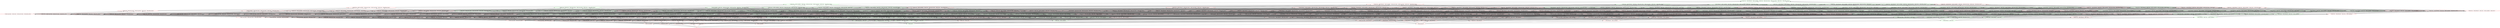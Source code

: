 digraph G {
splines="line"
rankdir=BT
"{'rtable_Price', 'rtable_Released', 'rtable_CopyRight', 'rtable_Time', 'rtable_Artist_Name', 'rtable_Song_Name', 'rtable_Genre', 'rtable_Album_Name'}" [shape=box];
"set()" [shape=box];
"set()" [color=red];
"set()" -> "{'rtable_Song_Name'}";
"set()" -> "{'rtable_Artist_Name'}";
"set()" -> "{'rtable_Album_Name'}";
"set()" -> "{'rtable_Genre'}";
"set()" -> "{'rtable_Price'}";
"set()" -> "{'rtable_CopyRight'}";
"set()" -> "{'rtable_Time'}";
"set()" -> "{'rtable_Released'}";
"{'rtable_Song_Name'}" [color=red];
"{'rtable_Song_Name'}" -> "{'rtable_Song_Name', 'rtable_Artist_Name'}";
"{'rtable_Song_Name'}" -> "{'rtable_Song_Name', 'rtable_Album_Name'}";
"{'rtable_Song_Name'}" -> "{'rtable_Song_Name', 'rtable_Genre'}";
"{'rtable_Song_Name'}" -> "{'rtable_Price', 'rtable_Song_Name'}";
"{'rtable_Song_Name'}" -> "{'rtable_Song_Name', 'rtable_CopyRight'}";
"{'rtable_Song_Name'}" -> "{'rtable_Song_Name', 'rtable_Time'}";
"{'rtable_Song_Name'}" -> "{'rtable_Song_Name', 'rtable_Released'}";
"{'rtable_Artist_Name'}" [color=red];
"{'rtable_Artist_Name'}" -> "{'rtable_Song_Name', 'rtable_Artist_Name'}";
"{'rtable_Artist_Name'}" -> "{'rtable_Artist_Name', 'rtable_Album_Name'}";
"{'rtable_Artist_Name'}" -> "{'rtable_Genre', 'rtable_Artist_Name'}";
"{'rtable_Artist_Name'}" -> "{'rtable_Price', 'rtable_Artist_Name'}";
"{'rtable_Artist_Name'}" -> "{'rtable_Artist_Name', 'rtable_CopyRight'}";
"{'rtable_Artist_Name'}" -> "{'rtable_Artist_Name', 'rtable_Time'}";
"{'rtable_Artist_Name'}" -> "{'rtable_Released', 'rtable_Artist_Name'}";
"{'rtable_Album_Name'}" [color=red];
"{'rtable_Album_Name'}" -> "{'rtable_Song_Name', 'rtable_Album_Name'}";
"{'rtable_Album_Name'}" -> "{'rtable_Artist_Name', 'rtable_Album_Name'}";
"{'rtable_Album_Name'}" -> "{'rtable_Genre', 'rtable_Album_Name'}";
"{'rtable_Album_Name'}" -> "{'rtable_Price', 'rtable_Album_Name'}";
"{'rtable_Album_Name'}" -> "{'rtable_CopyRight', 'rtable_Album_Name'}";
"{'rtable_Album_Name'}" -> "{'rtable_Time', 'rtable_Album_Name'}";
"{'rtable_Album_Name'}" -> "{'rtable_Released', 'rtable_Album_Name'}";
"{'rtable_Genre'}" [color=red];
"{'rtable_Genre'}" -> "{'rtable_Song_Name', 'rtable_Genre'}";
"{'rtable_Genre'}" -> "{'rtable_Genre', 'rtable_Artist_Name'}";
"{'rtable_Genre'}" -> "{'rtable_Genre', 'rtable_Album_Name'}";
"{'rtable_Genre'}" -> "{'rtable_Price', 'rtable_Genre'}";
"{'rtable_Genre'}" -> "{'rtable_Genre', 'rtable_CopyRight'}";
"{'rtable_Genre'}" -> "{'rtable_Genre', 'rtable_Time'}";
"{'rtable_Genre'}" -> "{'rtable_Genre', 'rtable_Released'}";
"{'rtable_Price'}" [color=red];
"{'rtable_Price'}" -> "{'rtable_Price', 'rtable_Song_Name'}";
"{'rtable_Price'}" -> "{'rtable_Price', 'rtable_Artist_Name'}";
"{'rtable_Price'}" -> "{'rtable_Price', 'rtable_Album_Name'}";
"{'rtable_Price'}" -> "{'rtable_Price', 'rtable_Genre'}";
"{'rtable_Price'}" -> "{'rtable_Price', 'rtable_CopyRight'}";
"{'rtable_Price'}" -> "{'rtable_Price', 'rtable_Time'}";
"{'rtable_Price'}" -> "{'rtable_Price', 'rtable_Released'}";
"{'rtable_CopyRight'}" [color=red];
"{'rtable_CopyRight'}" -> "{'rtable_Song_Name', 'rtable_CopyRight'}";
"{'rtable_CopyRight'}" -> "{'rtable_Artist_Name', 'rtable_CopyRight'}";
"{'rtable_CopyRight'}" -> "{'rtable_CopyRight', 'rtable_Album_Name'}";
"{'rtable_CopyRight'}" -> "{'rtable_Genre', 'rtable_CopyRight'}";
"{'rtable_CopyRight'}" -> "{'rtable_Price', 'rtable_CopyRight'}";
"{'rtable_CopyRight'}" -> "{'rtable_Time', 'rtable_CopyRight'}";
"{'rtable_CopyRight'}" -> "{'rtable_Released', 'rtable_CopyRight'}";
"{'rtable_Time'}" [color=green];
"{'rtable_Time'}" -> "{'rtable_Song_Name', 'rtable_Time'}";
"{'rtable_Time'}" -> "{'rtable_Artist_Name', 'rtable_Time'}";
"{'rtable_Time'}" -> "{'rtable_Time', 'rtable_Album_Name'}";
"{'rtable_Time'}" -> "{'rtable_Genre', 'rtable_Time'}";
"{'rtable_Time'}" -> "{'rtable_Price', 'rtable_Time'}";
"{'rtable_Time'}" -> "{'rtable_Time', 'rtable_CopyRight'}";
"{'rtable_Time'}" -> "{'rtable_Released', 'rtable_Time'}";
"{'rtable_Released'}" [color=red];
"{'rtable_Released'}" -> "{'rtable_Song_Name', 'rtable_Released'}";
"{'rtable_Released'}" -> "{'rtable_Released', 'rtable_Artist_Name'}";
"{'rtable_Released'}" -> "{'rtable_Released', 'rtable_Album_Name'}";
"{'rtable_Released'}" -> "{'rtable_Genre', 'rtable_Released'}";
"{'rtable_Released'}" -> "{'rtable_Price', 'rtable_Released'}";
"{'rtable_Released'}" -> "{'rtable_Released', 'rtable_CopyRight'}";
"{'rtable_Released'}" -> "{'rtable_Released', 'rtable_Time'}";
"{'rtable_Song_Name', 'rtable_Artist_Name'}" [color=red];
"{'rtable_Song_Name', 'rtable_Artist_Name'}" -> "{'rtable_Song_Name', 'rtable_Artist_Name', 'rtable_Album_Name'}";
"{'rtable_Song_Name', 'rtable_Artist_Name'}" -> "{'rtable_Song_Name', 'rtable_Genre', 'rtable_Artist_Name'}";
"{'rtable_Song_Name', 'rtable_Artist_Name'}" -> "{'rtable_Price', 'rtable_Song_Name', 'rtable_Artist_Name'}";
"{'rtable_Song_Name', 'rtable_Artist_Name'}" -> "{'rtable_Song_Name', 'rtable_Artist_Name', 'rtable_CopyRight'}";
"{'rtable_Song_Name', 'rtable_Artist_Name'}" -> "{'rtable_Song_Name', 'rtable_Artist_Name', 'rtable_Time'}";
"{'rtable_Song_Name', 'rtable_Artist_Name'}" -> "{'rtable_Song_Name', 'rtable_Released', 'rtable_Artist_Name'}";
"{'rtable_Song_Name', 'rtable_Album_Name'}" [color=red];
"{'rtable_Song_Name', 'rtable_Album_Name'}" -> "{'rtable_Song_Name', 'rtable_Artist_Name', 'rtable_Album_Name'}";
"{'rtable_Song_Name', 'rtable_Album_Name'}" -> "{'rtable_Song_Name', 'rtable_Genre', 'rtable_Album_Name'}";
"{'rtable_Song_Name', 'rtable_Album_Name'}" -> "{'rtable_Price', 'rtable_Song_Name', 'rtable_Album_Name'}";
"{'rtable_Song_Name', 'rtable_Album_Name'}" -> "{'rtable_Song_Name', 'rtable_CopyRight', 'rtable_Album_Name'}";
"{'rtable_Song_Name', 'rtable_Album_Name'}" -> "{'rtable_Song_Name', 'rtable_Time', 'rtable_Album_Name'}";
"{'rtable_Song_Name', 'rtable_Album_Name'}" -> "{'rtable_Song_Name', 'rtable_Released', 'rtable_Album_Name'}";
"{'rtable_Song_Name', 'rtable_Genre'}" [color=red];
"{'rtable_Song_Name', 'rtable_Genre'}" -> "{'rtable_Song_Name', 'rtable_Genre', 'rtable_Artist_Name'}";
"{'rtable_Song_Name', 'rtable_Genre'}" -> "{'rtable_Song_Name', 'rtable_Genre', 'rtable_Album_Name'}";
"{'rtable_Song_Name', 'rtable_Genre'}" -> "{'rtable_Price', 'rtable_Song_Name', 'rtable_Genre'}";
"{'rtable_Song_Name', 'rtable_Genre'}" -> "{'rtable_Song_Name', 'rtable_Genre', 'rtable_CopyRight'}";
"{'rtable_Song_Name', 'rtable_Genre'}" -> "{'rtable_Song_Name', 'rtable_Genre', 'rtable_Time'}";
"{'rtable_Song_Name', 'rtable_Genre'}" -> "{'rtable_Song_Name', 'rtable_Genre', 'rtable_Released'}";
"{'rtable_Price', 'rtable_Song_Name'}" [color=red];
"{'rtable_Price', 'rtable_Song_Name'}" -> "{'rtable_Price', 'rtable_Song_Name', 'rtable_Artist_Name'}";
"{'rtable_Price', 'rtable_Song_Name'}" -> "{'rtable_Price', 'rtable_Song_Name', 'rtable_Album_Name'}";
"{'rtable_Price', 'rtable_Song_Name'}" -> "{'rtable_Price', 'rtable_Song_Name', 'rtable_Genre'}";
"{'rtable_Price', 'rtable_Song_Name'}" -> "{'rtable_Price', 'rtable_Song_Name', 'rtable_CopyRight'}";
"{'rtable_Price', 'rtable_Song_Name'}" -> "{'rtable_Price', 'rtable_Song_Name', 'rtable_Time'}";
"{'rtable_Price', 'rtable_Song_Name'}" -> "{'rtable_Price', 'rtable_Song_Name', 'rtable_Released'}";
"{'rtable_Song_Name', 'rtable_CopyRight'}" [color=red];
"{'rtable_Song_Name', 'rtable_CopyRight'}" -> "{'rtable_Song_Name', 'rtable_Artist_Name', 'rtable_CopyRight'}";
"{'rtable_Song_Name', 'rtable_CopyRight'}" -> "{'rtable_Song_Name', 'rtable_CopyRight', 'rtable_Album_Name'}";
"{'rtable_Song_Name', 'rtable_CopyRight'}" -> "{'rtable_Song_Name', 'rtable_Genre', 'rtable_CopyRight'}";
"{'rtable_Song_Name', 'rtable_CopyRight'}" -> "{'rtable_Price', 'rtable_Song_Name', 'rtable_CopyRight'}";
"{'rtable_Song_Name', 'rtable_CopyRight'}" -> "{'rtable_Song_Name', 'rtable_Time', 'rtable_CopyRight'}";
"{'rtable_Song_Name', 'rtable_CopyRight'}" -> "{'rtable_Song_Name', 'rtable_Released', 'rtable_CopyRight'}";
"{'rtable_Song_Name', 'rtable_Time'}" [color=green];
"{'rtable_Song_Name', 'rtable_Time'}" -> "{'rtable_Song_Name', 'rtable_Artist_Name', 'rtable_Time'}";
"{'rtable_Song_Name', 'rtable_Time'}" -> "{'rtable_Song_Name', 'rtable_Time', 'rtable_Album_Name'}";
"{'rtable_Song_Name', 'rtable_Time'}" -> "{'rtable_Song_Name', 'rtable_Genre', 'rtable_Time'}";
"{'rtable_Song_Name', 'rtable_Time'}" -> "{'rtable_Price', 'rtable_Song_Name', 'rtable_Time'}";
"{'rtable_Song_Name', 'rtable_Time'}" -> "{'rtable_Song_Name', 'rtable_Time', 'rtable_CopyRight'}";
"{'rtable_Song_Name', 'rtable_Time'}" -> "{'rtable_Song_Name', 'rtable_Released', 'rtable_Time'}";
"{'rtable_Song_Name', 'rtable_Released'}" [color=red];
"{'rtable_Song_Name', 'rtable_Released'}" -> "{'rtable_Song_Name', 'rtable_Released', 'rtable_Artist_Name'}";
"{'rtable_Song_Name', 'rtable_Released'}" -> "{'rtable_Song_Name', 'rtable_Released', 'rtable_Album_Name'}";
"{'rtable_Song_Name', 'rtable_Released'}" -> "{'rtable_Song_Name', 'rtable_Genre', 'rtable_Released'}";
"{'rtable_Song_Name', 'rtable_Released'}" -> "{'rtable_Price', 'rtable_Song_Name', 'rtable_Released'}";
"{'rtable_Song_Name', 'rtable_Released'}" -> "{'rtable_Song_Name', 'rtable_Released', 'rtable_CopyRight'}";
"{'rtable_Song_Name', 'rtable_Released'}" -> "{'rtable_Song_Name', 'rtable_Released', 'rtable_Time'}";
"{'rtable_Artist_Name', 'rtable_Album_Name'}" [color=red];
"{'rtable_Artist_Name', 'rtable_Album_Name'}" -> "{'rtable_Song_Name', 'rtable_Artist_Name', 'rtable_Album_Name'}";
"{'rtable_Artist_Name', 'rtable_Album_Name'}" -> "{'rtable_Genre', 'rtable_Artist_Name', 'rtable_Album_Name'}";
"{'rtable_Artist_Name', 'rtable_Album_Name'}" -> "{'rtable_Price', 'rtable_Artist_Name', 'rtable_Album_Name'}";
"{'rtable_Artist_Name', 'rtable_Album_Name'}" -> "{'rtable_Artist_Name', 'rtable_CopyRight', 'rtable_Album_Name'}";
"{'rtable_Artist_Name', 'rtable_Album_Name'}" -> "{'rtable_Artist_Name', 'rtable_Time', 'rtable_Album_Name'}";
"{'rtable_Artist_Name', 'rtable_Album_Name'}" -> "{'rtable_Released', 'rtable_Artist_Name', 'rtable_Album_Name'}";
"{'rtable_Genre', 'rtable_Artist_Name'}" [color=red];
"{'rtable_Genre', 'rtable_Artist_Name'}" -> "{'rtable_Song_Name', 'rtable_Genre', 'rtable_Artist_Name'}";
"{'rtable_Genre', 'rtable_Artist_Name'}" -> "{'rtable_Genre', 'rtable_Artist_Name', 'rtable_Album_Name'}";
"{'rtable_Genre', 'rtable_Artist_Name'}" -> "{'rtable_Price', 'rtable_Genre', 'rtable_Artist_Name'}";
"{'rtable_Genre', 'rtable_Artist_Name'}" -> "{'rtable_Genre', 'rtable_Artist_Name', 'rtable_CopyRight'}";
"{'rtable_Genre', 'rtable_Artist_Name'}" -> "{'rtable_Genre', 'rtable_Artist_Name', 'rtable_Time'}";
"{'rtable_Genre', 'rtable_Artist_Name'}" -> "{'rtable_Released', 'rtable_Genre', 'rtable_Artist_Name'}";
"{'rtable_Price', 'rtable_Artist_Name'}" [color=red];
"{'rtable_Price', 'rtable_Artist_Name'}" -> "{'rtable_Price', 'rtable_Song_Name', 'rtable_Artist_Name'}";
"{'rtable_Price', 'rtable_Artist_Name'}" -> "{'rtable_Price', 'rtable_Artist_Name', 'rtable_Album_Name'}";
"{'rtable_Price', 'rtable_Artist_Name'}" -> "{'rtable_Price', 'rtable_Genre', 'rtable_Artist_Name'}";
"{'rtable_Price', 'rtable_Artist_Name'}" -> "{'rtable_Price', 'rtable_Artist_Name', 'rtable_CopyRight'}";
"{'rtable_Price', 'rtable_Artist_Name'}" -> "{'rtable_Price', 'rtable_Artist_Name', 'rtable_Time'}";
"{'rtable_Price', 'rtable_Artist_Name'}" -> "{'rtable_Price', 'rtable_Released', 'rtable_Artist_Name'}";
"{'rtable_Artist_Name', 'rtable_CopyRight'}" [color=red];
"{'rtable_Artist_Name', 'rtable_CopyRight'}" -> "{'rtable_Song_Name', 'rtable_Artist_Name', 'rtable_CopyRight'}";
"{'rtable_Artist_Name', 'rtable_CopyRight'}" -> "{'rtable_Artist_Name', 'rtable_CopyRight', 'rtable_Album_Name'}";
"{'rtable_Artist_Name', 'rtable_CopyRight'}" -> "{'rtable_Genre', 'rtable_Artist_Name', 'rtable_CopyRight'}";
"{'rtable_Artist_Name', 'rtable_CopyRight'}" -> "{'rtable_Price', 'rtable_Artist_Name', 'rtable_CopyRight'}";
"{'rtable_Artist_Name', 'rtable_CopyRight'}" -> "{'rtable_Artist_Name', 'rtable_Time', 'rtable_CopyRight'}";
"{'rtable_Artist_Name', 'rtable_CopyRight'}" -> "{'rtable_Released', 'rtable_Artist_Name', 'rtable_CopyRight'}";
"{'rtable_Artist_Name', 'rtable_Time'}" [color=green];
"{'rtable_Artist_Name', 'rtable_Time'}" -> "{'rtable_Song_Name', 'rtable_Artist_Name', 'rtable_Time'}";
"{'rtable_Artist_Name', 'rtable_Time'}" -> "{'rtable_Artist_Name', 'rtable_Time', 'rtable_Album_Name'}";
"{'rtable_Artist_Name', 'rtable_Time'}" -> "{'rtable_Genre', 'rtable_Artist_Name', 'rtable_Time'}";
"{'rtable_Artist_Name', 'rtable_Time'}" -> "{'rtable_Price', 'rtable_Artist_Name', 'rtable_Time'}";
"{'rtable_Artist_Name', 'rtable_Time'}" -> "{'rtable_Artist_Name', 'rtable_Time', 'rtable_CopyRight'}";
"{'rtable_Artist_Name', 'rtable_Time'}" -> "{'rtable_Released', 'rtable_Artist_Name', 'rtable_Time'}";
"{'rtable_Released', 'rtable_Artist_Name'}" [color=red];
"{'rtable_Released', 'rtable_Artist_Name'}" -> "{'rtable_Song_Name', 'rtable_Released', 'rtable_Artist_Name'}";
"{'rtable_Released', 'rtable_Artist_Name'}" -> "{'rtable_Released', 'rtable_Artist_Name', 'rtable_Album_Name'}";
"{'rtable_Released', 'rtable_Artist_Name'}" -> "{'rtable_Released', 'rtable_Genre', 'rtable_Artist_Name'}";
"{'rtable_Released', 'rtable_Artist_Name'}" -> "{'rtable_Price', 'rtable_Released', 'rtable_Artist_Name'}";
"{'rtable_Released', 'rtable_Artist_Name'}" -> "{'rtable_Released', 'rtable_Artist_Name', 'rtable_CopyRight'}";
"{'rtable_Released', 'rtable_Artist_Name'}" -> "{'rtable_Released', 'rtable_Artist_Name', 'rtable_Time'}";
"{'rtable_Genre', 'rtable_Album_Name'}" [color=red];
"{'rtable_Genre', 'rtable_Album_Name'}" -> "{'rtable_Song_Name', 'rtable_Genre', 'rtable_Album_Name'}";
"{'rtable_Genre', 'rtable_Album_Name'}" -> "{'rtable_Genre', 'rtable_Artist_Name', 'rtable_Album_Name'}";
"{'rtable_Genre', 'rtable_Album_Name'}" -> "{'rtable_Price', 'rtable_Genre', 'rtable_Album_Name'}";
"{'rtable_Genre', 'rtable_Album_Name'}" -> "{'rtable_Genre', 'rtable_CopyRight', 'rtable_Album_Name'}";
"{'rtable_Genre', 'rtable_Album_Name'}" -> "{'rtable_Genre', 'rtable_Time', 'rtable_Album_Name'}";
"{'rtable_Genre', 'rtable_Album_Name'}" -> "{'rtable_Genre', 'rtable_Released', 'rtable_Album_Name'}";
"{'rtable_Price', 'rtable_Album_Name'}" [color=red];
"{'rtable_Price', 'rtable_Album_Name'}" -> "{'rtable_Price', 'rtable_Song_Name', 'rtable_Album_Name'}";
"{'rtable_Price', 'rtable_Album_Name'}" -> "{'rtable_Price', 'rtable_Artist_Name', 'rtable_Album_Name'}";
"{'rtable_Price', 'rtable_Album_Name'}" -> "{'rtable_Price', 'rtable_Genre', 'rtable_Album_Name'}";
"{'rtable_Price', 'rtable_Album_Name'}" -> "{'rtable_Price', 'rtable_CopyRight', 'rtable_Album_Name'}";
"{'rtable_Price', 'rtable_Album_Name'}" -> "{'rtable_Price', 'rtable_Time', 'rtable_Album_Name'}";
"{'rtable_Price', 'rtable_Album_Name'}" -> "{'rtable_Price', 'rtable_Released', 'rtable_Album_Name'}";
"{'rtable_CopyRight', 'rtable_Album_Name'}" [color=red];
"{'rtable_CopyRight', 'rtable_Album_Name'}" -> "{'rtable_Song_Name', 'rtable_CopyRight', 'rtable_Album_Name'}";
"{'rtable_CopyRight', 'rtable_Album_Name'}" -> "{'rtable_Artist_Name', 'rtable_CopyRight', 'rtable_Album_Name'}";
"{'rtable_CopyRight', 'rtable_Album_Name'}" -> "{'rtable_Genre', 'rtable_CopyRight', 'rtable_Album_Name'}";
"{'rtable_CopyRight', 'rtable_Album_Name'}" -> "{'rtable_Price', 'rtable_CopyRight', 'rtable_Album_Name'}";
"{'rtable_CopyRight', 'rtable_Album_Name'}" -> "{'rtable_Time', 'rtable_CopyRight', 'rtable_Album_Name'}";
"{'rtable_CopyRight', 'rtable_Album_Name'}" -> "{'rtable_Released', 'rtable_CopyRight', 'rtable_Album_Name'}";
"{'rtable_Time', 'rtable_Album_Name'}" [color=green];
"{'rtable_Time', 'rtable_Album_Name'}" -> "{'rtable_Song_Name', 'rtable_Time', 'rtable_Album_Name'}";
"{'rtable_Time', 'rtable_Album_Name'}" -> "{'rtable_Artist_Name', 'rtable_Time', 'rtable_Album_Name'}";
"{'rtable_Time', 'rtable_Album_Name'}" -> "{'rtable_Genre', 'rtable_Time', 'rtable_Album_Name'}";
"{'rtable_Time', 'rtable_Album_Name'}" -> "{'rtable_Price', 'rtable_Time', 'rtable_Album_Name'}";
"{'rtable_Time', 'rtable_Album_Name'}" -> "{'rtable_Time', 'rtable_CopyRight', 'rtable_Album_Name'}";
"{'rtable_Time', 'rtable_Album_Name'}" -> "{'rtable_Released', 'rtable_Time', 'rtable_Album_Name'}";
"{'rtable_Released', 'rtable_Album_Name'}" [color=red];
"{'rtable_Released', 'rtable_Album_Name'}" -> "{'rtable_Song_Name', 'rtable_Released', 'rtable_Album_Name'}";
"{'rtable_Released', 'rtable_Album_Name'}" -> "{'rtable_Released', 'rtable_Artist_Name', 'rtable_Album_Name'}";
"{'rtable_Released', 'rtable_Album_Name'}" -> "{'rtable_Genre', 'rtable_Released', 'rtable_Album_Name'}";
"{'rtable_Released', 'rtable_Album_Name'}" -> "{'rtable_Price', 'rtable_Released', 'rtable_Album_Name'}";
"{'rtable_Released', 'rtable_Album_Name'}" -> "{'rtable_Released', 'rtable_CopyRight', 'rtable_Album_Name'}";
"{'rtable_Released', 'rtable_Album_Name'}" -> "{'rtable_Released', 'rtable_Time', 'rtable_Album_Name'}";
"{'rtable_Price', 'rtable_Genre'}" [color=red];
"{'rtable_Price', 'rtable_Genre'}" -> "{'rtable_Price', 'rtable_Song_Name', 'rtable_Genre'}";
"{'rtable_Price', 'rtable_Genre'}" -> "{'rtable_Price', 'rtable_Genre', 'rtable_Artist_Name'}";
"{'rtable_Price', 'rtable_Genre'}" -> "{'rtable_Price', 'rtable_Genre', 'rtable_Album_Name'}";
"{'rtable_Price', 'rtable_Genre'}" -> "{'rtable_Price', 'rtable_Genre', 'rtable_CopyRight'}";
"{'rtable_Price', 'rtable_Genre'}" -> "{'rtable_Price', 'rtable_Genre', 'rtable_Time'}";
"{'rtable_Price', 'rtable_Genre'}" -> "{'rtable_Price', 'rtable_Genre', 'rtable_Released'}";
"{'rtable_Genre', 'rtable_CopyRight'}" [color=red];
"{'rtable_Genre', 'rtable_CopyRight'}" -> "{'rtable_Song_Name', 'rtable_Genre', 'rtable_CopyRight'}";
"{'rtable_Genre', 'rtable_CopyRight'}" -> "{'rtable_Genre', 'rtable_Artist_Name', 'rtable_CopyRight'}";
"{'rtable_Genre', 'rtable_CopyRight'}" -> "{'rtable_Genre', 'rtable_CopyRight', 'rtable_Album_Name'}";
"{'rtable_Genre', 'rtable_CopyRight'}" -> "{'rtable_Price', 'rtable_Genre', 'rtable_CopyRight'}";
"{'rtable_Genre', 'rtable_CopyRight'}" -> "{'rtable_Genre', 'rtable_Time', 'rtable_CopyRight'}";
"{'rtable_Genre', 'rtable_CopyRight'}" -> "{'rtable_Genre', 'rtable_Released', 'rtable_CopyRight'}";
"{'rtable_Genre', 'rtable_Time'}" [color=green];
"{'rtable_Genre', 'rtable_Time'}" -> "{'rtable_Song_Name', 'rtable_Genre', 'rtable_Time'}";
"{'rtable_Genre', 'rtable_Time'}" -> "{'rtable_Genre', 'rtable_Artist_Name', 'rtable_Time'}";
"{'rtable_Genre', 'rtable_Time'}" -> "{'rtable_Genre', 'rtable_Time', 'rtable_Album_Name'}";
"{'rtable_Genre', 'rtable_Time'}" -> "{'rtable_Price', 'rtable_Genre', 'rtable_Time'}";
"{'rtable_Genre', 'rtable_Time'}" -> "{'rtable_Genre', 'rtable_Time', 'rtable_CopyRight'}";
"{'rtable_Genre', 'rtable_Time'}" -> "{'rtable_Genre', 'rtable_Released', 'rtable_Time'}";
"{'rtable_Genre', 'rtable_Released'}" [color=red];
"{'rtable_Genre', 'rtable_Released'}" -> "{'rtable_Song_Name', 'rtable_Genre', 'rtable_Released'}";
"{'rtable_Genre', 'rtable_Released'}" -> "{'rtable_Released', 'rtable_Genre', 'rtable_Artist_Name'}";
"{'rtable_Genre', 'rtable_Released'}" -> "{'rtable_Genre', 'rtable_Released', 'rtable_Album_Name'}";
"{'rtable_Genre', 'rtable_Released'}" -> "{'rtable_Price', 'rtable_Genre', 'rtable_Released'}";
"{'rtable_Genre', 'rtable_Released'}" -> "{'rtable_Genre', 'rtable_Released', 'rtable_CopyRight'}";
"{'rtable_Genre', 'rtable_Released'}" -> "{'rtable_Genre', 'rtable_Released', 'rtable_Time'}";
"{'rtable_Price', 'rtable_CopyRight'}" [color=red];
"{'rtable_Price', 'rtable_CopyRight'}" -> "{'rtable_Price', 'rtable_Song_Name', 'rtable_CopyRight'}";
"{'rtable_Price', 'rtable_CopyRight'}" -> "{'rtable_Price', 'rtable_Artist_Name', 'rtable_CopyRight'}";
"{'rtable_Price', 'rtable_CopyRight'}" -> "{'rtable_Price', 'rtable_CopyRight', 'rtable_Album_Name'}";
"{'rtable_Price', 'rtable_CopyRight'}" -> "{'rtable_Price', 'rtable_Genre', 'rtable_CopyRight'}";
"{'rtable_Price', 'rtable_CopyRight'}" -> "{'rtable_Price', 'rtable_Time', 'rtable_CopyRight'}";
"{'rtable_Price', 'rtable_CopyRight'}" -> "{'rtable_Price', 'rtable_Released', 'rtable_CopyRight'}";
"{'rtable_Price', 'rtable_Time'}" [color=red];
"{'rtable_Price', 'rtable_Time'}" -> "{'rtable_Price', 'rtable_Song_Name', 'rtable_Time'}";
"{'rtable_Price', 'rtable_Time'}" -> "{'rtable_Price', 'rtable_Artist_Name', 'rtable_Time'}";
"{'rtable_Price', 'rtable_Time'}" -> "{'rtable_Price', 'rtable_Time', 'rtable_Album_Name'}";
"{'rtable_Price', 'rtable_Time'}" -> "{'rtable_Price', 'rtable_Genre', 'rtable_Time'}";
"{'rtable_Price', 'rtable_Time'}" -> "{'rtable_Price', 'rtable_Time', 'rtable_CopyRight'}";
"{'rtable_Price', 'rtable_Time'}" -> "{'rtable_Price', 'rtable_Released', 'rtable_Time'}";
"{'rtable_Price', 'rtable_Released'}" [color=red];
"{'rtable_Price', 'rtable_Released'}" -> "{'rtable_Price', 'rtable_Song_Name', 'rtable_Released'}";
"{'rtable_Price', 'rtable_Released'}" -> "{'rtable_Price', 'rtable_Released', 'rtable_Artist_Name'}";
"{'rtable_Price', 'rtable_Released'}" -> "{'rtable_Price', 'rtable_Released', 'rtable_Album_Name'}";
"{'rtable_Price', 'rtable_Released'}" -> "{'rtable_Price', 'rtable_Genre', 'rtable_Released'}";
"{'rtable_Price', 'rtable_Released'}" -> "{'rtable_Price', 'rtable_Released', 'rtable_CopyRight'}";
"{'rtable_Price', 'rtable_Released'}" -> "{'rtable_Price', 'rtable_Released', 'rtable_Time'}";
"{'rtable_Time', 'rtable_CopyRight'}" [color=green];
"{'rtable_Time', 'rtable_CopyRight'}" -> "{'rtable_Song_Name', 'rtable_Time', 'rtable_CopyRight'}";
"{'rtable_Time', 'rtable_CopyRight'}" -> "{'rtable_Artist_Name', 'rtable_Time', 'rtable_CopyRight'}";
"{'rtable_Time', 'rtable_CopyRight'}" -> "{'rtable_Time', 'rtable_CopyRight', 'rtable_Album_Name'}";
"{'rtable_Time', 'rtable_CopyRight'}" -> "{'rtable_Genre', 'rtable_Time', 'rtable_CopyRight'}";
"{'rtable_Time', 'rtable_CopyRight'}" -> "{'rtable_Price', 'rtable_Time', 'rtable_CopyRight'}";
"{'rtable_Time', 'rtable_CopyRight'}" -> "{'rtable_Released', 'rtable_Time', 'rtable_CopyRight'}";
"{'rtable_Released', 'rtable_CopyRight'}" [color=red];
"{'rtable_Released', 'rtable_CopyRight'}" -> "{'rtable_Song_Name', 'rtable_Released', 'rtable_CopyRight'}";
"{'rtable_Released', 'rtable_CopyRight'}" -> "{'rtable_Released', 'rtable_Artist_Name', 'rtable_CopyRight'}";
"{'rtable_Released', 'rtable_CopyRight'}" -> "{'rtable_Released', 'rtable_CopyRight', 'rtable_Album_Name'}";
"{'rtable_Released', 'rtable_CopyRight'}" -> "{'rtable_Genre', 'rtable_Released', 'rtable_CopyRight'}";
"{'rtable_Released', 'rtable_CopyRight'}" -> "{'rtable_Price', 'rtable_Released', 'rtable_CopyRight'}";
"{'rtable_Released', 'rtable_CopyRight'}" -> "{'rtable_Released', 'rtable_Time', 'rtable_CopyRight'}";
"{'rtable_Released', 'rtable_Time'}" [color=green];
"{'rtable_Released', 'rtable_Time'}" -> "{'rtable_Song_Name', 'rtable_Released', 'rtable_Time'}";
"{'rtable_Released', 'rtable_Time'}" -> "{'rtable_Released', 'rtable_Artist_Name', 'rtable_Time'}";
"{'rtable_Released', 'rtable_Time'}" -> "{'rtable_Released', 'rtable_Time', 'rtable_Album_Name'}";
"{'rtable_Released', 'rtable_Time'}" -> "{'rtable_Genre', 'rtable_Released', 'rtable_Time'}";
"{'rtable_Released', 'rtable_Time'}" -> "{'rtable_Price', 'rtable_Released', 'rtable_Time'}";
"{'rtable_Released', 'rtable_Time'}" -> "{'rtable_Released', 'rtable_Time', 'rtable_CopyRight'}";
"{'rtable_Song_Name', 'rtable_Artist_Name', 'rtable_Album_Name'}" [color=red];
"{'rtable_Song_Name', 'rtable_Artist_Name', 'rtable_Album_Name'}" -> "{'rtable_Song_Name', 'rtable_Genre', 'rtable_Artist_Name', 'rtable_Album_Name'}";
"{'rtable_Song_Name', 'rtable_Artist_Name', 'rtable_Album_Name'}" -> "{'rtable_Price', 'rtable_Song_Name', 'rtable_Artist_Name', 'rtable_Album_Name'}";
"{'rtable_Song_Name', 'rtable_Artist_Name', 'rtable_Album_Name'}" -> "{'rtable_Song_Name', 'rtable_Artist_Name', 'rtable_CopyRight', 'rtable_Album_Name'}";
"{'rtable_Song_Name', 'rtable_Artist_Name', 'rtable_Album_Name'}" -> "{'rtable_Song_Name', 'rtable_Artist_Name', 'rtable_Time', 'rtable_Album_Name'}";
"{'rtable_Song_Name', 'rtable_Artist_Name', 'rtable_Album_Name'}" -> "{'rtable_Song_Name', 'rtable_Released', 'rtable_Artist_Name', 'rtable_Album_Name'}";
"{'rtable_Song_Name', 'rtable_Genre', 'rtable_Artist_Name'}" [color=red];
"{'rtable_Song_Name', 'rtable_Genre', 'rtable_Artist_Name'}" -> "{'rtable_Song_Name', 'rtable_Genre', 'rtable_Artist_Name', 'rtable_Album_Name'}";
"{'rtable_Song_Name', 'rtable_Genre', 'rtable_Artist_Name'}" -> "{'rtable_Price', 'rtable_Song_Name', 'rtable_Genre', 'rtable_Artist_Name'}";
"{'rtable_Song_Name', 'rtable_Genre', 'rtable_Artist_Name'}" -> "{'rtable_Song_Name', 'rtable_Genre', 'rtable_Artist_Name', 'rtable_CopyRight'}";
"{'rtable_Song_Name', 'rtable_Genre', 'rtable_Artist_Name'}" -> "{'rtable_Song_Name', 'rtable_Genre', 'rtable_Artist_Name', 'rtable_Time'}";
"{'rtable_Song_Name', 'rtable_Genre', 'rtable_Artist_Name'}" -> "{'rtable_Released', 'rtable_Song_Name', 'rtable_Genre', 'rtable_Artist_Name'}";
"{'rtable_Price', 'rtable_Song_Name', 'rtable_Artist_Name'}" [color=red];
"{'rtable_Price', 'rtable_Song_Name', 'rtable_Artist_Name'}" -> "{'rtable_Price', 'rtable_Song_Name', 'rtable_Artist_Name', 'rtable_Album_Name'}";
"{'rtable_Price', 'rtable_Song_Name', 'rtable_Artist_Name'}" -> "{'rtable_Price', 'rtable_Song_Name', 'rtable_Genre', 'rtable_Artist_Name'}";
"{'rtable_Price', 'rtable_Song_Name', 'rtable_Artist_Name'}" -> "{'rtable_Price', 'rtable_Song_Name', 'rtable_Artist_Name', 'rtable_CopyRight'}";
"{'rtable_Price', 'rtable_Song_Name', 'rtable_Artist_Name'}" -> "{'rtable_Price', 'rtable_Song_Name', 'rtable_Artist_Name', 'rtable_Time'}";
"{'rtable_Price', 'rtable_Song_Name', 'rtable_Artist_Name'}" -> "{'rtable_Price', 'rtable_Song_Name', 'rtable_Released', 'rtable_Artist_Name'}";
"{'rtable_Song_Name', 'rtable_Artist_Name', 'rtable_CopyRight'}" [color=red];
"{'rtable_Song_Name', 'rtable_Artist_Name', 'rtable_CopyRight'}" -> "{'rtable_Song_Name', 'rtable_Artist_Name', 'rtable_CopyRight', 'rtable_Album_Name'}";
"{'rtable_Song_Name', 'rtable_Artist_Name', 'rtable_CopyRight'}" -> "{'rtable_Song_Name', 'rtable_Genre', 'rtable_Artist_Name', 'rtable_CopyRight'}";
"{'rtable_Song_Name', 'rtable_Artist_Name', 'rtable_CopyRight'}" -> "{'rtable_Price', 'rtable_Song_Name', 'rtable_Artist_Name', 'rtable_CopyRight'}";
"{'rtable_Song_Name', 'rtable_Artist_Name', 'rtable_CopyRight'}" -> "{'rtable_Song_Name', 'rtable_Artist_Name', 'rtable_Time', 'rtable_CopyRight'}";
"{'rtable_Song_Name', 'rtable_Artist_Name', 'rtable_CopyRight'}" -> "{'rtable_Song_Name', 'rtable_Released', 'rtable_Artist_Name', 'rtable_CopyRight'}";
"{'rtable_Song_Name', 'rtable_Artist_Name', 'rtable_Time'}" [color=green];
"{'rtable_Song_Name', 'rtable_Artist_Name', 'rtable_Time'}" -> "{'rtable_Song_Name', 'rtable_Artist_Name', 'rtable_Time', 'rtable_Album_Name'}";
"{'rtable_Song_Name', 'rtable_Artist_Name', 'rtable_Time'}" -> "{'rtable_Song_Name', 'rtable_Genre', 'rtable_Artist_Name', 'rtable_Time'}";
"{'rtable_Song_Name', 'rtable_Artist_Name', 'rtable_Time'}" -> "{'rtable_Price', 'rtable_Song_Name', 'rtable_Artist_Name', 'rtable_Time'}";
"{'rtable_Song_Name', 'rtable_Artist_Name', 'rtable_Time'}" -> "{'rtable_Song_Name', 'rtable_Artist_Name', 'rtable_Time', 'rtable_CopyRight'}";
"{'rtable_Song_Name', 'rtable_Artist_Name', 'rtable_Time'}" -> "{'rtable_Song_Name', 'rtable_Released', 'rtable_Artist_Name', 'rtable_Time'}";
"{'rtable_Song_Name', 'rtable_Released', 'rtable_Artist_Name'}" [color=red];
"{'rtable_Song_Name', 'rtable_Released', 'rtable_Artist_Name'}" -> "{'rtable_Song_Name', 'rtable_Released', 'rtable_Artist_Name', 'rtable_Album_Name'}";
"{'rtable_Song_Name', 'rtable_Released', 'rtable_Artist_Name'}" -> "{'rtable_Released', 'rtable_Song_Name', 'rtable_Genre', 'rtable_Artist_Name'}";
"{'rtable_Song_Name', 'rtable_Released', 'rtable_Artist_Name'}" -> "{'rtable_Price', 'rtable_Song_Name', 'rtable_Released', 'rtable_Artist_Name'}";
"{'rtable_Song_Name', 'rtable_Released', 'rtable_Artist_Name'}" -> "{'rtable_Song_Name', 'rtable_Released', 'rtable_Artist_Name', 'rtable_CopyRight'}";
"{'rtable_Song_Name', 'rtable_Released', 'rtable_Artist_Name'}" -> "{'rtable_Song_Name', 'rtable_Released', 'rtable_Artist_Name', 'rtable_Time'}";
"{'rtable_Song_Name', 'rtable_Genre', 'rtable_Album_Name'}" [color=red];
"{'rtable_Song_Name', 'rtable_Genre', 'rtable_Album_Name'}" -> "{'rtable_Song_Name', 'rtable_Genre', 'rtable_Artist_Name', 'rtable_Album_Name'}";
"{'rtable_Song_Name', 'rtable_Genre', 'rtable_Album_Name'}" -> "{'rtable_Price', 'rtable_Song_Name', 'rtable_Genre', 'rtable_Album_Name'}";
"{'rtable_Song_Name', 'rtable_Genre', 'rtable_Album_Name'}" -> "{'rtable_Song_Name', 'rtable_Genre', 'rtable_CopyRight', 'rtable_Album_Name'}";
"{'rtable_Song_Name', 'rtable_Genre', 'rtable_Album_Name'}" -> "{'rtable_Song_Name', 'rtable_Genre', 'rtable_Time', 'rtable_Album_Name'}";
"{'rtable_Song_Name', 'rtable_Genre', 'rtable_Album_Name'}" -> "{'rtable_Song_Name', 'rtable_Genre', 'rtable_Released', 'rtable_Album_Name'}";
"{'rtable_Price', 'rtable_Song_Name', 'rtable_Album_Name'}" [color=red];
"{'rtable_Price', 'rtable_Song_Name', 'rtable_Album_Name'}" -> "{'rtable_Price', 'rtable_Song_Name', 'rtable_Artist_Name', 'rtable_Album_Name'}";
"{'rtable_Price', 'rtable_Song_Name', 'rtable_Album_Name'}" -> "{'rtable_Price', 'rtable_Song_Name', 'rtable_Genre', 'rtable_Album_Name'}";
"{'rtable_Price', 'rtable_Song_Name', 'rtable_Album_Name'}" -> "{'rtable_Price', 'rtable_Song_Name', 'rtable_CopyRight', 'rtable_Album_Name'}";
"{'rtable_Price', 'rtable_Song_Name', 'rtable_Album_Name'}" -> "{'rtable_Price', 'rtable_Song_Name', 'rtable_Time', 'rtable_Album_Name'}";
"{'rtable_Price', 'rtable_Song_Name', 'rtable_Album_Name'}" -> "{'rtable_Price', 'rtable_Song_Name', 'rtable_Released', 'rtable_Album_Name'}";
"{'rtable_Song_Name', 'rtable_CopyRight', 'rtable_Album_Name'}" [color=red];
"{'rtable_Song_Name', 'rtable_CopyRight', 'rtable_Album_Name'}" -> "{'rtable_Song_Name', 'rtable_Artist_Name', 'rtable_CopyRight', 'rtable_Album_Name'}";
"{'rtable_Song_Name', 'rtable_CopyRight', 'rtable_Album_Name'}" -> "{'rtable_Song_Name', 'rtable_Genre', 'rtable_CopyRight', 'rtable_Album_Name'}";
"{'rtable_Song_Name', 'rtable_CopyRight', 'rtable_Album_Name'}" -> "{'rtable_Price', 'rtable_Song_Name', 'rtable_CopyRight', 'rtable_Album_Name'}";
"{'rtable_Song_Name', 'rtable_CopyRight', 'rtable_Album_Name'}" -> "{'rtable_Song_Name', 'rtable_Time', 'rtable_CopyRight', 'rtable_Album_Name'}";
"{'rtable_Song_Name', 'rtable_CopyRight', 'rtable_Album_Name'}" -> "{'rtable_Song_Name', 'rtable_Released', 'rtable_CopyRight', 'rtable_Album_Name'}";
"{'rtable_Song_Name', 'rtable_Time', 'rtable_Album_Name'}" [color=green];
"{'rtable_Song_Name', 'rtable_Time', 'rtable_Album_Name'}" -> "{'rtable_Song_Name', 'rtable_Artist_Name', 'rtable_Time', 'rtable_Album_Name'}";
"{'rtable_Song_Name', 'rtable_Time', 'rtable_Album_Name'}" -> "{'rtable_Song_Name', 'rtable_Genre', 'rtable_Time', 'rtable_Album_Name'}";
"{'rtable_Song_Name', 'rtable_Time', 'rtable_Album_Name'}" -> "{'rtable_Price', 'rtable_Song_Name', 'rtable_Time', 'rtable_Album_Name'}";
"{'rtable_Song_Name', 'rtable_Time', 'rtable_Album_Name'}" -> "{'rtable_Song_Name', 'rtable_Time', 'rtable_CopyRight', 'rtable_Album_Name'}";
"{'rtable_Song_Name', 'rtable_Time', 'rtable_Album_Name'}" -> "{'rtable_Song_Name', 'rtable_Released', 'rtable_Time', 'rtable_Album_Name'}";
"{'rtable_Song_Name', 'rtable_Released', 'rtable_Album_Name'}" [color=red];
"{'rtable_Song_Name', 'rtable_Released', 'rtable_Album_Name'}" -> "{'rtable_Song_Name', 'rtable_Released', 'rtable_Artist_Name', 'rtable_Album_Name'}";
"{'rtable_Song_Name', 'rtable_Released', 'rtable_Album_Name'}" -> "{'rtable_Song_Name', 'rtable_Genre', 'rtable_Released', 'rtable_Album_Name'}";
"{'rtable_Song_Name', 'rtable_Released', 'rtable_Album_Name'}" -> "{'rtable_Price', 'rtable_Song_Name', 'rtable_Released', 'rtable_Album_Name'}";
"{'rtable_Song_Name', 'rtable_Released', 'rtable_Album_Name'}" -> "{'rtable_Song_Name', 'rtable_Released', 'rtable_CopyRight', 'rtable_Album_Name'}";
"{'rtable_Song_Name', 'rtable_Released', 'rtable_Album_Name'}" -> "{'rtable_Song_Name', 'rtable_Released', 'rtable_Time', 'rtable_Album_Name'}";
"{'rtable_Price', 'rtable_Song_Name', 'rtable_Genre'}" [color=red];
"{'rtable_Price', 'rtable_Song_Name', 'rtable_Genre'}" -> "{'rtable_Price', 'rtable_Song_Name', 'rtable_Genre', 'rtable_Artist_Name'}";
"{'rtable_Price', 'rtable_Song_Name', 'rtable_Genre'}" -> "{'rtable_Price', 'rtable_Song_Name', 'rtable_Genre', 'rtable_Album_Name'}";
"{'rtable_Price', 'rtable_Song_Name', 'rtable_Genre'}" -> "{'rtable_Price', 'rtable_Song_Name', 'rtable_Genre', 'rtable_CopyRight'}";
"{'rtable_Price', 'rtable_Song_Name', 'rtable_Genre'}" -> "{'rtable_Price', 'rtable_Song_Name', 'rtable_Genre', 'rtable_Time'}";
"{'rtable_Price', 'rtable_Song_Name', 'rtable_Genre'}" -> "{'rtable_Price', 'rtable_Song_Name', 'rtable_Genre', 'rtable_Released'}";
"{'rtable_Song_Name', 'rtable_Genre', 'rtable_CopyRight'}" [color=red];
"{'rtable_Song_Name', 'rtable_Genre', 'rtable_CopyRight'}" -> "{'rtable_Song_Name', 'rtable_Genre', 'rtable_Artist_Name', 'rtable_CopyRight'}";
"{'rtable_Song_Name', 'rtable_Genre', 'rtable_CopyRight'}" -> "{'rtable_Song_Name', 'rtable_Genre', 'rtable_CopyRight', 'rtable_Album_Name'}";
"{'rtable_Song_Name', 'rtable_Genre', 'rtable_CopyRight'}" -> "{'rtable_Price', 'rtable_Song_Name', 'rtable_Genre', 'rtable_CopyRight'}";
"{'rtable_Song_Name', 'rtable_Genre', 'rtable_CopyRight'}" -> "{'rtable_Song_Name', 'rtable_Genre', 'rtable_Time', 'rtable_CopyRight'}";
"{'rtable_Song_Name', 'rtable_Genre', 'rtable_CopyRight'}" -> "{'rtable_Song_Name', 'rtable_Genre', 'rtable_Released', 'rtable_CopyRight'}";
"{'rtable_Song_Name', 'rtable_Genre', 'rtable_Time'}" [color=green];
"{'rtable_Song_Name', 'rtable_Genre', 'rtable_Time'}" -> "{'rtable_Song_Name', 'rtable_Genre', 'rtable_Artist_Name', 'rtable_Time'}";
"{'rtable_Song_Name', 'rtable_Genre', 'rtable_Time'}" -> "{'rtable_Song_Name', 'rtable_Genre', 'rtable_Time', 'rtable_Album_Name'}";
"{'rtable_Song_Name', 'rtable_Genre', 'rtable_Time'}" -> "{'rtable_Price', 'rtable_Song_Name', 'rtable_Genre', 'rtable_Time'}";
"{'rtable_Song_Name', 'rtable_Genre', 'rtable_Time'}" -> "{'rtable_Song_Name', 'rtable_Genre', 'rtable_Time', 'rtable_CopyRight'}";
"{'rtable_Song_Name', 'rtable_Genre', 'rtable_Time'}" -> "{'rtable_Song_Name', 'rtable_Genre', 'rtable_Released', 'rtable_Time'}";
"{'rtable_Song_Name', 'rtable_Genre', 'rtable_Released'}" [color=red];
"{'rtable_Song_Name', 'rtable_Genre', 'rtable_Released'}" -> "{'rtable_Released', 'rtable_Song_Name', 'rtable_Genre', 'rtable_Artist_Name'}";
"{'rtable_Song_Name', 'rtable_Genre', 'rtable_Released'}" -> "{'rtable_Song_Name', 'rtable_Genre', 'rtable_Released', 'rtable_Album_Name'}";
"{'rtable_Song_Name', 'rtable_Genre', 'rtable_Released'}" -> "{'rtable_Price', 'rtable_Song_Name', 'rtable_Genre', 'rtable_Released'}";
"{'rtable_Song_Name', 'rtable_Genre', 'rtable_Released'}" -> "{'rtable_Song_Name', 'rtable_Genre', 'rtable_Released', 'rtable_CopyRight'}";
"{'rtable_Song_Name', 'rtable_Genre', 'rtable_Released'}" -> "{'rtable_Song_Name', 'rtable_Genre', 'rtable_Released', 'rtable_Time'}";
"{'rtable_Price', 'rtable_Song_Name', 'rtable_CopyRight'}" [color=red];
"{'rtable_Price', 'rtable_Song_Name', 'rtable_CopyRight'}" -> "{'rtable_Price', 'rtable_Song_Name', 'rtable_Artist_Name', 'rtable_CopyRight'}";
"{'rtable_Price', 'rtable_Song_Name', 'rtable_CopyRight'}" -> "{'rtable_Price', 'rtable_Song_Name', 'rtable_CopyRight', 'rtable_Album_Name'}";
"{'rtable_Price', 'rtable_Song_Name', 'rtable_CopyRight'}" -> "{'rtable_Price', 'rtable_Song_Name', 'rtable_Genre', 'rtable_CopyRight'}";
"{'rtable_Price', 'rtable_Song_Name', 'rtable_CopyRight'}" -> "{'rtable_Price', 'rtable_Song_Name', 'rtable_Time', 'rtable_CopyRight'}";
"{'rtable_Price', 'rtable_Song_Name', 'rtable_CopyRight'}" -> "{'rtable_Price', 'rtable_Song_Name', 'rtable_Released', 'rtable_CopyRight'}";
"{'rtable_Price', 'rtable_Song_Name', 'rtable_Time'}" [color=green];
"{'rtable_Price', 'rtable_Song_Name', 'rtable_Time'}" -> "{'rtable_Price', 'rtable_Song_Name', 'rtable_Artist_Name', 'rtable_Time'}";
"{'rtable_Price', 'rtable_Song_Name', 'rtable_Time'}" -> "{'rtable_Price', 'rtable_Song_Name', 'rtable_Time', 'rtable_Album_Name'}";
"{'rtable_Price', 'rtable_Song_Name', 'rtable_Time'}" -> "{'rtable_Price', 'rtable_Song_Name', 'rtable_Genre', 'rtable_Time'}";
"{'rtable_Price', 'rtable_Song_Name', 'rtable_Time'}" -> "{'rtable_Price', 'rtable_Song_Name', 'rtable_Time', 'rtable_CopyRight'}";
"{'rtable_Price', 'rtable_Song_Name', 'rtable_Time'}" -> "{'rtable_Price', 'rtable_Song_Name', 'rtable_Released', 'rtable_Time'}";
"{'rtable_Price', 'rtable_Song_Name', 'rtable_Released'}" [color=red];
"{'rtable_Price', 'rtable_Song_Name', 'rtable_Released'}" -> "{'rtable_Price', 'rtable_Song_Name', 'rtable_Released', 'rtable_Artist_Name'}";
"{'rtable_Price', 'rtable_Song_Name', 'rtable_Released'}" -> "{'rtable_Price', 'rtable_Song_Name', 'rtable_Released', 'rtable_Album_Name'}";
"{'rtable_Price', 'rtable_Song_Name', 'rtable_Released'}" -> "{'rtable_Price', 'rtable_Song_Name', 'rtable_Genre', 'rtable_Released'}";
"{'rtable_Price', 'rtable_Song_Name', 'rtable_Released'}" -> "{'rtable_Price', 'rtable_Song_Name', 'rtable_Released', 'rtable_CopyRight'}";
"{'rtable_Price', 'rtable_Song_Name', 'rtable_Released'}" -> "{'rtable_Price', 'rtable_Song_Name', 'rtable_Released', 'rtable_Time'}";
"{'rtable_Song_Name', 'rtable_Time', 'rtable_CopyRight'}" [color=green];
"{'rtable_Song_Name', 'rtable_Time', 'rtable_CopyRight'}" -> "{'rtable_Song_Name', 'rtable_Artist_Name', 'rtable_Time', 'rtable_CopyRight'}";
"{'rtable_Song_Name', 'rtable_Time', 'rtable_CopyRight'}" -> "{'rtable_Song_Name', 'rtable_Time', 'rtable_CopyRight', 'rtable_Album_Name'}";
"{'rtable_Song_Name', 'rtable_Time', 'rtable_CopyRight'}" -> "{'rtable_Song_Name', 'rtable_Genre', 'rtable_Time', 'rtable_CopyRight'}";
"{'rtable_Song_Name', 'rtable_Time', 'rtable_CopyRight'}" -> "{'rtable_Price', 'rtable_Song_Name', 'rtable_Time', 'rtable_CopyRight'}";
"{'rtable_Song_Name', 'rtable_Time', 'rtable_CopyRight'}" -> "{'rtable_Song_Name', 'rtable_Released', 'rtable_Time', 'rtable_CopyRight'}";
"{'rtable_Song_Name', 'rtable_Released', 'rtable_CopyRight'}" [color=red];
"{'rtable_Song_Name', 'rtable_Released', 'rtable_CopyRight'}" -> "{'rtable_Song_Name', 'rtable_Released', 'rtable_Artist_Name', 'rtable_CopyRight'}";
"{'rtable_Song_Name', 'rtable_Released', 'rtable_CopyRight'}" -> "{'rtable_Song_Name', 'rtable_Released', 'rtable_CopyRight', 'rtable_Album_Name'}";
"{'rtable_Song_Name', 'rtable_Released', 'rtable_CopyRight'}" -> "{'rtable_Song_Name', 'rtable_Genre', 'rtable_Released', 'rtable_CopyRight'}";
"{'rtable_Song_Name', 'rtable_Released', 'rtable_CopyRight'}" -> "{'rtable_Price', 'rtable_Song_Name', 'rtable_Released', 'rtable_CopyRight'}";
"{'rtable_Song_Name', 'rtable_Released', 'rtable_CopyRight'}" -> "{'rtable_Song_Name', 'rtable_Released', 'rtable_Time', 'rtable_CopyRight'}";
"{'rtable_Song_Name', 'rtable_Released', 'rtable_Time'}" [color=green];
"{'rtable_Song_Name', 'rtable_Released', 'rtable_Time'}" -> "{'rtable_Song_Name', 'rtable_Released', 'rtable_Artist_Name', 'rtable_Time'}";
"{'rtable_Song_Name', 'rtable_Released', 'rtable_Time'}" -> "{'rtable_Song_Name', 'rtable_Released', 'rtable_Time', 'rtable_Album_Name'}";
"{'rtable_Song_Name', 'rtable_Released', 'rtable_Time'}" -> "{'rtable_Song_Name', 'rtable_Genre', 'rtable_Released', 'rtable_Time'}";
"{'rtable_Song_Name', 'rtable_Released', 'rtable_Time'}" -> "{'rtable_Price', 'rtable_Song_Name', 'rtable_Released', 'rtable_Time'}";
"{'rtable_Song_Name', 'rtable_Released', 'rtable_Time'}" -> "{'rtable_Song_Name', 'rtable_Released', 'rtable_Time', 'rtable_CopyRight'}";
"{'rtable_Genre', 'rtable_Artist_Name', 'rtable_Album_Name'}" [color=red];
"{'rtable_Genre', 'rtable_Artist_Name', 'rtable_Album_Name'}" -> "{'rtable_Song_Name', 'rtable_Genre', 'rtable_Artist_Name', 'rtable_Album_Name'}";
"{'rtable_Genre', 'rtable_Artist_Name', 'rtable_Album_Name'}" -> "{'rtable_Price', 'rtable_Genre', 'rtable_Artist_Name', 'rtable_Album_Name'}";
"{'rtable_Genre', 'rtable_Artist_Name', 'rtable_Album_Name'}" -> "{'rtable_Genre', 'rtable_Artist_Name', 'rtable_CopyRight', 'rtable_Album_Name'}";
"{'rtable_Genre', 'rtable_Artist_Name', 'rtable_Album_Name'}" -> "{'rtable_Genre', 'rtable_Artist_Name', 'rtable_Time', 'rtable_Album_Name'}";
"{'rtable_Genre', 'rtable_Artist_Name', 'rtable_Album_Name'}" -> "{'rtable_Released', 'rtable_Genre', 'rtable_Artist_Name', 'rtable_Album_Name'}";
"{'rtable_Price', 'rtable_Artist_Name', 'rtable_Album_Name'}" [color=red];
"{'rtable_Price', 'rtable_Artist_Name', 'rtable_Album_Name'}" -> "{'rtable_Price', 'rtable_Song_Name', 'rtable_Artist_Name', 'rtable_Album_Name'}";
"{'rtable_Price', 'rtable_Artist_Name', 'rtable_Album_Name'}" -> "{'rtable_Price', 'rtable_Genre', 'rtable_Artist_Name', 'rtable_Album_Name'}";
"{'rtable_Price', 'rtable_Artist_Name', 'rtable_Album_Name'}" -> "{'rtable_Price', 'rtable_Artist_Name', 'rtable_CopyRight', 'rtable_Album_Name'}";
"{'rtable_Price', 'rtable_Artist_Name', 'rtable_Album_Name'}" -> "{'rtable_Price', 'rtable_Artist_Name', 'rtable_Time', 'rtable_Album_Name'}";
"{'rtable_Price', 'rtable_Artist_Name', 'rtable_Album_Name'}" -> "{'rtable_Price', 'rtable_Released', 'rtable_Artist_Name', 'rtable_Album_Name'}";
"{'rtable_Artist_Name', 'rtable_CopyRight', 'rtable_Album_Name'}" [color=red];
"{'rtable_Artist_Name', 'rtable_CopyRight', 'rtable_Album_Name'}" -> "{'rtable_Song_Name', 'rtable_Artist_Name', 'rtable_CopyRight', 'rtable_Album_Name'}";
"{'rtable_Artist_Name', 'rtable_CopyRight', 'rtable_Album_Name'}" -> "{'rtable_Genre', 'rtable_Artist_Name', 'rtable_CopyRight', 'rtable_Album_Name'}";
"{'rtable_Artist_Name', 'rtable_CopyRight', 'rtable_Album_Name'}" -> "{'rtable_Price', 'rtable_Artist_Name', 'rtable_CopyRight', 'rtable_Album_Name'}";
"{'rtable_Artist_Name', 'rtable_CopyRight', 'rtable_Album_Name'}" -> "{'rtable_Time', 'rtable_Artist_Name', 'rtable_CopyRight', 'rtable_Album_Name'}";
"{'rtable_Artist_Name', 'rtable_CopyRight', 'rtable_Album_Name'}" -> "{'rtable_Released', 'rtable_Artist_Name', 'rtable_CopyRight', 'rtable_Album_Name'}";
"{'rtable_Artist_Name', 'rtable_Time', 'rtable_Album_Name'}" [color=green];
"{'rtable_Artist_Name', 'rtable_Time', 'rtable_Album_Name'}" -> "{'rtable_Song_Name', 'rtable_Artist_Name', 'rtable_Time', 'rtable_Album_Name'}";
"{'rtable_Artist_Name', 'rtable_Time', 'rtable_Album_Name'}" -> "{'rtable_Genre', 'rtable_Artist_Name', 'rtable_Time', 'rtable_Album_Name'}";
"{'rtable_Artist_Name', 'rtable_Time', 'rtable_Album_Name'}" -> "{'rtable_Price', 'rtable_Artist_Name', 'rtable_Time', 'rtable_Album_Name'}";
"{'rtable_Artist_Name', 'rtable_Time', 'rtable_Album_Name'}" -> "{'rtable_Time', 'rtable_Artist_Name', 'rtable_CopyRight', 'rtable_Album_Name'}";
"{'rtable_Artist_Name', 'rtable_Time', 'rtable_Album_Name'}" -> "{'rtable_Released', 'rtable_Artist_Name', 'rtable_Time', 'rtable_Album_Name'}";
"{'rtable_Released', 'rtable_Artist_Name', 'rtable_Album_Name'}" [color=red];
"{'rtable_Released', 'rtable_Artist_Name', 'rtable_Album_Name'}" -> "{'rtable_Song_Name', 'rtable_Released', 'rtable_Artist_Name', 'rtable_Album_Name'}";
"{'rtable_Released', 'rtable_Artist_Name', 'rtable_Album_Name'}" -> "{'rtable_Released', 'rtable_Genre', 'rtable_Artist_Name', 'rtable_Album_Name'}";
"{'rtable_Released', 'rtable_Artist_Name', 'rtable_Album_Name'}" -> "{'rtable_Price', 'rtable_Released', 'rtable_Artist_Name', 'rtable_Album_Name'}";
"{'rtable_Released', 'rtable_Artist_Name', 'rtable_Album_Name'}" -> "{'rtable_Released', 'rtable_Artist_Name', 'rtable_CopyRight', 'rtable_Album_Name'}";
"{'rtable_Released', 'rtable_Artist_Name', 'rtable_Album_Name'}" -> "{'rtable_Released', 'rtable_Artist_Name', 'rtable_Time', 'rtable_Album_Name'}";
"{'rtable_Price', 'rtable_Genre', 'rtable_Artist_Name'}" [color=red];
"{'rtable_Price', 'rtable_Genre', 'rtable_Artist_Name'}" -> "{'rtable_Price', 'rtable_Song_Name', 'rtable_Genre', 'rtable_Artist_Name'}";
"{'rtable_Price', 'rtable_Genre', 'rtable_Artist_Name'}" -> "{'rtable_Price', 'rtable_Genre', 'rtable_Artist_Name', 'rtable_Album_Name'}";
"{'rtable_Price', 'rtable_Genre', 'rtable_Artist_Name'}" -> "{'rtable_Price', 'rtable_Genre', 'rtable_Artist_Name', 'rtable_CopyRight'}";
"{'rtable_Price', 'rtable_Genre', 'rtable_Artist_Name'}" -> "{'rtable_Price', 'rtable_Genre', 'rtable_Artist_Name', 'rtable_Time'}";
"{'rtable_Price', 'rtable_Genre', 'rtable_Artist_Name'}" -> "{'rtable_Price', 'rtable_Released', 'rtable_Genre', 'rtable_Artist_Name'}";
"{'rtable_Genre', 'rtable_Artist_Name', 'rtable_CopyRight'}" [color=red];
"{'rtable_Genre', 'rtable_Artist_Name', 'rtable_CopyRight'}" -> "{'rtable_Song_Name', 'rtable_Genre', 'rtable_Artist_Name', 'rtable_CopyRight'}";
"{'rtable_Genre', 'rtable_Artist_Name', 'rtable_CopyRight'}" -> "{'rtable_Genre', 'rtable_Artist_Name', 'rtable_CopyRight', 'rtable_Album_Name'}";
"{'rtable_Genre', 'rtable_Artist_Name', 'rtable_CopyRight'}" -> "{'rtable_Price', 'rtable_Genre', 'rtable_Artist_Name', 'rtable_CopyRight'}";
"{'rtable_Genre', 'rtable_Artist_Name', 'rtable_CopyRight'}" -> "{'rtable_Genre', 'rtable_Artist_Name', 'rtable_Time', 'rtable_CopyRight'}";
"{'rtable_Genre', 'rtable_Artist_Name', 'rtable_CopyRight'}" -> "{'rtable_Released', 'rtable_Genre', 'rtable_Artist_Name', 'rtable_CopyRight'}";
"{'rtable_Genre', 'rtable_Artist_Name', 'rtable_Time'}" [color=green];
"{'rtable_Genre', 'rtable_Artist_Name', 'rtable_Time'}" -> "{'rtable_Song_Name', 'rtable_Genre', 'rtable_Artist_Name', 'rtable_Time'}";
"{'rtable_Genre', 'rtable_Artist_Name', 'rtable_Time'}" -> "{'rtable_Genre', 'rtable_Artist_Name', 'rtable_Time', 'rtable_Album_Name'}";
"{'rtable_Genre', 'rtable_Artist_Name', 'rtable_Time'}" -> "{'rtable_Price', 'rtable_Genre', 'rtable_Artist_Name', 'rtable_Time'}";
"{'rtable_Genre', 'rtable_Artist_Name', 'rtable_Time'}" -> "{'rtable_Genre', 'rtable_Artist_Name', 'rtable_Time', 'rtable_CopyRight'}";
"{'rtable_Genre', 'rtable_Artist_Name', 'rtable_Time'}" -> "{'rtable_Released', 'rtable_Genre', 'rtable_Artist_Name', 'rtable_Time'}";
"{'rtable_Released', 'rtable_Genre', 'rtable_Artist_Name'}" [color=red];
"{'rtable_Released', 'rtable_Genre', 'rtable_Artist_Name'}" -> "{'rtable_Released', 'rtable_Song_Name', 'rtable_Genre', 'rtable_Artist_Name'}";
"{'rtable_Released', 'rtable_Genre', 'rtable_Artist_Name'}" -> "{'rtable_Released', 'rtable_Genre', 'rtable_Artist_Name', 'rtable_Album_Name'}";
"{'rtable_Released', 'rtable_Genre', 'rtable_Artist_Name'}" -> "{'rtable_Price', 'rtable_Released', 'rtable_Genre', 'rtable_Artist_Name'}";
"{'rtable_Released', 'rtable_Genre', 'rtable_Artist_Name'}" -> "{'rtable_Released', 'rtable_Genre', 'rtable_Artist_Name', 'rtable_CopyRight'}";
"{'rtable_Released', 'rtable_Genre', 'rtable_Artist_Name'}" -> "{'rtable_Released', 'rtable_Genre', 'rtable_Artist_Name', 'rtable_Time'}";
"{'rtable_Price', 'rtable_Artist_Name', 'rtable_CopyRight'}" [color=red];
"{'rtable_Price', 'rtable_Artist_Name', 'rtable_CopyRight'}" -> "{'rtable_Price', 'rtable_Song_Name', 'rtable_Artist_Name', 'rtable_CopyRight'}";
"{'rtable_Price', 'rtable_Artist_Name', 'rtable_CopyRight'}" -> "{'rtable_Price', 'rtable_Artist_Name', 'rtable_CopyRight', 'rtable_Album_Name'}";
"{'rtable_Price', 'rtable_Artist_Name', 'rtable_CopyRight'}" -> "{'rtable_Price', 'rtable_Genre', 'rtable_Artist_Name', 'rtable_CopyRight'}";
"{'rtable_Price', 'rtable_Artist_Name', 'rtable_CopyRight'}" -> "{'rtable_Price', 'rtable_Artist_Name', 'rtable_Time', 'rtable_CopyRight'}";
"{'rtable_Price', 'rtable_Artist_Name', 'rtable_CopyRight'}" -> "{'rtable_Price', 'rtable_Released', 'rtable_Artist_Name', 'rtable_CopyRight'}";
"{'rtable_Price', 'rtable_Artist_Name', 'rtable_Time'}" [color=red];
"{'rtable_Price', 'rtable_Artist_Name', 'rtable_Time'}" -> "{'rtable_Price', 'rtable_Song_Name', 'rtable_Artist_Name', 'rtable_Time'}";
"{'rtable_Price', 'rtable_Artist_Name', 'rtable_Time'}" -> "{'rtable_Price', 'rtable_Artist_Name', 'rtable_Time', 'rtable_Album_Name'}";
"{'rtable_Price', 'rtable_Artist_Name', 'rtable_Time'}" -> "{'rtable_Price', 'rtable_Genre', 'rtable_Artist_Name', 'rtable_Time'}";
"{'rtable_Price', 'rtable_Artist_Name', 'rtable_Time'}" -> "{'rtable_Price', 'rtable_Artist_Name', 'rtable_Time', 'rtable_CopyRight'}";
"{'rtable_Price', 'rtable_Artist_Name', 'rtable_Time'}" -> "{'rtable_Price', 'rtable_Released', 'rtable_Artist_Name', 'rtable_Time'}";
"{'rtable_Price', 'rtable_Released', 'rtable_Artist_Name'}" [color=red];
"{'rtable_Price', 'rtable_Released', 'rtable_Artist_Name'}" -> "{'rtable_Price', 'rtable_Song_Name', 'rtable_Released', 'rtable_Artist_Name'}";
"{'rtable_Price', 'rtable_Released', 'rtable_Artist_Name'}" -> "{'rtable_Price', 'rtable_Released', 'rtable_Artist_Name', 'rtable_Album_Name'}";
"{'rtable_Price', 'rtable_Released', 'rtable_Artist_Name'}" -> "{'rtable_Price', 'rtable_Released', 'rtable_Genre', 'rtable_Artist_Name'}";
"{'rtable_Price', 'rtable_Released', 'rtable_Artist_Name'}" -> "{'rtable_Price', 'rtable_Released', 'rtable_Artist_Name', 'rtable_CopyRight'}";
"{'rtable_Price', 'rtable_Released', 'rtable_Artist_Name'}" -> "{'rtable_Price', 'rtable_Released', 'rtable_Artist_Name', 'rtable_Time'}";
"{'rtable_Artist_Name', 'rtable_Time', 'rtable_CopyRight'}" [color=green];
"{'rtable_Artist_Name', 'rtable_Time', 'rtable_CopyRight'}" -> "{'rtable_Song_Name', 'rtable_Artist_Name', 'rtable_Time', 'rtable_CopyRight'}";
"{'rtable_Artist_Name', 'rtable_Time', 'rtable_CopyRight'}" -> "{'rtable_Time', 'rtable_Artist_Name', 'rtable_CopyRight', 'rtable_Album_Name'}";
"{'rtable_Artist_Name', 'rtable_Time', 'rtable_CopyRight'}" -> "{'rtable_Genre', 'rtable_Artist_Name', 'rtable_Time', 'rtable_CopyRight'}";
"{'rtable_Artist_Name', 'rtable_Time', 'rtable_CopyRight'}" -> "{'rtable_Price', 'rtable_Artist_Name', 'rtable_Time', 'rtable_CopyRight'}";
"{'rtable_Artist_Name', 'rtable_Time', 'rtable_CopyRight'}" -> "{'rtable_Released', 'rtable_Artist_Name', 'rtable_Time', 'rtable_CopyRight'}";
"{'rtable_Released', 'rtable_Artist_Name', 'rtable_CopyRight'}" [color=red];
"{'rtable_Released', 'rtable_Artist_Name', 'rtable_CopyRight'}" -> "{'rtable_Song_Name', 'rtable_Released', 'rtable_Artist_Name', 'rtable_CopyRight'}";
"{'rtable_Released', 'rtable_Artist_Name', 'rtable_CopyRight'}" -> "{'rtable_Released', 'rtable_Artist_Name', 'rtable_CopyRight', 'rtable_Album_Name'}";
"{'rtable_Released', 'rtable_Artist_Name', 'rtable_CopyRight'}" -> "{'rtable_Released', 'rtable_Genre', 'rtable_Artist_Name', 'rtable_CopyRight'}";
"{'rtable_Released', 'rtable_Artist_Name', 'rtable_CopyRight'}" -> "{'rtable_Price', 'rtable_Released', 'rtable_Artist_Name', 'rtable_CopyRight'}";
"{'rtable_Released', 'rtable_Artist_Name', 'rtable_CopyRight'}" -> "{'rtable_Released', 'rtable_Artist_Name', 'rtable_Time', 'rtable_CopyRight'}";
"{'rtable_Released', 'rtable_Artist_Name', 'rtable_Time'}" [color=green];
"{'rtable_Released', 'rtable_Artist_Name', 'rtable_Time'}" -> "{'rtable_Song_Name', 'rtable_Released', 'rtable_Artist_Name', 'rtable_Time'}";
"{'rtable_Released', 'rtable_Artist_Name', 'rtable_Time'}" -> "{'rtable_Released', 'rtable_Artist_Name', 'rtable_Time', 'rtable_Album_Name'}";
"{'rtable_Released', 'rtable_Artist_Name', 'rtable_Time'}" -> "{'rtable_Released', 'rtable_Genre', 'rtable_Artist_Name', 'rtable_Time'}";
"{'rtable_Released', 'rtable_Artist_Name', 'rtable_Time'}" -> "{'rtable_Price', 'rtable_Released', 'rtable_Artist_Name', 'rtable_Time'}";
"{'rtable_Released', 'rtable_Artist_Name', 'rtable_Time'}" -> "{'rtable_Released', 'rtable_Artist_Name', 'rtable_Time', 'rtable_CopyRight'}";
"{'rtable_Price', 'rtable_Genre', 'rtable_Album_Name'}" [color=red];
"{'rtable_Price', 'rtable_Genre', 'rtable_Album_Name'}" -> "{'rtable_Price', 'rtable_Song_Name', 'rtable_Genre', 'rtable_Album_Name'}";
"{'rtable_Price', 'rtable_Genre', 'rtable_Album_Name'}" -> "{'rtable_Price', 'rtable_Genre', 'rtable_Artist_Name', 'rtable_Album_Name'}";
"{'rtable_Price', 'rtable_Genre', 'rtable_Album_Name'}" -> "{'rtable_Price', 'rtable_Genre', 'rtable_CopyRight', 'rtable_Album_Name'}";
"{'rtable_Price', 'rtable_Genre', 'rtable_Album_Name'}" -> "{'rtable_Price', 'rtable_Genre', 'rtable_Time', 'rtable_Album_Name'}";
"{'rtable_Price', 'rtable_Genre', 'rtable_Album_Name'}" -> "{'rtable_Price', 'rtable_Genre', 'rtable_Released', 'rtable_Album_Name'}";
"{'rtable_Genre', 'rtable_CopyRight', 'rtable_Album_Name'}" [color=red];
"{'rtable_Genre', 'rtable_CopyRight', 'rtable_Album_Name'}" -> "{'rtable_Song_Name', 'rtable_Genre', 'rtable_CopyRight', 'rtable_Album_Name'}";
"{'rtable_Genre', 'rtable_CopyRight', 'rtable_Album_Name'}" -> "{'rtable_Genre', 'rtable_Artist_Name', 'rtable_CopyRight', 'rtable_Album_Name'}";
"{'rtable_Genre', 'rtable_CopyRight', 'rtable_Album_Name'}" -> "{'rtable_Price', 'rtable_Genre', 'rtable_CopyRight', 'rtable_Album_Name'}";
"{'rtable_Genre', 'rtable_CopyRight', 'rtable_Album_Name'}" -> "{'rtable_Time', 'rtable_Genre', 'rtable_CopyRight', 'rtable_Album_Name'}";
"{'rtable_Genre', 'rtable_CopyRight', 'rtable_Album_Name'}" -> "{'rtable_Genre', 'rtable_Released', 'rtable_CopyRight', 'rtable_Album_Name'}";
"{'rtable_Genre', 'rtable_Time', 'rtable_Album_Name'}" [color=green];
"{'rtable_Genre', 'rtable_Time', 'rtable_Album_Name'}" -> "{'rtable_Song_Name', 'rtable_Genre', 'rtable_Time', 'rtable_Album_Name'}";
"{'rtable_Genre', 'rtable_Time', 'rtable_Album_Name'}" -> "{'rtable_Genre', 'rtable_Artist_Name', 'rtable_Time', 'rtable_Album_Name'}";
"{'rtable_Genre', 'rtable_Time', 'rtable_Album_Name'}" -> "{'rtable_Price', 'rtable_Genre', 'rtable_Time', 'rtable_Album_Name'}";
"{'rtable_Genre', 'rtable_Time', 'rtable_Album_Name'}" -> "{'rtable_Time', 'rtable_Genre', 'rtable_CopyRight', 'rtable_Album_Name'}";
"{'rtable_Genre', 'rtable_Time', 'rtable_Album_Name'}" -> "{'rtable_Genre', 'rtable_Released', 'rtable_Time', 'rtable_Album_Name'}";
"{'rtable_Genre', 'rtable_Released', 'rtable_Album_Name'}" [color=red];
"{'rtable_Genre', 'rtable_Released', 'rtable_Album_Name'}" -> "{'rtable_Song_Name', 'rtable_Genre', 'rtable_Released', 'rtable_Album_Name'}";
"{'rtable_Genre', 'rtable_Released', 'rtable_Album_Name'}" -> "{'rtable_Released', 'rtable_Genre', 'rtable_Artist_Name', 'rtable_Album_Name'}";
"{'rtable_Genre', 'rtable_Released', 'rtable_Album_Name'}" -> "{'rtable_Price', 'rtable_Genre', 'rtable_Released', 'rtable_Album_Name'}";
"{'rtable_Genre', 'rtable_Released', 'rtable_Album_Name'}" -> "{'rtable_Genre', 'rtable_Released', 'rtable_CopyRight', 'rtable_Album_Name'}";
"{'rtable_Genre', 'rtable_Released', 'rtable_Album_Name'}" -> "{'rtable_Genre', 'rtable_Released', 'rtable_Time', 'rtable_Album_Name'}";
"{'rtable_Price', 'rtable_CopyRight', 'rtable_Album_Name'}" [color=red];
"{'rtable_Price', 'rtable_CopyRight', 'rtable_Album_Name'}" -> "{'rtable_Price', 'rtable_Song_Name', 'rtable_CopyRight', 'rtable_Album_Name'}";
"{'rtable_Price', 'rtable_CopyRight', 'rtable_Album_Name'}" -> "{'rtable_Price', 'rtable_Artist_Name', 'rtable_CopyRight', 'rtable_Album_Name'}";
"{'rtable_Price', 'rtable_CopyRight', 'rtable_Album_Name'}" -> "{'rtable_Price', 'rtable_Genre', 'rtable_CopyRight', 'rtable_Album_Name'}";
"{'rtable_Price', 'rtable_CopyRight', 'rtable_Album_Name'}" -> "{'rtable_Price', 'rtable_Time', 'rtable_CopyRight', 'rtable_Album_Name'}";
"{'rtable_Price', 'rtable_CopyRight', 'rtable_Album_Name'}" -> "{'rtable_Price', 'rtable_Released', 'rtable_CopyRight', 'rtable_Album_Name'}";
"{'rtable_Price', 'rtable_Time', 'rtable_Album_Name'}" [color=red];
"{'rtable_Price', 'rtable_Time', 'rtable_Album_Name'}" -> "{'rtable_Price', 'rtable_Song_Name', 'rtable_Time', 'rtable_Album_Name'}";
"{'rtable_Price', 'rtable_Time', 'rtable_Album_Name'}" -> "{'rtable_Price', 'rtable_Artist_Name', 'rtable_Time', 'rtable_Album_Name'}";
"{'rtable_Price', 'rtable_Time', 'rtable_Album_Name'}" -> "{'rtable_Price', 'rtable_Genre', 'rtable_Time', 'rtable_Album_Name'}";
"{'rtable_Price', 'rtable_Time', 'rtable_Album_Name'}" -> "{'rtable_Price', 'rtable_Time', 'rtable_CopyRight', 'rtable_Album_Name'}";
"{'rtable_Price', 'rtable_Time', 'rtable_Album_Name'}" -> "{'rtable_Price', 'rtable_Released', 'rtable_Time', 'rtable_Album_Name'}";
"{'rtable_Price', 'rtable_Released', 'rtable_Album_Name'}" [color=red];
"{'rtable_Price', 'rtable_Released', 'rtable_Album_Name'}" -> "{'rtable_Price', 'rtable_Song_Name', 'rtable_Released', 'rtable_Album_Name'}";
"{'rtable_Price', 'rtable_Released', 'rtable_Album_Name'}" -> "{'rtable_Price', 'rtable_Released', 'rtable_Artist_Name', 'rtable_Album_Name'}";
"{'rtable_Price', 'rtable_Released', 'rtable_Album_Name'}" -> "{'rtable_Price', 'rtable_Genre', 'rtable_Released', 'rtable_Album_Name'}";
"{'rtable_Price', 'rtable_Released', 'rtable_Album_Name'}" -> "{'rtable_Price', 'rtable_Released', 'rtable_CopyRight', 'rtable_Album_Name'}";
"{'rtable_Price', 'rtable_Released', 'rtable_Album_Name'}" -> "{'rtable_Price', 'rtable_Released', 'rtable_Time', 'rtable_Album_Name'}";
"{'rtable_Time', 'rtable_CopyRight', 'rtable_Album_Name'}" [color=green];
"{'rtable_Time', 'rtable_CopyRight', 'rtable_Album_Name'}" -> "{'rtable_Song_Name', 'rtable_Time', 'rtable_CopyRight', 'rtable_Album_Name'}";
"{'rtable_Time', 'rtable_CopyRight', 'rtable_Album_Name'}" -> "{'rtable_Time', 'rtable_Artist_Name', 'rtable_CopyRight', 'rtable_Album_Name'}";
"{'rtable_Time', 'rtable_CopyRight', 'rtable_Album_Name'}" -> "{'rtable_Time', 'rtable_Genre', 'rtable_CopyRight', 'rtable_Album_Name'}";
"{'rtable_Time', 'rtable_CopyRight', 'rtable_Album_Name'}" -> "{'rtable_Price', 'rtable_Time', 'rtable_CopyRight', 'rtable_Album_Name'}";
"{'rtable_Time', 'rtable_CopyRight', 'rtable_Album_Name'}" -> "{'rtable_Time', 'rtable_Released', 'rtable_CopyRight', 'rtable_Album_Name'}";
"{'rtable_Released', 'rtable_CopyRight', 'rtable_Album_Name'}" [color=red];
"{'rtable_Released', 'rtable_CopyRight', 'rtable_Album_Name'}" -> "{'rtable_Song_Name', 'rtable_Released', 'rtable_CopyRight', 'rtable_Album_Name'}";
"{'rtable_Released', 'rtable_CopyRight', 'rtable_Album_Name'}" -> "{'rtable_Released', 'rtable_Artist_Name', 'rtable_CopyRight', 'rtable_Album_Name'}";
"{'rtable_Released', 'rtable_CopyRight', 'rtable_Album_Name'}" -> "{'rtable_Genre', 'rtable_Released', 'rtable_CopyRight', 'rtable_Album_Name'}";
"{'rtable_Released', 'rtable_CopyRight', 'rtable_Album_Name'}" -> "{'rtable_Price', 'rtable_Released', 'rtable_CopyRight', 'rtable_Album_Name'}";
"{'rtable_Released', 'rtable_CopyRight', 'rtable_Album_Name'}" -> "{'rtable_Time', 'rtable_Released', 'rtable_CopyRight', 'rtable_Album_Name'}";
"{'rtable_Released', 'rtable_Time', 'rtable_Album_Name'}" [color=green];
"{'rtable_Released', 'rtable_Time', 'rtable_Album_Name'}" -> "{'rtable_Song_Name', 'rtable_Released', 'rtable_Time', 'rtable_Album_Name'}";
"{'rtable_Released', 'rtable_Time', 'rtable_Album_Name'}" -> "{'rtable_Released', 'rtable_Artist_Name', 'rtable_Time', 'rtable_Album_Name'}";
"{'rtable_Released', 'rtable_Time', 'rtable_Album_Name'}" -> "{'rtable_Genre', 'rtable_Released', 'rtable_Time', 'rtable_Album_Name'}";
"{'rtable_Released', 'rtable_Time', 'rtable_Album_Name'}" -> "{'rtable_Price', 'rtable_Released', 'rtable_Time', 'rtable_Album_Name'}";
"{'rtable_Released', 'rtable_Time', 'rtable_Album_Name'}" -> "{'rtable_Time', 'rtable_Released', 'rtable_CopyRight', 'rtable_Album_Name'}";
"{'rtable_Price', 'rtable_Genre', 'rtable_CopyRight'}" [color=red];
"{'rtable_Price', 'rtable_Genre', 'rtable_CopyRight'}" -> "{'rtable_Price', 'rtable_Song_Name', 'rtable_Genre', 'rtable_CopyRight'}";
"{'rtable_Price', 'rtable_Genre', 'rtable_CopyRight'}" -> "{'rtable_Price', 'rtable_Genre', 'rtable_Artist_Name', 'rtable_CopyRight'}";
"{'rtable_Price', 'rtable_Genre', 'rtable_CopyRight'}" -> "{'rtable_Price', 'rtable_Genre', 'rtable_CopyRight', 'rtable_Album_Name'}";
"{'rtable_Price', 'rtable_Genre', 'rtable_CopyRight'}" -> "{'rtable_Price', 'rtable_Genre', 'rtable_Time', 'rtable_CopyRight'}";
"{'rtable_Price', 'rtable_Genre', 'rtable_CopyRight'}" -> "{'rtable_Price', 'rtable_Genre', 'rtable_Released', 'rtable_CopyRight'}";
"{'rtable_Price', 'rtable_Genre', 'rtable_Time'}" [color=red];
"{'rtable_Price', 'rtable_Genre', 'rtable_Time'}" -> "{'rtable_Price', 'rtable_Song_Name', 'rtable_Genre', 'rtable_Time'}";
"{'rtable_Price', 'rtable_Genre', 'rtable_Time'}" -> "{'rtable_Price', 'rtable_Genre', 'rtable_Artist_Name', 'rtable_Time'}";
"{'rtable_Price', 'rtable_Genre', 'rtable_Time'}" -> "{'rtable_Price', 'rtable_Genre', 'rtable_Time', 'rtable_Album_Name'}";
"{'rtable_Price', 'rtable_Genre', 'rtable_Time'}" -> "{'rtable_Price', 'rtable_Genre', 'rtable_Time', 'rtable_CopyRight'}";
"{'rtable_Price', 'rtable_Genre', 'rtable_Time'}" -> "{'rtable_Price', 'rtable_Genre', 'rtable_Released', 'rtable_Time'}";
"{'rtable_Price', 'rtable_Genre', 'rtable_Released'}" [color=red];
"{'rtable_Price', 'rtable_Genre', 'rtable_Released'}" -> "{'rtable_Price', 'rtable_Song_Name', 'rtable_Genre', 'rtable_Released'}";
"{'rtable_Price', 'rtable_Genre', 'rtable_Released'}" -> "{'rtable_Price', 'rtable_Released', 'rtable_Genre', 'rtable_Artist_Name'}";
"{'rtable_Price', 'rtable_Genre', 'rtable_Released'}" -> "{'rtable_Price', 'rtable_Genre', 'rtable_Released', 'rtable_Album_Name'}";
"{'rtable_Price', 'rtable_Genre', 'rtable_Released'}" -> "{'rtable_Price', 'rtable_Genre', 'rtable_Released', 'rtable_CopyRight'}";
"{'rtable_Price', 'rtable_Genre', 'rtable_Released'}" -> "{'rtable_Price', 'rtable_Genre', 'rtable_Released', 'rtable_Time'}";
"{'rtable_Genre', 'rtable_Time', 'rtable_CopyRight'}" [color=green];
"{'rtable_Genre', 'rtable_Time', 'rtable_CopyRight'}" -> "{'rtable_Song_Name', 'rtable_Genre', 'rtable_Time', 'rtable_CopyRight'}";
"{'rtable_Genre', 'rtable_Time', 'rtable_CopyRight'}" -> "{'rtable_Genre', 'rtable_Artist_Name', 'rtable_Time', 'rtable_CopyRight'}";
"{'rtable_Genre', 'rtable_Time', 'rtable_CopyRight'}" -> "{'rtable_Time', 'rtable_Genre', 'rtable_CopyRight', 'rtable_Album_Name'}";
"{'rtable_Genre', 'rtable_Time', 'rtable_CopyRight'}" -> "{'rtable_Price', 'rtable_Genre', 'rtable_Time', 'rtable_CopyRight'}";
"{'rtable_Genre', 'rtable_Time', 'rtable_CopyRight'}" -> "{'rtable_Genre', 'rtable_Released', 'rtable_Time', 'rtable_CopyRight'}";
"{'rtable_Genre', 'rtable_Released', 'rtable_CopyRight'}" [color=red];
"{'rtable_Genre', 'rtable_Released', 'rtable_CopyRight'}" -> "{'rtable_Song_Name', 'rtable_Genre', 'rtable_Released', 'rtable_CopyRight'}";
"{'rtable_Genre', 'rtable_Released', 'rtable_CopyRight'}" -> "{'rtable_Released', 'rtable_Genre', 'rtable_Artist_Name', 'rtable_CopyRight'}";
"{'rtable_Genre', 'rtable_Released', 'rtable_CopyRight'}" -> "{'rtable_Genre', 'rtable_Released', 'rtable_CopyRight', 'rtable_Album_Name'}";
"{'rtable_Genre', 'rtable_Released', 'rtable_CopyRight'}" -> "{'rtable_Price', 'rtable_Genre', 'rtable_Released', 'rtable_CopyRight'}";
"{'rtable_Genre', 'rtable_Released', 'rtable_CopyRight'}" -> "{'rtable_Genre', 'rtable_Released', 'rtable_Time', 'rtable_CopyRight'}";
"{'rtable_Genre', 'rtable_Released', 'rtable_Time'}" [color=green];
"{'rtable_Genre', 'rtable_Released', 'rtable_Time'}" -> "{'rtable_Song_Name', 'rtable_Genre', 'rtable_Released', 'rtable_Time'}";
"{'rtable_Genre', 'rtable_Released', 'rtable_Time'}" -> "{'rtable_Released', 'rtable_Genre', 'rtable_Artist_Name', 'rtable_Time'}";
"{'rtable_Genre', 'rtable_Released', 'rtable_Time'}" -> "{'rtable_Genre', 'rtable_Released', 'rtable_Time', 'rtable_Album_Name'}";
"{'rtable_Genre', 'rtable_Released', 'rtable_Time'}" -> "{'rtable_Price', 'rtable_Genre', 'rtable_Released', 'rtable_Time'}";
"{'rtable_Genre', 'rtable_Released', 'rtable_Time'}" -> "{'rtable_Genre', 'rtable_Released', 'rtable_Time', 'rtable_CopyRight'}";
"{'rtable_Price', 'rtable_Time', 'rtable_CopyRight'}" [color=red];
"{'rtable_Price', 'rtable_Time', 'rtable_CopyRight'}" -> "{'rtable_Price', 'rtable_Song_Name', 'rtable_Time', 'rtable_CopyRight'}";
"{'rtable_Price', 'rtable_Time', 'rtable_CopyRight'}" -> "{'rtable_Price', 'rtable_Artist_Name', 'rtable_Time', 'rtable_CopyRight'}";
"{'rtable_Price', 'rtable_Time', 'rtable_CopyRight'}" -> "{'rtable_Price', 'rtable_Time', 'rtable_CopyRight', 'rtable_Album_Name'}";
"{'rtable_Price', 'rtable_Time', 'rtable_CopyRight'}" -> "{'rtable_Price', 'rtable_Genre', 'rtable_Time', 'rtable_CopyRight'}";
"{'rtable_Price', 'rtable_Time', 'rtable_CopyRight'}" -> "{'rtable_Price', 'rtable_Released', 'rtable_Time', 'rtable_CopyRight'}";
"{'rtable_Price', 'rtable_Released', 'rtable_CopyRight'}" [color=red];
"{'rtable_Price', 'rtable_Released', 'rtable_CopyRight'}" -> "{'rtable_Price', 'rtable_Song_Name', 'rtable_Released', 'rtable_CopyRight'}";
"{'rtable_Price', 'rtable_Released', 'rtable_CopyRight'}" -> "{'rtable_Price', 'rtable_Released', 'rtable_Artist_Name', 'rtable_CopyRight'}";
"{'rtable_Price', 'rtable_Released', 'rtable_CopyRight'}" -> "{'rtable_Price', 'rtable_Released', 'rtable_CopyRight', 'rtable_Album_Name'}";
"{'rtable_Price', 'rtable_Released', 'rtable_CopyRight'}" -> "{'rtable_Price', 'rtable_Genre', 'rtable_Released', 'rtable_CopyRight'}";
"{'rtable_Price', 'rtable_Released', 'rtable_CopyRight'}" -> "{'rtable_Price', 'rtable_Released', 'rtable_Time', 'rtable_CopyRight'}";
"{'rtable_Price', 'rtable_Released', 'rtable_Time'}" [color=red];
"{'rtable_Price', 'rtable_Released', 'rtable_Time'}" -> "{'rtable_Price', 'rtable_Song_Name', 'rtable_Released', 'rtable_Time'}";
"{'rtable_Price', 'rtable_Released', 'rtable_Time'}" -> "{'rtable_Price', 'rtable_Released', 'rtable_Artist_Name', 'rtable_Time'}";
"{'rtable_Price', 'rtable_Released', 'rtable_Time'}" -> "{'rtable_Price', 'rtable_Released', 'rtable_Time', 'rtable_Album_Name'}";
"{'rtable_Price', 'rtable_Released', 'rtable_Time'}" -> "{'rtable_Price', 'rtable_Genre', 'rtable_Released', 'rtable_Time'}";
"{'rtable_Price', 'rtable_Released', 'rtable_Time'}" -> "{'rtable_Price', 'rtable_Released', 'rtable_Time', 'rtable_CopyRight'}";
"{'rtable_Released', 'rtable_Time', 'rtable_CopyRight'}" [color=green];
"{'rtable_Released', 'rtable_Time', 'rtable_CopyRight'}" -> "{'rtable_Song_Name', 'rtable_Released', 'rtable_Time', 'rtable_CopyRight'}";
"{'rtable_Released', 'rtable_Time', 'rtable_CopyRight'}" -> "{'rtable_Released', 'rtable_Artist_Name', 'rtable_Time', 'rtable_CopyRight'}";
"{'rtable_Released', 'rtable_Time', 'rtable_CopyRight'}" -> "{'rtable_Time', 'rtable_Released', 'rtable_CopyRight', 'rtable_Album_Name'}";
"{'rtable_Released', 'rtable_Time', 'rtable_CopyRight'}" -> "{'rtable_Genre', 'rtable_Released', 'rtable_Time', 'rtable_CopyRight'}";
"{'rtable_Released', 'rtable_Time', 'rtable_CopyRight'}" -> "{'rtable_Price', 'rtable_Released', 'rtable_Time', 'rtable_CopyRight'}";
"{'rtable_Song_Name', 'rtable_Genre', 'rtable_Artist_Name', 'rtable_Album_Name'}" [color=red];
"{'rtable_Song_Name', 'rtable_Genre', 'rtable_Artist_Name', 'rtable_Album_Name'}" -> "{'rtable_Price', 'rtable_Artist_Name', 'rtable_Song_Name', 'rtable_Genre', 'rtable_Album_Name'}";
"{'rtable_Song_Name', 'rtable_Genre', 'rtable_Artist_Name', 'rtable_Album_Name'}" -> "{'rtable_CopyRight', 'rtable_Artist_Name', 'rtable_Song_Name', 'rtable_Genre', 'rtable_Album_Name'}";
"{'rtable_Song_Name', 'rtable_Genre', 'rtable_Artist_Name', 'rtable_Album_Name'}" -> "{'rtable_Time', 'rtable_Artist_Name', 'rtable_Song_Name', 'rtable_Genre', 'rtable_Album_Name'}";
"{'rtable_Song_Name', 'rtable_Genre', 'rtable_Artist_Name', 'rtable_Album_Name'}" -> "{'rtable_Released', 'rtable_Artist_Name', 'rtable_Song_Name', 'rtable_Genre', 'rtable_Album_Name'}";
"{'rtable_Price', 'rtable_Song_Name', 'rtable_Artist_Name', 'rtable_Album_Name'}" [color=red];
"{'rtable_Price', 'rtable_Song_Name', 'rtable_Artist_Name', 'rtable_Album_Name'}" -> "{'rtable_Price', 'rtable_Artist_Name', 'rtable_Song_Name', 'rtable_Genre', 'rtable_Album_Name'}";
"{'rtable_Price', 'rtable_Song_Name', 'rtable_Artist_Name', 'rtable_Album_Name'}" -> "{'rtable_Price', 'rtable_CopyRight', 'rtable_Artist_Name', 'rtable_Song_Name', 'rtable_Album_Name'}";
"{'rtable_Price', 'rtable_Song_Name', 'rtable_Artist_Name', 'rtable_Album_Name'}" -> "{'rtable_Price', 'rtable_Time', 'rtable_Artist_Name', 'rtable_Song_Name', 'rtable_Album_Name'}";
"{'rtable_Price', 'rtable_Song_Name', 'rtable_Artist_Name', 'rtable_Album_Name'}" -> "{'rtable_Price', 'rtable_Released', 'rtable_Artist_Name', 'rtable_Song_Name', 'rtable_Album_Name'}";
"{'rtable_Song_Name', 'rtable_Artist_Name', 'rtable_CopyRight', 'rtable_Album_Name'}" [color=red];
"{'rtable_Song_Name', 'rtable_Artist_Name', 'rtable_CopyRight', 'rtable_Album_Name'}" -> "{'rtable_CopyRight', 'rtable_Artist_Name', 'rtable_Song_Name', 'rtable_Genre', 'rtable_Album_Name'}";
"{'rtable_Song_Name', 'rtable_Artist_Name', 'rtable_CopyRight', 'rtable_Album_Name'}" -> "{'rtable_Price', 'rtable_CopyRight', 'rtable_Artist_Name', 'rtable_Song_Name', 'rtable_Album_Name'}";
"{'rtable_Song_Name', 'rtable_Artist_Name', 'rtable_CopyRight', 'rtable_Album_Name'}" -> "{'rtable_Time', 'rtable_CopyRight', 'rtable_Artist_Name', 'rtable_Song_Name', 'rtable_Album_Name'}";
"{'rtable_Song_Name', 'rtable_Artist_Name', 'rtable_CopyRight', 'rtable_Album_Name'}" -> "{'rtable_Released', 'rtable_CopyRight', 'rtable_Artist_Name', 'rtable_Song_Name', 'rtable_Album_Name'}";
"{'rtable_Song_Name', 'rtable_Artist_Name', 'rtable_Time', 'rtable_Album_Name'}" [color=green];
"{'rtable_Song_Name', 'rtable_Artist_Name', 'rtable_Time', 'rtable_Album_Name'}" -> "{'rtable_Time', 'rtable_Artist_Name', 'rtable_Song_Name', 'rtable_Genre', 'rtable_Album_Name'}";
"{'rtable_Song_Name', 'rtable_Artist_Name', 'rtable_Time', 'rtable_Album_Name'}" -> "{'rtable_Price', 'rtable_Time', 'rtable_Artist_Name', 'rtable_Song_Name', 'rtable_Album_Name'}";
"{'rtable_Song_Name', 'rtable_Artist_Name', 'rtable_Time', 'rtable_Album_Name'}" -> "{'rtable_Time', 'rtable_CopyRight', 'rtable_Artist_Name', 'rtable_Song_Name', 'rtable_Album_Name'}";
"{'rtable_Song_Name', 'rtable_Artist_Name', 'rtable_Time', 'rtable_Album_Name'}" -> "{'rtable_Released', 'rtable_Time', 'rtable_Artist_Name', 'rtable_Song_Name', 'rtable_Album_Name'}";
"{'rtable_Song_Name', 'rtable_Released', 'rtable_Artist_Name', 'rtable_Album_Name'}" [color=red];
"{'rtable_Song_Name', 'rtable_Released', 'rtable_Artist_Name', 'rtable_Album_Name'}" -> "{'rtable_Released', 'rtable_Artist_Name', 'rtable_Song_Name', 'rtable_Genre', 'rtable_Album_Name'}";
"{'rtable_Song_Name', 'rtable_Released', 'rtable_Artist_Name', 'rtable_Album_Name'}" -> "{'rtable_Price', 'rtable_Released', 'rtable_Artist_Name', 'rtable_Song_Name', 'rtable_Album_Name'}";
"{'rtable_Song_Name', 'rtable_Released', 'rtable_Artist_Name', 'rtable_Album_Name'}" -> "{'rtable_Released', 'rtable_CopyRight', 'rtable_Artist_Name', 'rtable_Song_Name', 'rtable_Album_Name'}";
"{'rtable_Song_Name', 'rtable_Released', 'rtable_Artist_Name', 'rtable_Album_Name'}" -> "{'rtable_Released', 'rtable_Time', 'rtable_Artist_Name', 'rtable_Song_Name', 'rtable_Album_Name'}";
"{'rtable_Price', 'rtable_Song_Name', 'rtable_Genre', 'rtable_Artist_Name'}" [color=red];
"{'rtable_Price', 'rtable_Song_Name', 'rtable_Genre', 'rtable_Artist_Name'}" -> "{'rtable_Price', 'rtable_Artist_Name', 'rtable_Song_Name', 'rtable_Genre', 'rtable_Album_Name'}";
"{'rtable_Price', 'rtable_Song_Name', 'rtable_Genre', 'rtable_Artist_Name'}" -> "{'rtable_Price', 'rtable_CopyRight', 'rtable_Artist_Name', 'rtable_Song_Name', 'rtable_Genre'}";
"{'rtable_Price', 'rtable_Song_Name', 'rtable_Genre', 'rtable_Artist_Name'}" -> "{'rtable_Price', 'rtable_Time', 'rtable_Artist_Name', 'rtable_Song_Name', 'rtable_Genre'}";
"{'rtable_Price', 'rtable_Song_Name', 'rtable_Genre', 'rtable_Artist_Name'}" -> "{'rtable_Price', 'rtable_Released', 'rtable_Artist_Name', 'rtable_Song_Name', 'rtable_Genre'}";
"{'rtable_Song_Name', 'rtable_Genre', 'rtable_Artist_Name', 'rtable_CopyRight'}" [color=red];
"{'rtable_Song_Name', 'rtable_Genre', 'rtable_Artist_Name', 'rtable_CopyRight'}" -> "{'rtable_CopyRight', 'rtable_Artist_Name', 'rtable_Song_Name', 'rtable_Genre', 'rtable_Album_Name'}";
"{'rtable_Song_Name', 'rtable_Genre', 'rtable_Artist_Name', 'rtable_CopyRight'}" -> "{'rtable_Price', 'rtable_CopyRight', 'rtable_Artist_Name', 'rtable_Song_Name', 'rtable_Genre'}";
"{'rtable_Song_Name', 'rtable_Genre', 'rtable_Artist_Name', 'rtable_CopyRight'}" -> "{'rtable_Time', 'rtable_CopyRight', 'rtable_Artist_Name', 'rtable_Song_Name', 'rtable_Genre'}";
"{'rtable_Song_Name', 'rtable_Genre', 'rtable_Artist_Name', 'rtable_CopyRight'}" -> "{'rtable_Released', 'rtable_CopyRight', 'rtable_Artist_Name', 'rtable_Song_Name', 'rtable_Genre'}";
"{'rtable_Song_Name', 'rtable_Genre', 'rtable_Artist_Name', 'rtable_Time'}" [color=green];
"{'rtable_Song_Name', 'rtable_Genre', 'rtable_Artist_Name', 'rtable_Time'}" -> "{'rtable_Time', 'rtable_Artist_Name', 'rtable_Song_Name', 'rtable_Genre', 'rtable_Album_Name'}";
"{'rtable_Song_Name', 'rtable_Genre', 'rtable_Artist_Name', 'rtable_Time'}" -> "{'rtable_Price', 'rtable_Time', 'rtable_Artist_Name', 'rtable_Song_Name', 'rtable_Genre'}";
"{'rtable_Song_Name', 'rtable_Genre', 'rtable_Artist_Name', 'rtable_Time'}" -> "{'rtable_Time', 'rtable_CopyRight', 'rtable_Artist_Name', 'rtable_Song_Name', 'rtable_Genre'}";
"{'rtable_Song_Name', 'rtable_Genre', 'rtable_Artist_Name', 'rtable_Time'}" -> "{'rtable_Released', 'rtable_Time', 'rtable_Artist_Name', 'rtable_Song_Name', 'rtable_Genre'}";
"{'rtable_Released', 'rtable_Song_Name', 'rtable_Genre', 'rtable_Artist_Name'}" [color=red];
"{'rtable_Released', 'rtable_Song_Name', 'rtable_Genre', 'rtable_Artist_Name'}" -> "{'rtable_Released', 'rtable_Artist_Name', 'rtable_Song_Name', 'rtable_Genre', 'rtable_Album_Name'}";
"{'rtable_Released', 'rtable_Song_Name', 'rtable_Genre', 'rtable_Artist_Name'}" -> "{'rtable_Price', 'rtable_Released', 'rtable_Artist_Name', 'rtable_Song_Name', 'rtable_Genre'}";
"{'rtable_Released', 'rtable_Song_Name', 'rtable_Genre', 'rtable_Artist_Name'}" -> "{'rtable_Released', 'rtable_CopyRight', 'rtable_Artist_Name', 'rtable_Song_Name', 'rtable_Genre'}";
"{'rtable_Released', 'rtable_Song_Name', 'rtable_Genre', 'rtable_Artist_Name'}" -> "{'rtable_Released', 'rtable_Time', 'rtable_Artist_Name', 'rtable_Song_Name', 'rtable_Genre'}";
"{'rtable_Price', 'rtable_Song_Name', 'rtable_Artist_Name', 'rtable_CopyRight'}" [color=red];
"{'rtable_Price', 'rtable_Song_Name', 'rtable_Artist_Name', 'rtable_CopyRight'}" -> "{'rtable_Price', 'rtable_CopyRight', 'rtable_Artist_Name', 'rtable_Song_Name', 'rtable_Album_Name'}";
"{'rtable_Price', 'rtable_Song_Name', 'rtable_Artist_Name', 'rtable_CopyRight'}" -> "{'rtable_Price', 'rtable_CopyRight', 'rtable_Artist_Name', 'rtable_Song_Name', 'rtable_Genre'}";
"{'rtable_Price', 'rtable_Song_Name', 'rtable_Artist_Name', 'rtable_CopyRight'}" -> "{'rtable_Price', 'rtable_Time', 'rtable_CopyRight', 'rtable_Artist_Name', 'rtable_Song_Name'}";
"{'rtable_Price', 'rtable_Song_Name', 'rtable_Artist_Name', 'rtable_CopyRight'}" -> "{'rtable_Price', 'rtable_Released', 'rtable_CopyRight', 'rtable_Artist_Name', 'rtable_Song_Name'}";
"{'rtable_Price', 'rtable_Song_Name', 'rtable_Artist_Name', 'rtable_Time'}" [color=green];
"{'rtable_Price', 'rtable_Song_Name', 'rtable_Artist_Name', 'rtable_Time'}" -> "{'rtable_Price', 'rtable_Time', 'rtable_Artist_Name', 'rtable_Song_Name', 'rtable_Album_Name'}";
"{'rtable_Price', 'rtable_Song_Name', 'rtable_Artist_Name', 'rtable_Time'}" -> "{'rtable_Price', 'rtable_Time', 'rtable_Artist_Name', 'rtable_Song_Name', 'rtable_Genre'}";
"{'rtable_Price', 'rtable_Song_Name', 'rtable_Artist_Name', 'rtable_Time'}" -> "{'rtable_Price', 'rtable_Time', 'rtable_CopyRight', 'rtable_Artist_Name', 'rtable_Song_Name'}";
"{'rtable_Price', 'rtable_Song_Name', 'rtable_Artist_Name', 'rtable_Time'}" -> "{'rtable_Price', 'rtable_Released', 'rtable_Time', 'rtable_Artist_Name', 'rtable_Song_Name'}";
"{'rtable_Price', 'rtable_Song_Name', 'rtable_Released', 'rtable_Artist_Name'}" [color=red];
"{'rtable_Price', 'rtable_Song_Name', 'rtable_Released', 'rtable_Artist_Name'}" -> "{'rtable_Price', 'rtable_Released', 'rtable_Artist_Name', 'rtable_Song_Name', 'rtable_Album_Name'}";
"{'rtable_Price', 'rtable_Song_Name', 'rtable_Released', 'rtable_Artist_Name'}" -> "{'rtable_Price', 'rtable_Released', 'rtable_Artist_Name', 'rtable_Song_Name', 'rtable_Genre'}";
"{'rtable_Price', 'rtable_Song_Name', 'rtable_Released', 'rtable_Artist_Name'}" -> "{'rtable_Price', 'rtable_Released', 'rtable_CopyRight', 'rtable_Artist_Name', 'rtable_Song_Name'}";
"{'rtable_Price', 'rtable_Song_Name', 'rtable_Released', 'rtable_Artist_Name'}" -> "{'rtable_Price', 'rtable_Released', 'rtable_Time', 'rtable_Artist_Name', 'rtable_Song_Name'}";
"{'rtable_Song_Name', 'rtable_Artist_Name', 'rtable_Time', 'rtable_CopyRight'}" [color=green];
"{'rtable_Song_Name', 'rtable_Artist_Name', 'rtable_Time', 'rtable_CopyRight'}" -> "{'rtable_Time', 'rtable_CopyRight', 'rtable_Artist_Name', 'rtable_Song_Name', 'rtable_Album_Name'}";
"{'rtable_Song_Name', 'rtable_Artist_Name', 'rtable_Time', 'rtable_CopyRight'}" -> "{'rtable_Time', 'rtable_CopyRight', 'rtable_Artist_Name', 'rtable_Song_Name', 'rtable_Genre'}";
"{'rtable_Song_Name', 'rtable_Artist_Name', 'rtable_Time', 'rtable_CopyRight'}" -> "{'rtable_Price', 'rtable_Time', 'rtable_CopyRight', 'rtable_Artist_Name', 'rtable_Song_Name'}";
"{'rtable_Song_Name', 'rtable_Artist_Name', 'rtable_Time', 'rtable_CopyRight'}" -> "{'rtable_Released', 'rtable_Time', 'rtable_CopyRight', 'rtable_Artist_Name', 'rtable_Song_Name'}";
"{'rtable_Song_Name', 'rtable_Released', 'rtable_Artist_Name', 'rtable_CopyRight'}" [color=red];
"{'rtable_Song_Name', 'rtable_Released', 'rtable_Artist_Name', 'rtable_CopyRight'}" -> "{'rtable_Released', 'rtable_CopyRight', 'rtable_Artist_Name', 'rtable_Song_Name', 'rtable_Album_Name'}";
"{'rtable_Song_Name', 'rtable_Released', 'rtable_Artist_Name', 'rtable_CopyRight'}" -> "{'rtable_Released', 'rtable_CopyRight', 'rtable_Artist_Name', 'rtable_Song_Name', 'rtable_Genre'}";
"{'rtable_Song_Name', 'rtable_Released', 'rtable_Artist_Name', 'rtable_CopyRight'}" -> "{'rtable_Price', 'rtable_Released', 'rtable_CopyRight', 'rtable_Artist_Name', 'rtable_Song_Name'}";
"{'rtable_Song_Name', 'rtable_Released', 'rtable_Artist_Name', 'rtable_CopyRight'}" -> "{'rtable_Released', 'rtable_Time', 'rtable_CopyRight', 'rtable_Artist_Name', 'rtable_Song_Name'}";
"{'rtable_Song_Name', 'rtable_Released', 'rtable_Artist_Name', 'rtable_Time'}" [color=green];
"{'rtable_Song_Name', 'rtable_Released', 'rtable_Artist_Name', 'rtable_Time'}" -> "{'rtable_Released', 'rtable_Time', 'rtable_Artist_Name', 'rtable_Song_Name', 'rtable_Album_Name'}";
"{'rtable_Song_Name', 'rtable_Released', 'rtable_Artist_Name', 'rtable_Time'}" -> "{'rtable_Released', 'rtable_Time', 'rtable_Artist_Name', 'rtable_Song_Name', 'rtable_Genre'}";
"{'rtable_Song_Name', 'rtable_Released', 'rtable_Artist_Name', 'rtable_Time'}" -> "{'rtable_Price', 'rtable_Released', 'rtable_Time', 'rtable_Artist_Name', 'rtable_Song_Name'}";
"{'rtable_Song_Name', 'rtable_Released', 'rtable_Artist_Name', 'rtable_Time'}" -> "{'rtable_Released', 'rtable_Time', 'rtable_CopyRight', 'rtable_Artist_Name', 'rtable_Song_Name'}";
"{'rtable_Price', 'rtable_Song_Name', 'rtable_Genre', 'rtable_Album_Name'}" [color=red];
"{'rtable_Price', 'rtable_Song_Name', 'rtable_Genre', 'rtable_Album_Name'}" -> "{'rtable_Price', 'rtable_Artist_Name', 'rtable_Song_Name', 'rtable_Genre', 'rtable_Album_Name'}";
"{'rtable_Price', 'rtable_Song_Name', 'rtable_Genre', 'rtable_Album_Name'}" -> "{'rtable_Price', 'rtable_CopyRight', 'rtable_Song_Name', 'rtable_Genre', 'rtable_Album_Name'}";
"{'rtable_Price', 'rtable_Song_Name', 'rtable_Genre', 'rtable_Album_Name'}" -> "{'rtable_Price', 'rtable_Time', 'rtable_Song_Name', 'rtable_Genre', 'rtable_Album_Name'}";
"{'rtable_Price', 'rtable_Song_Name', 'rtable_Genre', 'rtable_Album_Name'}" -> "{'rtable_Price', 'rtable_Released', 'rtable_Song_Name', 'rtable_Genre', 'rtable_Album_Name'}";
"{'rtable_Song_Name', 'rtable_Genre', 'rtable_CopyRight', 'rtable_Album_Name'}" [color=red];
"{'rtable_Song_Name', 'rtable_Genre', 'rtable_CopyRight', 'rtable_Album_Name'}" -> "{'rtable_CopyRight', 'rtable_Artist_Name', 'rtable_Song_Name', 'rtable_Genre', 'rtable_Album_Name'}";
"{'rtable_Song_Name', 'rtable_Genre', 'rtable_CopyRight', 'rtable_Album_Name'}" -> "{'rtable_Price', 'rtable_CopyRight', 'rtable_Song_Name', 'rtable_Genre', 'rtable_Album_Name'}";
"{'rtable_Song_Name', 'rtable_Genre', 'rtable_CopyRight', 'rtable_Album_Name'}" -> "{'rtable_Time', 'rtable_CopyRight', 'rtable_Song_Name', 'rtable_Genre', 'rtable_Album_Name'}";
"{'rtable_Song_Name', 'rtable_Genre', 'rtable_CopyRight', 'rtable_Album_Name'}" -> "{'rtable_Released', 'rtable_CopyRight', 'rtable_Song_Name', 'rtable_Genre', 'rtable_Album_Name'}";
"{'rtable_Song_Name', 'rtable_Genre', 'rtable_Time', 'rtable_Album_Name'}" [color=green];
"{'rtable_Song_Name', 'rtable_Genre', 'rtable_Time', 'rtable_Album_Name'}" -> "{'rtable_Time', 'rtable_Artist_Name', 'rtable_Song_Name', 'rtable_Genre', 'rtable_Album_Name'}";
"{'rtable_Song_Name', 'rtable_Genre', 'rtable_Time', 'rtable_Album_Name'}" -> "{'rtable_Price', 'rtable_Time', 'rtable_Song_Name', 'rtable_Genre', 'rtable_Album_Name'}";
"{'rtable_Song_Name', 'rtable_Genre', 'rtable_Time', 'rtable_Album_Name'}" -> "{'rtable_Time', 'rtable_CopyRight', 'rtable_Song_Name', 'rtable_Genre', 'rtable_Album_Name'}";
"{'rtable_Song_Name', 'rtable_Genre', 'rtable_Time', 'rtable_Album_Name'}" -> "{'rtable_Released', 'rtable_Time', 'rtable_Song_Name', 'rtable_Genre', 'rtable_Album_Name'}";
"{'rtable_Song_Name', 'rtable_Genre', 'rtable_Released', 'rtable_Album_Name'}" [color=red];
"{'rtable_Song_Name', 'rtable_Genre', 'rtable_Released', 'rtable_Album_Name'}" -> "{'rtable_Released', 'rtable_Artist_Name', 'rtable_Song_Name', 'rtable_Genre', 'rtable_Album_Name'}";
"{'rtable_Song_Name', 'rtable_Genre', 'rtable_Released', 'rtable_Album_Name'}" -> "{'rtable_Price', 'rtable_Released', 'rtable_Song_Name', 'rtable_Genre', 'rtable_Album_Name'}";
"{'rtable_Song_Name', 'rtable_Genre', 'rtable_Released', 'rtable_Album_Name'}" -> "{'rtable_Released', 'rtable_CopyRight', 'rtable_Song_Name', 'rtable_Genre', 'rtable_Album_Name'}";
"{'rtable_Song_Name', 'rtable_Genre', 'rtable_Released', 'rtable_Album_Name'}" -> "{'rtable_Released', 'rtable_Time', 'rtable_Song_Name', 'rtable_Genre', 'rtable_Album_Name'}";
"{'rtable_Price', 'rtable_Song_Name', 'rtable_CopyRight', 'rtable_Album_Name'}" [color=red];
"{'rtable_Price', 'rtable_Song_Name', 'rtable_CopyRight', 'rtable_Album_Name'}" -> "{'rtable_Price', 'rtable_CopyRight', 'rtable_Artist_Name', 'rtable_Song_Name', 'rtable_Album_Name'}";
"{'rtable_Price', 'rtable_Song_Name', 'rtable_CopyRight', 'rtable_Album_Name'}" -> "{'rtable_Price', 'rtable_CopyRight', 'rtable_Song_Name', 'rtable_Genre', 'rtable_Album_Name'}";
"{'rtable_Price', 'rtable_Song_Name', 'rtable_CopyRight', 'rtable_Album_Name'}" -> "{'rtable_Price', 'rtable_Time', 'rtable_CopyRight', 'rtable_Song_Name', 'rtable_Album_Name'}";
"{'rtable_Price', 'rtable_Song_Name', 'rtable_CopyRight', 'rtable_Album_Name'}" -> "{'rtable_Price', 'rtable_Released', 'rtable_CopyRight', 'rtable_Song_Name', 'rtable_Album_Name'}";
"{'rtable_Price', 'rtable_Song_Name', 'rtable_Time', 'rtable_Album_Name'}" [color=green];
"{'rtable_Price', 'rtable_Song_Name', 'rtable_Time', 'rtable_Album_Name'}" -> "{'rtable_Price', 'rtable_Time', 'rtable_Artist_Name', 'rtable_Song_Name', 'rtable_Album_Name'}";
"{'rtable_Price', 'rtable_Song_Name', 'rtable_Time', 'rtable_Album_Name'}" -> "{'rtable_Price', 'rtable_Time', 'rtable_Song_Name', 'rtable_Genre', 'rtable_Album_Name'}";
"{'rtable_Price', 'rtable_Song_Name', 'rtable_Time', 'rtable_Album_Name'}" -> "{'rtable_Price', 'rtable_Time', 'rtable_CopyRight', 'rtable_Song_Name', 'rtable_Album_Name'}";
"{'rtable_Price', 'rtable_Song_Name', 'rtable_Time', 'rtable_Album_Name'}" -> "{'rtable_Price', 'rtable_Released', 'rtable_Time', 'rtable_Song_Name', 'rtable_Album_Name'}";
"{'rtable_Price', 'rtable_Song_Name', 'rtable_Released', 'rtable_Album_Name'}" [color=red];
"{'rtable_Price', 'rtable_Song_Name', 'rtable_Released', 'rtable_Album_Name'}" -> "{'rtable_Price', 'rtable_Released', 'rtable_Artist_Name', 'rtable_Song_Name', 'rtable_Album_Name'}";
"{'rtable_Price', 'rtable_Song_Name', 'rtable_Released', 'rtable_Album_Name'}" -> "{'rtable_Price', 'rtable_Released', 'rtable_Song_Name', 'rtable_Genre', 'rtable_Album_Name'}";
"{'rtable_Price', 'rtable_Song_Name', 'rtable_Released', 'rtable_Album_Name'}" -> "{'rtable_Price', 'rtable_Released', 'rtable_CopyRight', 'rtable_Song_Name', 'rtable_Album_Name'}";
"{'rtable_Price', 'rtable_Song_Name', 'rtable_Released', 'rtable_Album_Name'}" -> "{'rtable_Price', 'rtable_Released', 'rtable_Time', 'rtable_Song_Name', 'rtable_Album_Name'}";
"{'rtable_Song_Name', 'rtable_Time', 'rtable_CopyRight', 'rtable_Album_Name'}" [color=green];
"{'rtable_Song_Name', 'rtable_Time', 'rtable_CopyRight', 'rtable_Album_Name'}" -> "{'rtable_Time', 'rtable_CopyRight', 'rtable_Artist_Name', 'rtable_Song_Name', 'rtable_Album_Name'}";
"{'rtable_Song_Name', 'rtable_Time', 'rtable_CopyRight', 'rtable_Album_Name'}" -> "{'rtable_Time', 'rtable_CopyRight', 'rtable_Song_Name', 'rtable_Genre', 'rtable_Album_Name'}";
"{'rtable_Song_Name', 'rtable_Time', 'rtable_CopyRight', 'rtable_Album_Name'}" -> "{'rtable_Price', 'rtable_Time', 'rtable_CopyRight', 'rtable_Song_Name', 'rtable_Album_Name'}";
"{'rtable_Song_Name', 'rtable_Time', 'rtable_CopyRight', 'rtable_Album_Name'}" -> "{'rtable_Released', 'rtable_Time', 'rtable_CopyRight', 'rtable_Song_Name', 'rtable_Album_Name'}";
"{'rtable_Song_Name', 'rtable_Released', 'rtable_CopyRight', 'rtable_Album_Name'}" [color=red];
"{'rtable_Song_Name', 'rtable_Released', 'rtable_CopyRight', 'rtable_Album_Name'}" -> "{'rtable_Released', 'rtable_CopyRight', 'rtable_Artist_Name', 'rtable_Song_Name', 'rtable_Album_Name'}";
"{'rtable_Song_Name', 'rtable_Released', 'rtable_CopyRight', 'rtable_Album_Name'}" -> "{'rtable_Released', 'rtable_CopyRight', 'rtable_Song_Name', 'rtable_Genre', 'rtable_Album_Name'}";
"{'rtable_Song_Name', 'rtable_Released', 'rtable_CopyRight', 'rtable_Album_Name'}" -> "{'rtable_Price', 'rtable_Released', 'rtable_CopyRight', 'rtable_Song_Name', 'rtable_Album_Name'}";
"{'rtable_Song_Name', 'rtable_Released', 'rtable_CopyRight', 'rtable_Album_Name'}" -> "{'rtable_Released', 'rtable_Time', 'rtable_CopyRight', 'rtable_Song_Name', 'rtable_Album_Name'}";
"{'rtable_Song_Name', 'rtable_Released', 'rtable_Time', 'rtable_Album_Name'}" [color=green];
"{'rtable_Song_Name', 'rtable_Released', 'rtable_Time', 'rtable_Album_Name'}" -> "{'rtable_Released', 'rtable_Time', 'rtable_Artist_Name', 'rtable_Song_Name', 'rtable_Album_Name'}";
"{'rtable_Song_Name', 'rtable_Released', 'rtable_Time', 'rtable_Album_Name'}" -> "{'rtable_Released', 'rtable_Time', 'rtable_Song_Name', 'rtable_Genre', 'rtable_Album_Name'}";
"{'rtable_Song_Name', 'rtable_Released', 'rtable_Time', 'rtable_Album_Name'}" -> "{'rtable_Price', 'rtable_Released', 'rtable_Time', 'rtable_Song_Name', 'rtable_Album_Name'}";
"{'rtable_Song_Name', 'rtable_Released', 'rtable_Time', 'rtable_Album_Name'}" -> "{'rtable_Released', 'rtable_Time', 'rtable_CopyRight', 'rtable_Song_Name', 'rtable_Album_Name'}";
"{'rtable_Price', 'rtable_Song_Name', 'rtable_Genre', 'rtable_CopyRight'}" [color=red];
"{'rtable_Price', 'rtable_Song_Name', 'rtable_Genre', 'rtable_CopyRight'}" -> "{'rtable_Price', 'rtable_CopyRight', 'rtable_Artist_Name', 'rtable_Song_Name', 'rtable_Genre'}";
"{'rtable_Price', 'rtable_Song_Name', 'rtable_Genre', 'rtable_CopyRight'}" -> "{'rtable_Price', 'rtable_CopyRight', 'rtable_Song_Name', 'rtable_Genre', 'rtable_Album_Name'}";
"{'rtable_Price', 'rtable_Song_Name', 'rtable_Genre', 'rtable_CopyRight'}" -> "{'rtable_Price', 'rtable_Time', 'rtable_CopyRight', 'rtable_Song_Name', 'rtable_Genre'}";
"{'rtable_Price', 'rtable_Song_Name', 'rtable_Genre', 'rtable_CopyRight'}" -> "{'rtable_Price', 'rtable_Released', 'rtable_CopyRight', 'rtable_Song_Name', 'rtable_Genre'}";
"{'rtable_Price', 'rtable_Song_Name', 'rtable_Genre', 'rtable_Time'}" [color=green];
"{'rtable_Price', 'rtable_Song_Name', 'rtable_Genre', 'rtable_Time'}" -> "{'rtable_Price', 'rtable_Time', 'rtable_Artist_Name', 'rtable_Song_Name', 'rtable_Genre'}";
"{'rtable_Price', 'rtable_Song_Name', 'rtable_Genre', 'rtable_Time'}" -> "{'rtable_Price', 'rtable_Time', 'rtable_Song_Name', 'rtable_Genre', 'rtable_Album_Name'}";
"{'rtable_Price', 'rtable_Song_Name', 'rtable_Genre', 'rtable_Time'}" -> "{'rtable_Price', 'rtable_Time', 'rtable_CopyRight', 'rtable_Song_Name', 'rtable_Genre'}";
"{'rtable_Price', 'rtable_Song_Name', 'rtable_Genre', 'rtable_Time'}" -> "{'rtable_Price', 'rtable_Released', 'rtable_Time', 'rtable_Song_Name', 'rtable_Genre'}";
"{'rtable_Price', 'rtable_Song_Name', 'rtable_Genre', 'rtable_Released'}" [color=red];
"{'rtable_Price', 'rtable_Song_Name', 'rtable_Genre', 'rtable_Released'}" -> "{'rtable_Price', 'rtable_Released', 'rtable_Artist_Name', 'rtable_Song_Name', 'rtable_Genre'}";
"{'rtable_Price', 'rtable_Song_Name', 'rtable_Genre', 'rtable_Released'}" -> "{'rtable_Price', 'rtable_Released', 'rtable_Song_Name', 'rtable_Genre', 'rtable_Album_Name'}";
"{'rtable_Price', 'rtable_Song_Name', 'rtable_Genre', 'rtable_Released'}" -> "{'rtable_Price', 'rtable_Released', 'rtable_CopyRight', 'rtable_Song_Name', 'rtable_Genre'}";
"{'rtable_Price', 'rtable_Song_Name', 'rtable_Genre', 'rtable_Released'}" -> "{'rtable_Price', 'rtable_Released', 'rtable_Time', 'rtable_Song_Name', 'rtable_Genre'}";
"{'rtable_Song_Name', 'rtable_Genre', 'rtable_Time', 'rtable_CopyRight'}" [color=green];
"{'rtable_Song_Name', 'rtable_Genre', 'rtable_Time', 'rtable_CopyRight'}" -> "{'rtable_Time', 'rtable_CopyRight', 'rtable_Artist_Name', 'rtable_Song_Name', 'rtable_Genre'}";
"{'rtable_Song_Name', 'rtable_Genre', 'rtable_Time', 'rtable_CopyRight'}" -> "{'rtable_Time', 'rtable_CopyRight', 'rtable_Song_Name', 'rtable_Genre', 'rtable_Album_Name'}";
"{'rtable_Song_Name', 'rtable_Genre', 'rtable_Time', 'rtable_CopyRight'}" -> "{'rtable_Price', 'rtable_Time', 'rtable_CopyRight', 'rtable_Song_Name', 'rtable_Genre'}";
"{'rtable_Song_Name', 'rtable_Genre', 'rtable_Time', 'rtable_CopyRight'}" -> "{'rtable_Released', 'rtable_Time', 'rtable_CopyRight', 'rtable_Song_Name', 'rtable_Genre'}";
"{'rtable_Song_Name', 'rtable_Genre', 'rtable_Released', 'rtable_CopyRight'}" [color=red];
"{'rtable_Song_Name', 'rtable_Genre', 'rtable_Released', 'rtable_CopyRight'}" -> "{'rtable_Released', 'rtable_CopyRight', 'rtable_Artist_Name', 'rtable_Song_Name', 'rtable_Genre'}";
"{'rtable_Song_Name', 'rtable_Genre', 'rtable_Released', 'rtable_CopyRight'}" -> "{'rtable_Released', 'rtable_CopyRight', 'rtable_Song_Name', 'rtable_Genre', 'rtable_Album_Name'}";
"{'rtable_Song_Name', 'rtable_Genre', 'rtable_Released', 'rtable_CopyRight'}" -> "{'rtable_Price', 'rtable_Released', 'rtable_CopyRight', 'rtable_Song_Name', 'rtable_Genre'}";
"{'rtable_Song_Name', 'rtable_Genre', 'rtable_Released', 'rtable_CopyRight'}" -> "{'rtable_Released', 'rtable_Time', 'rtable_CopyRight', 'rtable_Song_Name', 'rtable_Genre'}";
"{'rtable_Song_Name', 'rtable_Genre', 'rtable_Released', 'rtable_Time'}" [color=green];
"{'rtable_Song_Name', 'rtable_Genre', 'rtable_Released', 'rtable_Time'}" -> "{'rtable_Released', 'rtable_Time', 'rtable_Artist_Name', 'rtable_Song_Name', 'rtable_Genre'}";
"{'rtable_Song_Name', 'rtable_Genre', 'rtable_Released', 'rtable_Time'}" -> "{'rtable_Released', 'rtable_Time', 'rtable_Song_Name', 'rtable_Genre', 'rtable_Album_Name'}";
"{'rtable_Song_Name', 'rtable_Genre', 'rtable_Released', 'rtable_Time'}" -> "{'rtable_Price', 'rtable_Released', 'rtable_Time', 'rtable_Song_Name', 'rtable_Genre'}";
"{'rtable_Song_Name', 'rtable_Genre', 'rtable_Released', 'rtable_Time'}" -> "{'rtable_Released', 'rtable_Time', 'rtable_CopyRight', 'rtable_Song_Name', 'rtable_Genre'}";
"{'rtable_Price', 'rtable_Song_Name', 'rtable_Time', 'rtable_CopyRight'}" [color=green];
"{'rtable_Price', 'rtable_Song_Name', 'rtable_Time', 'rtable_CopyRight'}" -> "{'rtable_Price', 'rtable_Time', 'rtable_CopyRight', 'rtable_Artist_Name', 'rtable_Song_Name'}";
"{'rtable_Price', 'rtable_Song_Name', 'rtable_Time', 'rtable_CopyRight'}" -> "{'rtable_Price', 'rtable_Time', 'rtable_CopyRight', 'rtable_Song_Name', 'rtable_Album_Name'}";
"{'rtable_Price', 'rtable_Song_Name', 'rtable_Time', 'rtable_CopyRight'}" -> "{'rtable_Price', 'rtable_Time', 'rtable_CopyRight', 'rtable_Song_Name', 'rtable_Genre'}";
"{'rtable_Price', 'rtable_Song_Name', 'rtable_Time', 'rtable_CopyRight'}" -> "{'rtable_Price', 'rtable_Released', 'rtable_Time', 'rtable_CopyRight', 'rtable_Song_Name'}";
"{'rtable_Price', 'rtable_Song_Name', 'rtable_Released', 'rtable_CopyRight'}" [color=red];
"{'rtable_Price', 'rtable_Song_Name', 'rtable_Released', 'rtable_CopyRight'}" -> "{'rtable_Price', 'rtable_Released', 'rtable_CopyRight', 'rtable_Artist_Name', 'rtable_Song_Name'}";
"{'rtable_Price', 'rtable_Song_Name', 'rtable_Released', 'rtable_CopyRight'}" -> "{'rtable_Price', 'rtable_Released', 'rtable_CopyRight', 'rtable_Song_Name', 'rtable_Album_Name'}";
"{'rtable_Price', 'rtable_Song_Name', 'rtable_Released', 'rtable_CopyRight'}" -> "{'rtable_Price', 'rtable_Released', 'rtable_CopyRight', 'rtable_Song_Name', 'rtable_Genre'}";
"{'rtable_Price', 'rtable_Song_Name', 'rtable_Released', 'rtable_CopyRight'}" -> "{'rtable_Price', 'rtable_Released', 'rtable_Time', 'rtable_CopyRight', 'rtable_Song_Name'}";
"{'rtable_Price', 'rtable_Song_Name', 'rtable_Released', 'rtable_Time'}" [color=green];
"{'rtable_Price', 'rtable_Song_Name', 'rtable_Released', 'rtable_Time'}" -> "{'rtable_Price', 'rtable_Released', 'rtable_Time', 'rtable_Artist_Name', 'rtable_Song_Name'}";
"{'rtable_Price', 'rtable_Song_Name', 'rtable_Released', 'rtable_Time'}" -> "{'rtable_Price', 'rtable_Released', 'rtable_Time', 'rtable_Song_Name', 'rtable_Album_Name'}";
"{'rtable_Price', 'rtable_Song_Name', 'rtable_Released', 'rtable_Time'}" -> "{'rtable_Price', 'rtable_Released', 'rtable_Time', 'rtable_Song_Name', 'rtable_Genre'}";
"{'rtable_Price', 'rtable_Song_Name', 'rtable_Released', 'rtable_Time'}" -> "{'rtable_Price', 'rtable_Released', 'rtable_Time', 'rtable_CopyRight', 'rtable_Song_Name'}";
"{'rtable_Song_Name', 'rtable_Released', 'rtable_Time', 'rtable_CopyRight'}" [color=green];
"{'rtable_Song_Name', 'rtable_Released', 'rtable_Time', 'rtable_CopyRight'}" -> "{'rtable_Released', 'rtable_Time', 'rtable_CopyRight', 'rtable_Artist_Name', 'rtable_Song_Name'}";
"{'rtable_Song_Name', 'rtable_Released', 'rtable_Time', 'rtable_CopyRight'}" -> "{'rtable_Released', 'rtable_Time', 'rtable_CopyRight', 'rtable_Song_Name', 'rtable_Album_Name'}";
"{'rtable_Song_Name', 'rtable_Released', 'rtable_Time', 'rtable_CopyRight'}" -> "{'rtable_Released', 'rtable_Time', 'rtable_CopyRight', 'rtable_Song_Name', 'rtable_Genre'}";
"{'rtable_Song_Name', 'rtable_Released', 'rtable_Time', 'rtable_CopyRight'}" -> "{'rtable_Price', 'rtable_Released', 'rtable_Time', 'rtable_CopyRight', 'rtable_Song_Name'}";
"{'rtable_Price', 'rtable_Genre', 'rtable_Artist_Name', 'rtable_Album_Name'}" [color=red];
"{'rtable_Price', 'rtable_Genre', 'rtable_Artist_Name', 'rtable_Album_Name'}" -> "{'rtable_Price', 'rtable_Artist_Name', 'rtable_Song_Name', 'rtable_Genre', 'rtable_Album_Name'}";
"{'rtable_Price', 'rtable_Genre', 'rtable_Artist_Name', 'rtable_Album_Name'}" -> "{'rtable_Price', 'rtable_CopyRight', 'rtable_Artist_Name', 'rtable_Genre', 'rtable_Album_Name'}";
"{'rtable_Price', 'rtable_Genre', 'rtable_Artist_Name', 'rtable_Album_Name'}" -> "{'rtable_Price', 'rtable_Time', 'rtable_Artist_Name', 'rtable_Genre', 'rtable_Album_Name'}";
"{'rtable_Price', 'rtable_Genre', 'rtable_Artist_Name', 'rtable_Album_Name'}" -> "{'rtable_Price', 'rtable_Released', 'rtable_Artist_Name', 'rtable_Genre', 'rtable_Album_Name'}";
"{'rtable_Genre', 'rtable_Artist_Name', 'rtable_CopyRight', 'rtable_Album_Name'}" [color=red];
"{'rtable_Genre', 'rtable_Artist_Name', 'rtable_CopyRight', 'rtable_Album_Name'}" -> "{'rtable_CopyRight', 'rtable_Artist_Name', 'rtable_Song_Name', 'rtable_Genre', 'rtable_Album_Name'}";
"{'rtable_Genre', 'rtable_Artist_Name', 'rtable_CopyRight', 'rtable_Album_Name'}" -> "{'rtable_Price', 'rtable_CopyRight', 'rtable_Artist_Name', 'rtable_Genre', 'rtable_Album_Name'}";
"{'rtable_Genre', 'rtable_Artist_Name', 'rtable_CopyRight', 'rtable_Album_Name'}" -> "{'rtable_Time', 'rtable_CopyRight', 'rtable_Artist_Name', 'rtable_Genre', 'rtable_Album_Name'}";
"{'rtable_Genre', 'rtable_Artist_Name', 'rtable_CopyRight', 'rtable_Album_Name'}" -> "{'rtable_Released', 'rtable_CopyRight', 'rtable_Artist_Name', 'rtable_Genre', 'rtable_Album_Name'}";
"{'rtable_Genre', 'rtable_Artist_Name', 'rtable_Time', 'rtable_Album_Name'}" [color=green];
"{'rtable_Genre', 'rtable_Artist_Name', 'rtable_Time', 'rtable_Album_Name'}" -> "{'rtable_Time', 'rtable_Artist_Name', 'rtable_Song_Name', 'rtable_Genre', 'rtable_Album_Name'}";
"{'rtable_Genre', 'rtable_Artist_Name', 'rtable_Time', 'rtable_Album_Name'}" -> "{'rtable_Price', 'rtable_Time', 'rtable_Artist_Name', 'rtable_Genre', 'rtable_Album_Name'}";
"{'rtable_Genre', 'rtable_Artist_Name', 'rtable_Time', 'rtable_Album_Name'}" -> "{'rtable_Time', 'rtable_CopyRight', 'rtable_Artist_Name', 'rtable_Genre', 'rtable_Album_Name'}";
"{'rtable_Genre', 'rtable_Artist_Name', 'rtable_Time', 'rtable_Album_Name'}" -> "{'rtable_Released', 'rtable_Time', 'rtable_Artist_Name', 'rtable_Genre', 'rtable_Album_Name'}";
"{'rtable_Released', 'rtable_Genre', 'rtable_Artist_Name', 'rtable_Album_Name'}" [color=red];
"{'rtable_Released', 'rtable_Genre', 'rtable_Artist_Name', 'rtable_Album_Name'}" -> "{'rtable_Released', 'rtable_Artist_Name', 'rtable_Song_Name', 'rtable_Genre', 'rtable_Album_Name'}";
"{'rtable_Released', 'rtable_Genre', 'rtable_Artist_Name', 'rtable_Album_Name'}" -> "{'rtable_Price', 'rtable_Released', 'rtable_Artist_Name', 'rtable_Genre', 'rtable_Album_Name'}";
"{'rtable_Released', 'rtable_Genre', 'rtable_Artist_Name', 'rtable_Album_Name'}" -> "{'rtable_Released', 'rtable_CopyRight', 'rtable_Artist_Name', 'rtable_Genre', 'rtable_Album_Name'}";
"{'rtable_Released', 'rtable_Genre', 'rtable_Artist_Name', 'rtable_Album_Name'}" -> "{'rtable_Released', 'rtable_Time', 'rtable_Artist_Name', 'rtable_Genre', 'rtable_Album_Name'}";
"{'rtable_Price', 'rtable_Artist_Name', 'rtable_CopyRight', 'rtable_Album_Name'}" [color=red];
"{'rtable_Price', 'rtable_Artist_Name', 'rtable_CopyRight', 'rtable_Album_Name'}" -> "{'rtable_Price', 'rtable_CopyRight', 'rtable_Artist_Name', 'rtable_Song_Name', 'rtable_Album_Name'}";
"{'rtable_Price', 'rtable_Artist_Name', 'rtable_CopyRight', 'rtable_Album_Name'}" -> "{'rtable_Price', 'rtable_CopyRight', 'rtable_Artist_Name', 'rtable_Genre', 'rtable_Album_Name'}";
"{'rtable_Price', 'rtable_Artist_Name', 'rtable_CopyRight', 'rtable_Album_Name'}" -> "{'rtable_Price', 'rtable_Time', 'rtable_CopyRight', 'rtable_Artist_Name', 'rtable_Album_Name'}";
"{'rtable_Price', 'rtable_Artist_Name', 'rtable_CopyRight', 'rtable_Album_Name'}" -> "{'rtable_Price', 'rtable_Released', 'rtable_CopyRight', 'rtable_Artist_Name', 'rtable_Album_Name'}";
"{'rtable_Price', 'rtable_Artist_Name', 'rtable_Time', 'rtable_Album_Name'}" [color=red];
"{'rtable_Price', 'rtable_Artist_Name', 'rtable_Time', 'rtable_Album_Name'}" -> "{'rtable_Price', 'rtable_Time', 'rtable_Artist_Name', 'rtable_Song_Name', 'rtable_Album_Name'}";
"{'rtable_Price', 'rtable_Artist_Name', 'rtable_Time', 'rtable_Album_Name'}" -> "{'rtable_Price', 'rtable_Time', 'rtable_Artist_Name', 'rtable_Genre', 'rtable_Album_Name'}";
"{'rtable_Price', 'rtable_Artist_Name', 'rtable_Time', 'rtable_Album_Name'}" -> "{'rtable_Price', 'rtable_Time', 'rtable_CopyRight', 'rtable_Artist_Name', 'rtable_Album_Name'}";
"{'rtable_Price', 'rtable_Artist_Name', 'rtable_Time', 'rtable_Album_Name'}" -> "{'rtable_Price', 'rtable_Released', 'rtable_Time', 'rtable_Artist_Name', 'rtable_Album_Name'}";
"{'rtable_Price', 'rtable_Released', 'rtable_Artist_Name', 'rtable_Album_Name'}" [color=red];
"{'rtable_Price', 'rtable_Released', 'rtable_Artist_Name', 'rtable_Album_Name'}" -> "{'rtable_Price', 'rtable_Released', 'rtable_Artist_Name', 'rtable_Song_Name', 'rtable_Album_Name'}";
"{'rtable_Price', 'rtable_Released', 'rtable_Artist_Name', 'rtable_Album_Name'}" -> "{'rtable_Price', 'rtable_Released', 'rtable_Artist_Name', 'rtable_Genre', 'rtable_Album_Name'}";
"{'rtable_Price', 'rtable_Released', 'rtable_Artist_Name', 'rtable_Album_Name'}" -> "{'rtable_Price', 'rtable_Released', 'rtable_CopyRight', 'rtable_Artist_Name', 'rtable_Album_Name'}";
"{'rtable_Price', 'rtable_Released', 'rtable_Artist_Name', 'rtable_Album_Name'}" -> "{'rtable_Price', 'rtable_Released', 'rtable_Time', 'rtable_Artist_Name', 'rtable_Album_Name'}";
"{'rtable_Time', 'rtable_Artist_Name', 'rtable_CopyRight', 'rtable_Album_Name'}" [color=green];
"{'rtable_Time', 'rtable_Artist_Name', 'rtable_CopyRight', 'rtable_Album_Name'}" -> "{'rtable_Time', 'rtable_CopyRight', 'rtable_Artist_Name', 'rtable_Song_Name', 'rtable_Album_Name'}";
"{'rtable_Time', 'rtable_Artist_Name', 'rtable_CopyRight', 'rtable_Album_Name'}" -> "{'rtable_Time', 'rtable_CopyRight', 'rtable_Artist_Name', 'rtable_Genre', 'rtable_Album_Name'}";
"{'rtable_Time', 'rtable_Artist_Name', 'rtable_CopyRight', 'rtable_Album_Name'}" -> "{'rtable_Price', 'rtable_Time', 'rtable_CopyRight', 'rtable_Artist_Name', 'rtable_Album_Name'}";
"{'rtable_Time', 'rtable_Artist_Name', 'rtable_CopyRight', 'rtable_Album_Name'}" -> "{'rtable_Released', 'rtable_Time', 'rtable_CopyRight', 'rtable_Artist_Name', 'rtable_Album_Name'}";
"{'rtable_Released', 'rtable_Artist_Name', 'rtable_CopyRight', 'rtable_Album_Name'}" [color=red];
"{'rtable_Released', 'rtable_Artist_Name', 'rtable_CopyRight', 'rtable_Album_Name'}" -> "{'rtable_Released', 'rtable_CopyRight', 'rtable_Artist_Name', 'rtable_Song_Name', 'rtable_Album_Name'}";
"{'rtable_Released', 'rtable_Artist_Name', 'rtable_CopyRight', 'rtable_Album_Name'}" -> "{'rtable_Released', 'rtable_CopyRight', 'rtable_Artist_Name', 'rtable_Genre', 'rtable_Album_Name'}";
"{'rtable_Released', 'rtable_Artist_Name', 'rtable_CopyRight', 'rtable_Album_Name'}" -> "{'rtable_Price', 'rtable_Released', 'rtable_CopyRight', 'rtable_Artist_Name', 'rtable_Album_Name'}";
"{'rtable_Released', 'rtable_Artist_Name', 'rtable_CopyRight', 'rtable_Album_Name'}" -> "{'rtable_Released', 'rtable_Time', 'rtable_CopyRight', 'rtable_Artist_Name', 'rtable_Album_Name'}";
"{'rtable_Released', 'rtable_Artist_Name', 'rtable_Time', 'rtable_Album_Name'}" [color=green];
"{'rtable_Released', 'rtable_Artist_Name', 'rtable_Time', 'rtable_Album_Name'}" -> "{'rtable_Released', 'rtable_Time', 'rtable_Artist_Name', 'rtable_Song_Name', 'rtable_Album_Name'}";
"{'rtable_Released', 'rtable_Artist_Name', 'rtable_Time', 'rtable_Album_Name'}" -> "{'rtable_Released', 'rtable_Time', 'rtable_Artist_Name', 'rtable_Genre', 'rtable_Album_Name'}";
"{'rtable_Released', 'rtable_Artist_Name', 'rtable_Time', 'rtable_Album_Name'}" -> "{'rtable_Price', 'rtable_Released', 'rtable_Time', 'rtable_Artist_Name', 'rtable_Album_Name'}";
"{'rtable_Released', 'rtable_Artist_Name', 'rtable_Time', 'rtable_Album_Name'}" -> "{'rtable_Released', 'rtable_Time', 'rtable_CopyRight', 'rtable_Artist_Name', 'rtable_Album_Name'}";
"{'rtable_Price', 'rtable_Genre', 'rtable_Artist_Name', 'rtable_CopyRight'}" [color=red];
"{'rtable_Price', 'rtable_Genre', 'rtable_Artist_Name', 'rtable_CopyRight'}" -> "{'rtable_Price', 'rtable_CopyRight', 'rtable_Artist_Name', 'rtable_Song_Name', 'rtable_Genre'}";
"{'rtable_Price', 'rtable_Genre', 'rtable_Artist_Name', 'rtable_CopyRight'}" -> "{'rtable_Price', 'rtable_CopyRight', 'rtable_Artist_Name', 'rtable_Genre', 'rtable_Album_Name'}";
"{'rtable_Price', 'rtable_Genre', 'rtable_Artist_Name', 'rtable_CopyRight'}" -> "{'rtable_Price', 'rtable_Time', 'rtable_CopyRight', 'rtable_Artist_Name', 'rtable_Genre'}";
"{'rtable_Price', 'rtable_Genre', 'rtable_Artist_Name', 'rtable_CopyRight'}" -> "{'rtable_Price', 'rtable_Released', 'rtable_CopyRight', 'rtable_Artist_Name', 'rtable_Genre'}";
"{'rtable_Price', 'rtable_Genre', 'rtable_Artist_Name', 'rtable_Time'}" [color=red];
"{'rtable_Price', 'rtable_Genre', 'rtable_Artist_Name', 'rtable_Time'}" -> "{'rtable_Price', 'rtable_Time', 'rtable_Artist_Name', 'rtable_Song_Name', 'rtable_Genre'}";
"{'rtable_Price', 'rtable_Genre', 'rtable_Artist_Name', 'rtable_Time'}" -> "{'rtable_Price', 'rtable_Time', 'rtable_Artist_Name', 'rtable_Genre', 'rtable_Album_Name'}";
"{'rtable_Price', 'rtable_Genre', 'rtable_Artist_Name', 'rtable_Time'}" -> "{'rtable_Price', 'rtable_Time', 'rtable_CopyRight', 'rtable_Artist_Name', 'rtable_Genre'}";
"{'rtable_Price', 'rtable_Genre', 'rtable_Artist_Name', 'rtable_Time'}" -> "{'rtable_Price', 'rtable_Released', 'rtable_Time', 'rtable_Artist_Name', 'rtable_Genre'}";
"{'rtable_Price', 'rtable_Released', 'rtable_Genre', 'rtable_Artist_Name'}" [color=red];
"{'rtable_Price', 'rtable_Released', 'rtable_Genre', 'rtable_Artist_Name'}" -> "{'rtable_Price', 'rtable_Released', 'rtable_Artist_Name', 'rtable_Song_Name', 'rtable_Genre'}";
"{'rtable_Price', 'rtable_Released', 'rtable_Genre', 'rtable_Artist_Name'}" -> "{'rtable_Price', 'rtable_Released', 'rtable_Artist_Name', 'rtable_Genre', 'rtable_Album_Name'}";
"{'rtable_Price', 'rtable_Released', 'rtable_Genre', 'rtable_Artist_Name'}" -> "{'rtable_Price', 'rtable_Released', 'rtable_CopyRight', 'rtable_Artist_Name', 'rtable_Genre'}";
"{'rtable_Price', 'rtable_Released', 'rtable_Genre', 'rtable_Artist_Name'}" -> "{'rtable_Price', 'rtable_Released', 'rtable_Time', 'rtable_Artist_Name', 'rtable_Genre'}";
"{'rtable_Genre', 'rtable_Artist_Name', 'rtable_Time', 'rtable_CopyRight'}" [color=green];
"{'rtable_Genre', 'rtable_Artist_Name', 'rtable_Time', 'rtable_CopyRight'}" -> "{'rtable_Time', 'rtable_CopyRight', 'rtable_Artist_Name', 'rtable_Song_Name', 'rtable_Genre'}";
"{'rtable_Genre', 'rtable_Artist_Name', 'rtable_Time', 'rtable_CopyRight'}" -> "{'rtable_Time', 'rtable_CopyRight', 'rtable_Artist_Name', 'rtable_Genre', 'rtable_Album_Name'}";
"{'rtable_Genre', 'rtable_Artist_Name', 'rtable_Time', 'rtable_CopyRight'}" -> "{'rtable_Price', 'rtable_Time', 'rtable_CopyRight', 'rtable_Artist_Name', 'rtable_Genre'}";
"{'rtable_Genre', 'rtable_Artist_Name', 'rtable_Time', 'rtable_CopyRight'}" -> "{'rtable_Released', 'rtable_Time', 'rtable_CopyRight', 'rtable_Artist_Name', 'rtable_Genre'}";
"{'rtable_Released', 'rtable_Genre', 'rtable_Artist_Name', 'rtable_CopyRight'}" [color=red];
"{'rtable_Released', 'rtable_Genre', 'rtable_Artist_Name', 'rtable_CopyRight'}" -> "{'rtable_Released', 'rtable_CopyRight', 'rtable_Artist_Name', 'rtable_Song_Name', 'rtable_Genre'}";
"{'rtable_Released', 'rtable_Genre', 'rtable_Artist_Name', 'rtable_CopyRight'}" -> "{'rtable_Released', 'rtable_CopyRight', 'rtable_Artist_Name', 'rtable_Genre', 'rtable_Album_Name'}";
"{'rtable_Released', 'rtable_Genre', 'rtable_Artist_Name', 'rtable_CopyRight'}" -> "{'rtable_Price', 'rtable_Released', 'rtable_CopyRight', 'rtable_Artist_Name', 'rtable_Genre'}";
"{'rtable_Released', 'rtable_Genre', 'rtable_Artist_Name', 'rtable_CopyRight'}" -> "{'rtable_Released', 'rtable_Time', 'rtable_CopyRight', 'rtable_Artist_Name', 'rtable_Genre'}";
"{'rtable_Released', 'rtable_Genre', 'rtable_Artist_Name', 'rtable_Time'}" [color=green];
"{'rtable_Released', 'rtable_Genre', 'rtable_Artist_Name', 'rtable_Time'}" -> "{'rtable_Released', 'rtable_Time', 'rtable_Artist_Name', 'rtable_Song_Name', 'rtable_Genre'}";
"{'rtable_Released', 'rtable_Genre', 'rtable_Artist_Name', 'rtable_Time'}" -> "{'rtable_Released', 'rtable_Time', 'rtable_Artist_Name', 'rtable_Genre', 'rtable_Album_Name'}";
"{'rtable_Released', 'rtable_Genre', 'rtable_Artist_Name', 'rtable_Time'}" -> "{'rtable_Price', 'rtable_Released', 'rtable_Time', 'rtable_Artist_Name', 'rtable_Genre'}";
"{'rtable_Released', 'rtable_Genre', 'rtable_Artist_Name', 'rtable_Time'}" -> "{'rtable_Released', 'rtable_Time', 'rtable_CopyRight', 'rtable_Artist_Name', 'rtable_Genre'}";
"{'rtable_Price', 'rtable_Artist_Name', 'rtable_Time', 'rtable_CopyRight'}" [color=red];
"{'rtable_Price', 'rtable_Artist_Name', 'rtable_Time', 'rtable_CopyRight'}" -> "{'rtable_Price', 'rtable_Time', 'rtable_CopyRight', 'rtable_Artist_Name', 'rtable_Song_Name'}";
"{'rtable_Price', 'rtable_Artist_Name', 'rtable_Time', 'rtable_CopyRight'}" -> "{'rtable_Price', 'rtable_Time', 'rtable_CopyRight', 'rtable_Artist_Name', 'rtable_Album_Name'}";
"{'rtable_Price', 'rtable_Artist_Name', 'rtable_Time', 'rtable_CopyRight'}" -> "{'rtable_Price', 'rtable_Time', 'rtable_CopyRight', 'rtable_Artist_Name', 'rtable_Genre'}";
"{'rtable_Price', 'rtable_Artist_Name', 'rtable_Time', 'rtable_CopyRight'}" -> "{'rtable_Price', 'rtable_Released', 'rtable_Time', 'rtable_CopyRight', 'rtable_Artist_Name'}";
"{'rtable_Price', 'rtable_Released', 'rtable_Artist_Name', 'rtable_CopyRight'}" [color=red];
"{'rtable_Price', 'rtable_Released', 'rtable_Artist_Name', 'rtable_CopyRight'}" -> "{'rtable_Price', 'rtable_Released', 'rtable_CopyRight', 'rtable_Artist_Name', 'rtable_Song_Name'}";
"{'rtable_Price', 'rtable_Released', 'rtable_Artist_Name', 'rtable_CopyRight'}" -> "{'rtable_Price', 'rtable_Released', 'rtable_CopyRight', 'rtable_Artist_Name', 'rtable_Album_Name'}";
"{'rtable_Price', 'rtable_Released', 'rtable_Artist_Name', 'rtable_CopyRight'}" -> "{'rtable_Price', 'rtable_Released', 'rtable_CopyRight', 'rtable_Artist_Name', 'rtable_Genre'}";
"{'rtable_Price', 'rtable_Released', 'rtable_Artist_Name', 'rtable_CopyRight'}" -> "{'rtable_Price', 'rtable_Released', 'rtable_Time', 'rtable_CopyRight', 'rtable_Artist_Name'}";
"{'rtable_Price', 'rtable_Released', 'rtable_Artist_Name', 'rtable_Time'}" [color=red];
"{'rtable_Price', 'rtable_Released', 'rtable_Artist_Name', 'rtable_Time'}" -> "{'rtable_Price', 'rtable_Released', 'rtable_Time', 'rtable_Artist_Name', 'rtable_Song_Name'}";
"{'rtable_Price', 'rtable_Released', 'rtable_Artist_Name', 'rtable_Time'}" -> "{'rtable_Price', 'rtable_Released', 'rtable_Time', 'rtable_Artist_Name', 'rtable_Album_Name'}";
"{'rtable_Price', 'rtable_Released', 'rtable_Artist_Name', 'rtable_Time'}" -> "{'rtable_Price', 'rtable_Released', 'rtable_Time', 'rtable_Artist_Name', 'rtable_Genre'}";
"{'rtable_Price', 'rtable_Released', 'rtable_Artist_Name', 'rtable_Time'}" -> "{'rtable_Price', 'rtable_Released', 'rtable_Time', 'rtable_CopyRight', 'rtable_Artist_Name'}";
"{'rtable_Released', 'rtable_Artist_Name', 'rtable_Time', 'rtable_CopyRight'}" [color=green];
"{'rtable_Released', 'rtable_Artist_Name', 'rtable_Time', 'rtable_CopyRight'}" -> "{'rtable_Released', 'rtable_Time', 'rtable_CopyRight', 'rtable_Artist_Name', 'rtable_Song_Name'}";
"{'rtable_Released', 'rtable_Artist_Name', 'rtable_Time', 'rtable_CopyRight'}" -> "{'rtable_Released', 'rtable_Time', 'rtable_CopyRight', 'rtable_Artist_Name', 'rtable_Album_Name'}";
"{'rtable_Released', 'rtable_Artist_Name', 'rtable_Time', 'rtable_CopyRight'}" -> "{'rtable_Released', 'rtable_Time', 'rtable_CopyRight', 'rtable_Artist_Name', 'rtable_Genre'}";
"{'rtable_Released', 'rtable_Artist_Name', 'rtable_Time', 'rtable_CopyRight'}" -> "{'rtable_Price', 'rtable_Released', 'rtable_Time', 'rtable_CopyRight', 'rtable_Artist_Name'}";
"{'rtable_Price', 'rtable_Genre', 'rtable_CopyRight', 'rtable_Album_Name'}" [color=red];
"{'rtable_Price', 'rtable_Genre', 'rtable_CopyRight', 'rtable_Album_Name'}" -> "{'rtable_Price', 'rtable_CopyRight', 'rtable_Song_Name', 'rtable_Genre', 'rtable_Album_Name'}";
"{'rtable_Price', 'rtable_Genre', 'rtable_CopyRight', 'rtable_Album_Name'}" -> "{'rtable_Price', 'rtable_CopyRight', 'rtable_Artist_Name', 'rtable_Genre', 'rtable_Album_Name'}";
"{'rtable_Price', 'rtable_Genre', 'rtable_CopyRight', 'rtable_Album_Name'}" -> "{'rtable_Price', 'rtable_Time', 'rtable_CopyRight', 'rtable_Genre', 'rtable_Album_Name'}";
"{'rtable_Price', 'rtable_Genre', 'rtable_CopyRight', 'rtable_Album_Name'}" -> "{'rtable_Price', 'rtable_Released', 'rtable_CopyRight', 'rtable_Genre', 'rtable_Album_Name'}";
"{'rtable_Price', 'rtable_Genre', 'rtable_Time', 'rtable_Album_Name'}" [color=red];
"{'rtable_Price', 'rtable_Genre', 'rtable_Time', 'rtable_Album_Name'}" -> "{'rtable_Price', 'rtable_Time', 'rtable_Song_Name', 'rtable_Genre', 'rtable_Album_Name'}";
"{'rtable_Price', 'rtable_Genre', 'rtable_Time', 'rtable_Album_Name'}" -> "{'rtable_Price', 'rtable_Time', 'rtable_Artist_Name', 'rtable_Genre', 'rtable_Album_Name'}";
"{'rtable_Price', 'rtable_Genre', 'rtable_Time', 'rtable_Album_Name'}" -> "{'rtable_Price', 'rtable_Time', 'rtable_CopyRight', 'rtable_Genre', 'rtable_Album_Name'}";
"{'rtable_Price', 'rtable_Genre', 'rtable_Time', 'rtable_Album_Name'}" -> "{'rtable_Price', 'rtable_Released', 'rtable_Time', 'rtable_Genre', 'rtable_Album_Name'}";
"{'rtable_Price', 'rtable_Genre', 'rtable_Released', 'rtable_Album_Name'}" [color=red];
"{'rtable_Price', 'rtable_Genre', 'rtable_Released', 'rtable_Album_Name'}" -> "{'rtable_Price', 'rtable_Released', 'rtable_Song_Name', 'rtable_Genre', 'rtable_Album_Name'}";
"{'rtable_Price', 'rtable_Genre', 'rtable_Released', 'rtable_Album_Name'}" -> "{'rtable_Price', 'rtable_Released', 'rtable_Artist_Name', 'rtable_Genre', 'rtable_Album_Name'}";
"{'rtable_Price', 'rtable_Genre', 'rtable_Released', 'rtable_Album_Name'}" -> "{'rtable_Price', 'rtable_Released', 'rtable_CopyRight', 'rtable_Genre', 'rtable_Album_Name'}";
"{'rtable_Price', 'rtable_Genre', 'rtable_Released', 'rtable_Album_Name'}" -> "{'rtable_Price', 'rtable_Released', 'rtable_Time', 'rtable_Genre', 'rtable_Album_Name'}";
"{'rtable_Time', 'rtable_Genre', 'rtable_CopyRight', 'rtable_Album_Name'}" [color=green];
"{'rtable_Time', 'rtable_Genre', 'rtable_CopyRight', 'rtable_Album_Name'}" -> "{'rtable_Time', 'rtable_CopyRight', 'rtable_Song_Name', 'rtable_Genre', 'rtable_Album_Name'}";
"{'rtable_Time', 'rtable_Genre', 'rtable_CopyRight', 'rtable_Album_Name'}" -> "{'rtable_Time', 'rtable_CopyRight', 'rtable_Artist_Name', 'rtable_Genre', 'rtable_Album_Name'}";
"{'rtable_Time', 'rtable_Genre', 'rtable_CopyRight', 'rtable_Album_Name'}" -> "{'rtable_Price', 'rtable_Time', 'rtable_CopyRight', 'rtable_Genre', 'rtable_Album_Name'}";
"{'rtable_Time', 'rtable_Genre', 'rtable_CopyRight', 'rtable_Album_Name'}" -> "{'rtable_Released', 'rtable_Time', 'rtable_CopyRight', 'rtable_Genre', 'rtable_Album_Name'}";
"{'rtable_Genre', 'rtable_Released', 'rtable_CopyRight', 'rtable_Album_Name'}" [color=red];
"{'rtable_Genre', 'rtable_Released', 'rtable_CopyRight', 'rtable_Album_Name'}" -> "{'rtable_Released', 'rtable_CopyRight', 'rtable_Song_Name', 'rtable_Genre', 'rtable_Album_Name'}";
"{'rtable_Genre', 'rtable_Released', 'rtable_CopyRight', 'rtable_Album_Name'}" -> "{'rtable_Released', 'rtable_CopyRight', 'rtable_Artist_Name', 'rtable_Genre', 'rtable_Album_Name'}";
"{'rtable_Genre', 'rtable_Released', 'rtable_CopyRight', 'rtable_Album_Name'}" -> "{'rtable_Price', 'rtable_Released', 'rtable_CopyRight', 'rtable_Genre', 'rtable_Album_Name'}";
"{'rtable_Genre', 'rtable_Released', 'rtable_CopyRight', 'rtable_Album_Name'}" -> "{'rtable_Released', 'rtable_Time', 'rtable_CopyRight', 'rtable_Genre', 'rtable_Album_Name'}";
"{'rtable_Genre', 'rtable_Released', 'rtable_Time', 'rtable_Album_Name'}" [color=green];
"{'rtable_Genre', 'rtable_Released', 'rtable_Time', 'rtable_Album_Name'}" -> "{'rtable_Released', 'rtable_Time', 'rtable_Song_Name', 'rtable_Genre', 'rtable_Album_Name'}";
"{'rtable_Genre', 'rtable_Released', 'rtable_Time', 'rtable_Album_Name'}" -> "{'rtable_Released', 'rtable_Time', 'rtable_Artist_Name', 'rtable_Genre', 'rtable_Album_Name'}";
"{'rtable_Genre', 'rtable_Released', 'rtable_Time', 'rtable_Album_Name'}" -> "{'rtable_Price', 'rtable_Released', 'rtable_Time', 'rtable_Genre', 'rtable_Album_Name'}";
"{'rtable_Genre', 'rtable_Released', 'rtable_Time', 'rtable_Album_Name'}" -> "{'rtable_Released', 'rtable_Time', 'rtable_CopyRight', 'rtable_Genre', 'rtable_Album_Name'}";
"{'rtable_Price', 'rtable_Time', 'rtable_CopyRight', 'rtable_Album_Name'}" [color=red];
"{'rtable_Price', 'rtable_Time', 'rtable_CopyRight', 'rtable_Album_Name'}" -> "{'rtable_Price', 'rtable_Time', 'rtable_CopyRight', 'rtable_Song_Name', 'rtable_Album_Name'}";
"{'rtable_Price', 'rtable_Time', 'rtable_CopyRight', 'rtable_Album_Name'}" -> "{'rtable_Price', 'rtable_Time', 'rtable_CopyRight', 'rtable_Artist_Name', 'rtable_Album_Name'}";
"{'rtable_Price', 'rtable_Time', 'rtable_CopyRight', 'rtable_Album_Name'}" -> "{'rtable_Price', 'rtable_Time', 'rtable_CopyRight', 'rtable_Genre', 'rtable_Album_Name'}";
"{'rtable_Price', 'rtable_Time', 'rtable_CopyRight', 'rtable_Album_Name'}" -> "{'rtable_Price', 'rtable_Released', 'rtable_Time', 'rtable_CopyRight', 'rtable_Album_Name'}";
"{'rtable_Price', 'rtable_Released', 'rtable_CopyRight', 'rtable_Album_Name'}" [color=red];
"{'rtable_Price', 'rtable_Released', 'rtable_CopyRight', 'rtable_Album_Name'}" -> "{'rtable_Price', 'rtable_Released', 'rtable_CopyRight', 'rtable_Song_Name', 'rtable_Album_Name'}";
"{'rtable_Price', 'rtable_Released', 'rtable_CopyRight', 'rtable_Album_Name'}" -> "{'rtable_Price', 'rtable_Released', 'rtable_CopyRight', 'rtable_Artist_Name', 'rtable_Album_Name'}";
"{'rtable_Price', 'rtable_Released', 'rtable_CopyRight', 'rtable_Album_Name'}" -> "{'rtable_Price', 'rtable_Released', 'rtable_CopyRight', 'rtable_Genre', 'rtable_Album_Name'}";
"{'rtable_Price', 'rtable_Released', 'rtable_CopyRight', 'rtable_Album_Name'}" -> "{'rtable_Price', 'rtable_Released', 'rtable_Time', 'rtable_CopyRight', 'rtable_Album_Name'}";
"{'rtable_Price', 'rtable_Released', 'rtable_Time', 'rtable_Album_Name'}" [color=red];
"{'rtable_Price', 'rtable_Released', 'rtable_Time', 'rtable_Album_Name'}" -> "{'rtable_Price', 'rtable_Released', 'rtable_Time', 'rtable_Song_Name', 'rtable_Album_Name'}";
"{'rtable_Price', 'rtable_Released', 'rtable_Time', 'rtable_Album_Name'}" -> "{'rtable_Price', 'rtable_Released', 'rtable_Time', 'rtable_Artist_Name', 'rtable_Album_Name'}";
"{'rtable_Price', 'rtable_Released', 'rtable_Time', 'rtable_Album_Name'}" -> "{'rtable_Price', 'rtable_Released', 'rtable_Time', 'rtable_Genre', 'rtable_Album_Name'}";
"{'rtable_Price', 'rtable_Released', 'rtable_Time', 'rtable_Album_Name'}" -> "{'rtable_Price', 'rtable_Released', 'rtable_Time', 'rtable_CopyRight', 'rtable_Album_Name'}";
"{'rtable_Time', 'rtable_Released', 'rtable_CopyRight', 'rtable_Album_Name'}" [color=green];
"{'rtable_Time', 'rtable_Released', 'rtable_CopyRight', 'rtable_Album_Name'}" -> "{'rtable_Released', 'rtable_Time', 'rtable_CopyRight', 'rtable_Song_Name', 'rtable_Album_Name'}";
"{'rtable_Time', 'rtable_Released', 'rtable_CopyRight', 'rtable_Album_Name'}" -> "{'rtable_Released', 'rtable_Time', 'rtable_CopyRight', 'rtable_Artist_Name', 'rtable_Album_Name'}";
"{'rtable_Time', 'rtable_Released', 'rtable_CopyRight', 'rtable_Album_Name'}" -> "{'rtable_Released', 'rtable_Time', 'rtable_CopyRight', 'rtable_Genre', 'rtable_Album_Name'}";
"{'rtable_Time', 'rtable_Released', 'rtable_CopyRight', 'rtable_Album_Name'}" -> "{'rtable_Price', 'rtable_Released', 'rtable_Time', 'rtable_CopyRight', 'rtable_Album_Name'}";
"{'rtable_Price', 'rtable_Genre', 'rtable_Time', 'rtable_CopyRight'}" [color=red];
"{'rtable_Price', 'rtable_Genre', 'rtable_Time', 'rtable_CopyRight'}" -> "{'rtable_Price', 'rtable_Time', 'rtable_CopyRight', 'rtable_Song_Name', 'rtable_Genre'}";
"{'rtable_Price', 'rtable_Genre', 'rtable_Time', 'rtable_CopyRight'}" -> "{'rtable_Price', 'rtable_Time', 'rtable_CopyRight', 'rtable_Artist_Name', 'rtable_Genre'}";
"{'rtable_Price', 'rtable_Genre', 'rtable_Time', 'rtable_CopyRight'}" -> "{'rtable_Price', 'rtable_Time', 'rtable_CopyRight', 'rtable_Genre', 'rtable_Album_Name'}";
"{'rtable_Price', 'rtable_Genre', 'rtable_Time', 'rtable_CopyRight'}" -> "{'rtable_Price', 'rtable_Released', 'rtable_Time', 'rtable_CopyRight', 'rtable_Genre'}";
"{'rtable_Price', 'rtable_Genre', 'rtable_Released', 'rtable_CopyRight'}" [color=red];
"{'rtable_Price', 'rtable_Genre', 'rtable_Released', 'rtable_CopyRight'}" -> "{'rtable_Price', 'rtable_Released', 'rtable_CopyRight', 'rtable_Song_Name', 'rtable_Genre'}";
"{'rtable_Price', 'rtable_Genre', 'rtable_Released', 'rtable_CopyRight'}" -> "{'rtable_Price', 'rtable_Released', 'rtable_CopyRight', 'rtable_Artist_Name', 'rtable_Genre'}";
"{'rtable_Price', 'rtable_Genre', 'rtable_Released', 'rtable_CopyRight'}" -> "{'rtable_Price', 'rtable_Released', 'rtable_CopyRight', 'rtable_Genre', 'rtable_Album_Name'}";
"{'rtable_Price', 'rtable_Genre', 'rtable_Released', 'rtable_CopyRight'}" -> "{'rtable_Price', 'rtable_Released', 'rtable_Time', 'rtable_CopyRight', 'rtable_Genre'}";
"{'rtable_Price', 'rtable_Genre', 'rtable_Released', 'rtable_Time'}" [color=red];
"{'rtable_Price', 'rtable_Genre', 'rtable_Released', 'rtable_Time'}" -> "{'rtable_Price', 'rtable_Released', 'rtable_Time', 'rtable_Song_Name', 'rtable_Genre'}";
"{'rtable_Price', 'rtable_Genre', 'rtable_Released', 'rtable_Time'}" -> "{'rtable_Price', 'rtable_Released', 'rtable_Time', 'rtable_Artist_Name', 'rtable_Genre'}";
"{'rtable_Price', 'rtable_Genre', 'rtable_Released', 'rtable_Time'}" -> "{'rtable_Price', 'rtable_Released', 'rtable_Time', 'rtable_Genre', 'rtable_Album_Name'}";
"{'rtable_Price', 'rtable_Genre', 'rtable_Released', 'rtable_Time'}" -> "{'rtable_Price', 'rtable_Released', 'rtable_Time', 'rtable_CopyRight', 'rtable_Genre'}";
"{'rtable_Genre', 'rtable_Released', 'rtable_Time', 'rtable_CopyRight'}" [color=green];
"{'rtable_Genre', 'rtable_Released', 'rtable_Time', 'rtable_CopyRight'}" -> "{'rtable_Released', 'rtable_Time', 'rtable_CopyRight', 'rtable_Song_Name', 'rtable_Genre'}";
"{'rtable_Genre', 'rtable_Released', 'rtable_Time', 'rtable_CopyRight'}" -> "{'rtable_Released', 'rtable_Time', 'rtable_CopyRight', 'rtable_Artist_Name', 'rtable_Genre'}";
"{'rtable_Genre', 'rtable_Released', 'rtable_Time', 'rtable_CopyRight'}" -> "{'rtable_Released', 'rtable_Time', 'rtable_CopyRight', 'rtable_Genre', 'rtable_Album_Name'}";
"{'rtable_Genre', 'rtable_Released', 'rtable_Time', 'rtable_CopyRight'}" -> "{'rtable_Price', 'rtable_Released', 'rtable_Time', 'rtable_CopyRight', 'rtable_Genre'}";
"{'rtable_Price', 'rtable_Released', 'rtable_Time', 'rtable_CopyRight'}" [color=red];
"{'rtable_Price', 'rtable_Released', 'rtable_Time', 'rtable_CopyRight'}" -> "{'rtable_Price', 'rtable_Released', 'rtable_Time', 'rtable_CopyRight', 'rtable_Song_Name'}";
"{'rtable_Price', 'rtable_Released', 'rtable_Time', 'rtable_CopyRight'}" -> "{'rtable_Price', 'rtable_Released', 'rtable_Time', 'rtable_CopyRight', 'rtable_Artist_Name'}";
"{'rtable_Price', 'rtable_Released', 'rtable_Time', 'rtable_CopyRight'}" -> "{'rtable_Price', 'rtable_Released', 'rtable_Time', 'rtable_CopyRight', 'rtable_Album_Name'}";
"{'rtable_Price', 'rtable_Released', 'rtable_Time', 'rtable_CopyRight'}" -> "{'rtable_Price', 'rtable_Released', 'rtable_Time', 'rtable_CopyRight', 'rtable_Genre'}";
"{'rtable_Price', 'rtable_Artist_Name', 'rtable_Song_Name', 'rtable_Genre', 'rtable_Album_Name'}" [color=red];
"{'rtable_Price', 'rtable_Artist_Name', 'rtable_Song_Name', 'rtable_Genre', 'rtable_Album_Name'}" -> "{'rtable_Price', 'rtable_CopyRight', 'rtable_Artist_Name', 'rtable_Song_Name', 'rtable_Genre', 'rtable_Album_Name'}";
"{'rtable_Price', 'rtable_Artist_Name', 'rtable_Song_Name', 'rtable_Genre', 'rtable_Album_Name'}" -> "{'rtable_Price', 'rtable_Time', 'rtable_Artist_Name', 'rtable_Song_Name', 'rtable_Genre', 'rtable_Album_Name'}";
"{'rtable_Price', 'rtable_Artist_Name', 'rtable_Song_Name', 'rtable_Genre', 'rtable_Album_Name'}" -> "{'rtable_Price', 'rtable_Released', 'rtable_Artist_Name', 'rtable_Song_Name', 'rtable_Genre', 'rtable_Album_Name'}";
"{'rtable_CopyRight', 'rtable_Artist_Name', 'rtable_Song_Name', 'rtable_Genre', 'rtable_Album_Name'}" [color=red];
"{'rtable_CopyRight', 'rtable_Artist_Name', 'rtable_Song_Name', 'rtable_Genre', 'rtable_Album_Name'}" -> "{'rtable_Price', 'rtable_CopyRight', 'rtable_Artist_Name', 'rtable_Song_Name', 'rtable_Genre', 'rtable_Album_Name'}";
"{'rtable_CopyRight', 'rtable_Artist_Name', 'rtable_Song_Name', 'rtable_Genre', 'rtable_Album_Name'}" -> "{'rtable_CopyRight', 'rtable_Time', 'rtable_Artist_Name', 'rtable_Song_Name', 'rtable_Genre', 'rtable_Album_Name'}";
"{'rtable_CopyRight', 'rtable_Artist_Name', 'rtable_Song_Name', 'rtable_Genre', 'rtable_Album_Name'}" -> "{'rtable_Released', 'rtable_CopyRight', 'rtable_Artist_Name', 'rtable_Song_Name', 'rtable_Genre', 'rtable_Album_Name'}";
"{'rtable_Time', 'rtable_Artist_Name', 'rtable_Song_Name', 'rtable_Genre', 'rtable_Album_Name'}" [color=green];
"{'rtable_Time', 'rtable_Artist_Name', 'rtable_Song_Name', 'rtable_Genre', 'rtable_Album_Name'}" -> "{'rtable_Price', 'rtable_Time', 'rtable_Artist_Name', 'rtable_Song_Name', 'rtable_Genre', 'rtable_Album_Name'}";
"{'rtable_Time', 'rtable_Artist_Name', 'rtable_Song_Name', 'rtable_Genre', 'rtable_Album_Name'}" -> "{'rtable_CopyRight', 'rtable_Time', 'rtable_Artist_Name', 'rtable_Song_Name', 'rtable_Genre', 'rtable_Album_Name'}";
"{'rtable_Time', 'rtable_Artist_Name', 'rtable_Song_Name', 'rtable_Genre', 'rtable_Album_Name'}" -> "{'rtable_Released', 'rtable_Time', 'rtable_Artist_Name', 'rtable_Song_Name', 'rtable_Genre', 'rtable_Album_Name'}";
"{'rtable_Released', 'rtable_Artist_Name', 'rtable_Song_Name', 'rtable_Genre', 'rtable_Album_Name'}" [color=red];
"{'rtable_Released', 'rtable_Artist_Name', 'rtable_Song_Name', 'rtable_Genre', 'rtable_Album_Name'}" -> "{'rtable_Price', 'rtable_Released', 'rtable_Artist_Name', 'rtable_Song_Name', 'rtable_Genre', 'rtable_Album_Name'}";
"{'rtable_Released', 'rtable_Artist_Name', 'rtable_Song_Name', 'rtable_Genre', 'rtable_Album_Name'}" -> "{'rtable_Released', 'rtable_CopyRight', 'rtable_Artist_Name', 'rtable_Song_Name', 'rtable_Genre', 'rtable_Album_Name'}";
"{'rtable_Released', 'rtable_Artist_Name', 'rtable_Song_Name', 'rtable_Genre', 'rtable_Album_Name'}" -> "{'rtable_Released', 'rtable_Time', 'rtable_Artist_Name', 'rtable_Song_Name', 'rtable_Genre', 'rtable_Album_Name'}";
"{'rtable_Price', 'rtable_CopyRight', 'rtable_Artist_Name', 'rtable_Song_Name', 'rtable_Album_Name'}" [color=red];
"{'rtable_Price', 'rtable_CopyRight', 'rtable_Artist_Name', 'rtable_Song_Name', 'rtable_Album_Name'}" -> "{'rtable_Price', 'rtable_CopyRight', 'rtable_Artist_Name', 'rtable_Song_Name', 'rtable_Genre', 'rtable_Album_Name'}";
"{'rtable_Price', 'rtable_CopyRight', 'rtable_Artist_Name', 'rtable_Song_Name', 'rtable_Album_Name'}" -> "{'rtable_Price', 'rtable_CopyRight', 'rtable_Time', 'rtable_Artist_Name', 'rtable_Song_Name', 'rtable_Album_Name'}";
"{'rtable_Price', 'rtable_CopyRight', 'rtable_Artist_Name', 'rtable_Song_Name', 'rtable_Album_Name'}" -> "{'rtable_Price', 'rtable_Released', 'rtable_CopyRight', 'rtable_Artist_Name', 'rtable_Song_Name', 'rtable_Album_Name'}";
"{'rtable_Price', 'rtable_Time', 'rtable_Artist_Name', 'rtable_Song_Name', 'rtable_Album_Name'}" [color=green];
"{'rtable_Price', 'rtable_Time', 'rtable_Artist_Name', 'rtable_Song_Name', 'rtable_Album_Name'}" -> "{'rtable_Price', 'rtable_Time', 'rtable_Artist_Name', 'rtable_Song_Name', 'rtable_Genre', 'rtable_Album_Name'}";
"{'rtable_Price', 'rtable_Time', 'rtable_Artist_Name', 'rtable_Song_Name', 'rtable_Album_Name'}" -> "{'rtable_Price', 'rtable_CopyRight', 'rtable_Time', 'rtable_Artist_Name', 'rtable_Song_Name', 'rtable_Album_Name'}";
"{'rtable_Price', 'rtable_Time', 'rtable_Artist_Name', 'rtable_Song_Name', 'rtable_Album_Name'}" -> "{'rtable_Price', 'rtable_Released', 'rtable_Time', 'rtable_Artist_Name', 'rtable_Song_Name', 'rtable_Album_Name'}";
"{'rtable_Price', 'rtable_Released', 'rtable_Artist_Name', 'rtable_Song_Name', 'rtable_Album_Name'}" [color=red];
"{'rtable_Price', 'rtable_Released', 'rtable_Artist_Name', 'rtable_Song_Name', 'rtable_Album_Name'}" -> "{'rtable_Price', 'rtable_Released', 'rtable_Artist_Name', 'rtable_Song_Name', 'rtable_Genre', 'rtable_Album_Name'}";
"{'rtable_Price', 'rtable_Released', 'rtable_Artist_Name', 'rtable_Song_Name', 'rtable_Album_Name'}" -> "{'rtable_Price', 'rtable_Released', 'rtable_CopyRight', 'rtable_Artist_Name', 'rtable_Song_Name', 'rtable_Album_Name'}";
"{'rtable_Price', 'rtable_Released', 'rtable_Artist_Name', 'rtable_Song_Name', 'rtable_Album_Name'}" -> "{'rtable_Price', 'rtable_Released', 'rtable_Time', 'rtable_Artist_Name', 'rtable_Song_Name', 'rtable_Album_Name'}";
"{'rtable_Time', 'rtable_CopyRight', 'rtable_Artist_Name', 'rtable_Song_Name', 'rtable_Album_Name'}" [color=green];
"{'rtable_Time', 'rtable_CopyRight', 'rtable_Artist_Name', 'rtable_Song_Name', 'rtable_Album_Name'}" -> "{'rtable_CopyRight', 'rtable_Time', 'rtable_Artist_Name', 'rtable_Song_Name', 'rtable_Genre', 'rtable_Album_Name'}";
"{'rtable_Time', 'rtable_CopyRight', 'rtable_Artist_Name', 'rtable_Song_Name', 'rtable_Album_Name'}" -> "{'rtable_Price', 'rtable_CopyRight', 'rtable_Time', 'rtable_Artist_Name', 'rtable_Song_Name', 'rtable_Album_Name'}";
"{'rtable_Time', 'rtable_CopyRight', 'rtable_Artist_Name', 'rtable_Song_Name', 'rtable_Album_Name'}" -> "{'rtable_Released', 'rtable_Time', 'rtable_CopyRight', 'rtable_Artist_Name', 'rtable_Song_Name', 'rtable_Album_Name'}";
"{'rtable_Released', 'rtable_CopyRight', 'rtable_Artist_Name', 'rtable_Song_Name', 'rtable_Album_Name'}" [color=red];
"{'rtable_Released', 'rtable_CopyRight', 'rtable_Artist_Name', 'rtable_Song_Name', 'rtable_Album_Name'}" -> "{'rtable_Released', 'rtable_CopyRight', 'rtable_Artist_Name', 'rtable_Song_Name', 'rtable_Genre', 'rtable_Album_Name'}";
"{'rtable_Released', 'rtable_CopyRight', 'rtable_Artist_Name', 'rtable_Song_Name', 'rtable_Album_Name'}" -> "{'rtable_Price', 'rtable_Released', 'rtable_CopyRight', 'rtable_Artist_Name', 'rtable_Song_Name', 'rtable_Album_Name'}";
"{'rtable_Released', 'rtable_CopyRight', 'rtable_Artist_Name', 'rtable_Song_Name', 'rtable_Album_Name'}" -> "{'rtable_Released', 'rtable_Time', 'rtable_CopyRight', 'rtable_Artist_Name', 'rtable_Song_Name', 'rtable_Album_Name'}";
"{'rtable_Released', 'rtable_Time', 'rtable_Artist_Name', 'rtable_Song_Name', 'rtable_Album_Name'}" [color=green];
"{'rtable_Released', 'rtable_Time', 'rtable_Artist_Name', 'rtable_Song_Name', 'rtable_Album_Name'}" -> "{'rtable_Released', 'rtable_Time', 'rtable_Artist_Name', 'rtable_Song_Name', 'rtable_Genre', 'rtable_Album_Name'}";
"{'rtable_Released', 'rtable_Time', 'rtable_Artist_Name', 'rtable_Song_Name', 'rtable_Album_Name'}" -> "{'rtable_Price', 'rtable_Released', 'rtable_Time', 'rtable_Artist_Name', 'rtable_Song_Name', 'rtable_Album_Name'}";
"{'rtable_Released', 'rtable_Time', 'rtable_Artist_Name', 'rtable_Song_Name', 'rtable_Album_Name'}" -> "{'rtable_Released', 'rtable_Time', 'rtable_CopyRight', 'rtable_Artist_Name', 'rtable_Song_Name', 'rtable_Album_Name'}";
"{'rtable_Price', 'rtable_CopyRight', 'rtable_Artist_Name', 'rtable_Song_Name', 'rtable_Genre'}" [color=red];
"{'rtable_Price', 'rtable_CopyRight', 'rtable_Artist_Name', 'rtable_Song_Name', 'rtable_Genre'}" -> "{'rtable_Price', 'rtable_CopyRight', 'rtable_Artist_Name', 'rtable_Song_Name', 'rtable_Genre', 'rtable_Album_Name'}";
"{'rtable_Price', 'rtable_CopyRight', 'rtable_Artist_Name', 'rtable_Song_Name', 'rtable_Genre'}" -> "{'rtable_Price', 'rtable_CopyRight', 'rtable_Time', 'rtable_Artist_Name', 'rtable_Song_Name', 'rtable_Genre'}";
"{'rtable_Price', 'rtable_CopyRight', 'rtable_Artist_Name', 'rtable_Song_Name', 'rtable_Genre'}" -> "{'rtable_Price', 'rtable_Released', 'rtable_CopyRight', 'rtable_Artist_Name', 'rtable_Song_Name', 'rtable_Genre'}";
"{'rtable_Price', 'rtable_Time', 'rtable_Artist_Name', 'rtable_Song_Name', 'rtable_Genre'}" [color=green];
"{'rtable_Price', 'rtable_Time', 'rtable_Artist_Name', 'rtable_Song_Name', 'rtable_Genre'}" -> "{'rtable_Price', 'rtable_Time', 'rtable_Artist_Name', 'rtable_Song_Name', 'rtable_Genre', 'rtable_Album_Name'}";
"{'rtable_Price', 'rtable_Time', 'rtable_Artist_Name', 'rtable_Song_Name', 'rtable_Genre'}" -> "{'rtable_Price', 'rtable_CopyRight', 'rtable_Time', 'rtable_Artist_Name', 'rtable_Song_Name', 'rtable_Genre'}";
"{'rtable_Price', 'rtable_Time', 'rtable_Artist_Name', 'rtable_Song_Name', 'rtable_Genre'}" -> "{'rtable_Price', 'rtable_Released', 'rtable_Time', 'rtable_Artist_Name', 'rtable_Song_Name', 'rtable_Genre'}";
"{'rtable_Price', 'rtable_Released', 'rtable_Artist_Name', 'rtable_Song_Name', 'rtable_Genre'}" [color=red];
"{'rtable_Price', 'rtable_Released', 'rtable_Artist_Name', 'rtable_Song_Name', 'rtable_Genre'}" -> "{'rtable_Price', 'rtable_Released', 'rtable_Artist_Name', 'rtable_Song_Name', 'rtable_Genre', 'rtable_Album_Name'}";
"{'rtable_Price', 'rtable_Released', 'rtable_Artist_Name', 'rtable_Song_Name', 'rtable_Genre'}" -> "{'rtable_Price', 'rtable_Released', 'rtable_CopyRight', 'rtable_Artist_Name', 'rtable_Song_Name', 'rtable_Genre'}";
"{'rtable_Price', 'rtable_Released', 'rtable_Artist_Name', 'rtable_Song_Name', 'rtable_Genre'}" -> "{'rtable_Price', 'rtable_Released', 'rtable_Time', 'rtable_Artist_Name', 'rtable_Song_Name', 'rtable_Genre'}";
"{'rtable_Time', 'rtable_CopyRight', 'rtable_Artist_Name', 'rtable_Song_Name', 'rtable_Genre'}" [color=green];
"{'rtable_Time', 'rtable_CopyRight', 'rtable_Artist_Name', 'rtable_Song_Name', 'rtable_Genre'}" -> "{'rtable_CopyRight', 'rtable_Time', 'rtable_Artist_Name', 'rtable_Song_Name', 'rtable_Genre', 'rtable_Album_Name'}";
"{'rtable_Time', 'rtable_CopyRight', 'rtable_Artist_Name', 'rtable_Song_Name', 'rtable_Genre'}" -> "{'rtable_Price', 'rtable_CopyRight', 'rtable_Time', 'rtable_Artist_Name', 'rtable_Song_Name', 'rtable_Genre'}";
"{'rtable_Time', 'rtable_CopyRight', 'rtable_Artist_Name', 'rtable_Song_Name', 'rtable_Genre'}" -> "{'rtable_Released', 'rtable_Time', 'rtable_CopyRight', 'rtable_Artist_Name', 'rtable_Song_Name', 'rtable_Genre'}";
"{'rtable_Released', 'rtable_CopyRight', 'rtable_Artist_Name', 'rtable_Song_Name', 'rtable_Genre'}" [color=red];
"{'rtable_Released', 'rtable_CopyRight', 'rtable_Artist_Name', 'rtable_Song_Name', 'rtable_Genre'}" -> "{'rtable_Released', 'rtable_CopyRight', 'rtable_Artist_Name', 'rtable_Song_Name', 'rtable_Genre', 'rtable_Album_Name'}";
"{'rtable_Released', 'rtable_CopyRight', 'rtable_Artist_Name', 'rtable_Song_Name', 'rtable_Genre'}" -> "{'rtable_Price', 'rtable_Released', 'rtable_CopyRight', 'rtable_Artist_Name', 'rtable_Song_Name', 'rtable_Genre'}";
"{'rtable_Released', 'rtable_CopyRight', 'rtable_Artist_Name', 'rtable_Song_Name', 'rtable_Genre'}" -> "{'rtable_Released', 'rtable_Time', 'rtable_CopyRight', 'rtable_Artist_Name', 'rtable_Song_Name', 'rtable_Genre'}";
"{'rtable_Released', 'rtable_Time', 'rtable_Artist_Name', 'rtable_Song_Name', 'rtable_Genre'}" [color=green];
"{'rtable_Released', 'rtable_Time', 'rtable_Artist_Name', 'rtable_Song_Name', 'rtable_Genre'}" -> "{'rtable_Released', 'rtable_Time', 'rtable_Artist_Name', 'rtable_Song_Name', 'rtable_Genre', 'rtable_Album_Name'}";
"{'rtable_Released', 'rtable_Time', 'rtable_Artist_Name', 'rtable_Song_Name', 'rtable_Genre'}" -> "{'rtable_Price', 'rtable_Released', 'rtable_Time', 'rtable_Artist_Name', 'rtable_Song_Name', 'rtable_Genre'}";
"{'rtable_Released', 'rtable_Time', 'rtable_Artist_Name', 'rtable_Song_Name', 'rtable_Genre'}" -> "{'rtable_Released', 'rtable_Time', 'rtable_CopyRight', 'rtable_Artist_Name', 'rtable_Song_Name', 'rtable_Genre'}";
"{'rtable_Price', 'rtable_Time', 'rtable_CopyRight', 'rtable_Artist_Name', 'rtable_Song_Name'}" [color=green];
"{'rtable_Price', 'rtable_Time', 'rtable_CopyRight', 'rtable_Artist_Name', 'rtable_Song_Name'}" -> "{'rtable_Price', 'rtable_CopyRight', 'rtable_Time', 'rtable_Artist_Name', 'rtable_Song_Name', 'rtable_Album_Name'}";
"{'rtable_Price', 'rtable_Time', 'rtable_CopyRight', 'rtable_Artist_Name', 'rtable_Song_Name'}" -> "{'rtable_Price', 'rtable_CopyRight', 'rtable_Time', 'rtable_Artist_Name', 'rtable_Song_Name', 'rtable_Genre'}";
"{'rtable_Price', 'rtable_Time', 'rtable_CopyRight', 'rtable_Artist_Name', 'rtable_Song_Name'}" -> "{'rtable_Price', 'rtable_Released', 'rtable_Time', 'rtable_CopyRight', 'rtable_Artist_Name', 'rtable_Song_Name'}";
"{'rtable_Price', 'rtable_Released', 'rtable_CopyRight', 'rtable_Artist_Name', 'rtable_Song_Name'}" [color=red];
"{'rtable_Price', 'rtable_Released', 'rtable_CopyRight', 'rtable_Artist_Name', 'rtable_Song_Name'}" -> "{'rtable_Price', 'rtable_Released', 'rtable_CopyRight', 'rtable_Artist_Name', 'rtable_Song_Name', 'rtable_Album_Name'}";
"{'rtable_Price', 'rtable_Released', 'rtable_CopyRight', 'rtable_Artist_Name', 'rtable_Song_Name'}" -> "{'rtable_Price', 'rtable_Released', 'rtable_CopyRight', 'rtable_Artist_Name', 'rtable_Song_Name', 'rtable_Genre'}";
"{'rtable_Price', 'rtable_Released', 'rtable_CopyRight', 'rtable_Artist_Name', 'rtable_Song_Name'}" -> "{'rtable_Price', 'rtable_Released', 'rtable_Time', 'rtable_CopyRight', 'rtable_Artist_Name', 'rtable_Song_Name'}";
"{'rtable_Price', 'rtable_Released', 'rtable_Time', 'rtable_Artist_Name', 'rtable_Song_Name'}" [color=green];
"{'rtable_Price', 'rtable_Released', 'rtable_Time', 'rtable_Artist_Name', 'rtable_Song_Name'}" -> "{'rtable_Price', 'rtable_Released', 'rtable_Time', 'rtable_Artist_Name', 'rtable_Song_Name', 'rtable_Album_Name'}";
"{'rtable_Price', 'rtable_Released', 'rtable_Time', 'rtable_Artist_Name', 'rtable_Song_Name'}" -> "{'rtable_Price', 'rtable_Released', 'rtable_Time', 'rtable_Artist_Name', 'rtable_Song_Name', 'rtable_Genre'}";
"{'rtable_Price', 'rtable_Released', 'rtable_Time', 'rtable_Artist_Name', 'rtable_Song_Name'}" -> "{'rtable_Price', 'rtable_Released', 'rtable_Time', 'rtable_CopyRight', 'rtable_Artist_Name', 'rtable_Song_Name'}";
"{'rtable_Released', 'rtable_Time', 'rtable_CopyRight', 'rtable_Artist_Name', 'rtable_Song_Name'}" [color=green];
"{'rtable_Released', 'rtable_Time', 'rtable_CopyRight', 'rtable_Artist_Name', 'rtable_Song_Name'}" -> "{'rtable_Released', 'rtable_Time', 'rtable_CopyRight', 'rtable_Artist_Name', 'rtable_Song_Name', 'rtable_Album_Name'}";
"{'rtable_Released', 'rtable_Time', 'rtable_CopyRight', 'rtable_Artist_Name', 'rtable_Song_Name'}" -> "{'rtable_Released', 'rtable_Time', 'rtable_CopyRight', 'rtable_Artist_Name', 'rtable_Song_Name', 'rtable_Genre'}";
"{'rtable_Released', 'rtable_Time', 'rtable_CopyRight', 'rtable_Artist_Name', 'rtable_Song_Name'}" -> "{'rtable_Price', 'rtable_Released', 'rtable_Time', 'rtable_CopyRight', 'rtable_Artist_Name', 'rtable_Song_Name'}";
"{'rtable_Price', 'rtable_CopyRight', 'rtable_Song_Name', 'rtable_Genre', 'rtable_Album_Name'}" [color=red];
"{'rtable_Price', 'rtable_CopyRight', 'rtable_Song_Name', 'rtable_Genre', 'rtable_Album_Name'}" -> "{'rtable_Price', 'rtable_CopyRight', 'rtable_Artist_Name', 'rtable_Song_Name', 'rtable_Genre', 'rtable_Album_Name'}";
"{'rtable_Price', 'rtable_CopyRight', 'rtable_Song_Name', 'rtable_Genre', 'rtable_Album_Name'}" -> "{'rtable_Price', 'rtable_CopyRight', 'rtable_Time', 'rtable_Song_Name', 'rtable_Genre', 'rtable_Album_Name'}";
"{'rtable_Price', 'rtable_CopyRight', 'rtable_Song_Name', 'rtable_Genre', 'rtable_Album_Name'}" -> "{'rtable_Price', 'rtable_Released', 'rtable_CopyRight', 'rtable_Song_Name', 'rtable_Genre', 'rtable_Album_Name'}";
"{'rtable_Price', 'rtable_Time', 'rtable_Song_Name', 'rtable_Genre', 'rtable_Album_Name'}" [color=green];
"{'rtable_Price', 'rtable_Time', 'rtable_Song_Name', 'rtable_Genre', 'rtable_Album_Name'}" -> "{'rtable_Price', 'rtable_Time', 'rtable_Artist_Name', 'rtable_Song_Name', 'rtable_Genre', 'rtable_Album_Name'}";
"{'rtable_Price', 'rtable_Time', 'rtable_Song_Name', 'rtable_Genre', 'rtable_Album_Name'}" -> "{'rtable_Price', 'rtable_CopyRight', 'rtable_Time', 'rtable_Song_Name', 'rtable_Genre', 'rtable_Album_Name'}";
"{'rtable_Price', 'rtable_Time', 'rtable_Song_Name', 'rtable_Genre', 'rtable_Album_Name'}" -> "{'rtable_Price', 'rtable_Released', 'rtable_Time', 'rtable_Song_Name', 'rtable_Genre', 'rtable_Album_Name'}";
"{'rtable_Price', 'rtable_Released', 'rtable_Song_Name', 'rtable_Genre', 'rtable_Album_Name'}" [color=red];
"{'rtable_Price', 'rtable_Released', 'rtable_Song_Name', 'rtable_Genre', 'rtable_Album_Name'}" -> "{'rtable_Price', 'rtable_Released', 'rtable_Artist_Name', 'rtable_Song_Name', 'rtable_Genre', 'rtable_Album_Name'}";
"{'rtable_Price', 'rtable_Released', 'rtable_Song_Name', 'rtable_Genre', 'rtable_Album_Name'}" -> "{'rtable_Price', 'rtable_Released', 'rtable_CopyRight', 'rtable_Song_Name', 'rtable_Genre', 'rtable_Album_Name'}";
"{'rtable_Price', 'rtable_Released', 'rtable_Song_Name', 'rtable_Genre', 'rtable_Album_Name'}" -> "{'rtable_Price', 'rtable_Released', 'rtable_Time', 'rtable_Song_Name', 'rtable_Genre', 'rtable_Album_Name'}";
"{'rtable_Time', 'rtable_CopyRight', 'rtable_Song_Name', 'rtable_Genre', 'rtable_Album_Name'}" [color=green];
"{'rtable_Time', 'rtable_CopyRight', 'rtable_Song_Name', 'rtable_Genre', 'rtable_Album_Name'}" -> "{'rtable_CopyRight', 'rtable_Time', 'rtable_Artist_Name', 'rtable_Song_Name', 'rtable_Genre', 'rtable_Album_Name'}";
"{'rtable_Time', 'rtable_CopyRight', 'rtable_Song_Name', 'rtable_Genre', 'rtable_Album_Name'}" -> "{'rtable_Price', 'rtable_CopyRight', 'rtable_Time', 'rtable_Song_Name', 'rtable_Genre', 'rtable_Album_Name'}";
"{'rtable_Time', 'rtable_CopyRight', 'rtable_Song_Name', 'rtable_Genre', 'rtable_Album_Name'}" -> "{'rtable_Released', 'rtable_Time', 'rtable_CopyRight', 'rtable_Song_Name', 'rtable_Genre', 'rtable_Album_Name'}";
"{'rtable_Released', 'rtable_CopyRight', 'rtable_Song_Name', 'rtable_Genre', 'rtable_Album_Name'}" [color=red];
"{'rtable_Released', 'rtable_CopyRight', 'rtable_Song_Name', 'rtable_Genre', 'rtable_Album_Name'}" -> "{'rtable_Released', 'rtable_CopyRight', 'rtable_Artist_Name', 'rtable_Song_Name', 'rtable_Genre', 'rtable_Album_Name'}";
"{'rtable_Released', 'rtable_CopyRight', 'rtable_Song_Name', 'rtable_Genre', 'rtable_Album_Name'}" -> "{'rtable_Price', 'rtable_Released', 'rtable_CopyRight', 'rtable_Song_Name', 'rtable_Genre', 'rtable_Album_Name'}";
"{'rtable_Released', 'rtable_CopyRight', 'rtable_Song_Name', 'rtable_Genre', 'rtable_Album_Name'}" -> "{'rtable_Released', 'rtable_Time', 'rtable_CopyRight', 'rtable_Song_Name', 'rtable_Genre', 'rtable_Album_Name'}";
"{'rtable_Released', 'rtable_Time', 'rtable_Song_Name', 'rtable_Genre', 'rtable_Album_Name'}" [color=green];
"{'rtable_Released', 'rtable_Time', 'rtable_Song_Name', 'rtable_Genre', 'rtable_Album_Name'}" -> "{'rtable_Released', 'rtable_Time', 'rtable_Artist_Name', 'rtable_Song_Name', 'rtable_Genre', 'rtable_Album_Name'}";
"{'rtable_Released', 'rtable_Time', 'rtable_Song_Name', 'rtable_Genre', 'rtable_Album_Name'}" -> "{'rtable_Price', 'rtable_Released', 'rtable_Time', 'rtable_Song_Name', 'rtable_Genre', 'rtable_Album_Name'}";
"{'rtable_Released', 'rtable_Time', 'rtable_Song_Name', 'rtable_Genre', 'rtable_Album_Name'}" -> "{'rtable_Released', 'rtable_Time', 'rtable_CopyRight', 'rtable_Song_Name', 'rtable_Genre', 'rtable_Album_Name'}";
"{'rtable_Price', 'rtable_Time', 'rtable_CopyRight', 'rtable_Song_Name', 'rtable_Album_Name'}" [color=green];
"{'rtable_Price', 'rtable_Time', 'rtable_CopyRight', 'rtable_Song_Name', 'rtable_Album_Name'}" -> "{'rtable_Price', 'rtable_CopyRight', 'rtable_Time', 'rtable_Artist_Name', 'rtable_Song_Name', 'rtable_Album_Name'}";
"{'rtable_Price', 'rtable_Time', 'rtable_CopyRight', 'rtable_Song_Name', 'rtable_Album_Name'}" -> "{'rtable_Price', 'rtable_CopyRight', 'rtable_Time', 'rtable_Song_Name', 'rtable_Genre', 'rtable_Album_Name'}";
"{'rtable_Price', 'rtable_Time', 'rtable_CopyRight', 'rtable_Song_Name', 'rtable_Album_Name'}" -> "{'rtable_Price', 'rtable_Released', 'rtable_Time', 'rtable_CopyRight', 'rtable_Song_Name', 'rtable_Album_Name'}";
"{'rtable_Price', 'rtable_Released', 'rtable_CopyRight', 'rtable_Song_Name', 'rtable_Album_Name'}" [color=red];
"{'rtable_Price', 'rtable_Released', 'rtable_CopyRight', 'rtable_Song_Name', 'rtable_Album_Name'}" -> "{'rtable_Price', 'rtable_Released', 'rtable_CopyRight', 'rtable_Artist_Name', 'rtable_Song_Name', 'rtable_Album_Name'}";
"{'rtable_Price', 'rtable_Released', 'rtable_CopyRight', 'rtable_Song_Name', 'rtable_Album_Name'}" -> "{'rtable_Price', 'rtable_Released', 'rtable_CopyRight', 'rtable_Song_Name', 'rtable_Genre', 'rtable_Album_Name'}";
"{'rtable_Price', 'rtable_Released', 'rtable_CopyRight', 'rtable_Song_Name', 'rtable_Album_Name'}" -> "{'rtable_Price', 'rtable_Released', 'rtable_Time', 'rtable_CopyRight', 'rtable_Song_Name', 'rtable_Album_Name'}";
"{'rtable_Price', 'rtable_Released', 'rtable_Time', 'rtable_Song_Name', 'rtable_Album_Name'}" [color=green];
"{'rtable_Price', 'rtable_Released', 'rtable_Time', 'rtable_Song_Name', 'rtable_Album_Name'}" -> "{'rtable_Price', 'rtable_Released', 'rtable_Time', 'rtable_Artist_Name', 'rtable_Song_Name', 'rtable_Album_Name'}";
"{'rtable_Price', 'rtable_Released', 'rtable_Time', 'rtable_Song_Name', 'rtable_Album_Name'}" -> "{'rtable_Price', 'rtable_Released', 'rtable_Time', 'rtable_Song_Name', 'rtable_Genre', 'rtable_Album_Name'}";
"{'rtable_Price', 'rtable_Released', 'rtable_Time', 'rtable_Song_Name', 'rtable_Album_Name'}" -> "{'rtable_Price', 'rtable_Released', 'rtable_Time', 'rtable_CopyRight', 'rtable_Song_Name', 'rtable_Album_Name'}";
"{'rtable_Released', 'rtable_Time', 'rtable_CopyRight', 'rtable_Song_Name', 'rtable_Album_Name'}" [color=green];
"{'rtable_Released', 'rtable_Time', 'rtable_CopyRight', 'rtable_Song_Name', 'rtable_Album_Name'}" -> "{'rtable_Released', 'rtable_Time', 'rtable_CopyRight', 'rtable_Artist_Name', 'rtable_Song_Name', 'rtable_Album_Name'}";
"{'rtable_Released', 'rtable_Time', 'rtable_CopyRight', 'rtable_Song_Name', 'rtable_Album_Name'}" -> "{'rtable_Released', 'rtable_Time', 'rtable_CopyRight', 'rtable_Song_Name', 'rtable_Genre', 'rtable_Album_Name'}";
"{'rtable_Released', 'rtable_Time', 'rtable_CopyRight', 'rtable_Song_Name', 'rtable_Album_Name'}" -> "{'rtable_Price', 'rtable_Released', 'rtable_Time', 'rtable_CopyRight', 'rtable_Song_Name', 'rtable_Album_Name'}";
"{'rtable_Price', 'rtable_Time', 'rtable_CopyRight', 'rtable_Song_Name', 'rtable_Genre'}" [color=green];
"{'rtable_Price', 'rtable_Time', 'rtable_CopyRight', 'rtable_Song_Name', 'rtable_Genre'}" -> "{'rtable_Price', 'rtable_CopyRight', 'rtable_Time', 'rtable_Artist_Name', 'rtable_Song_Name', 'rtable_Genre'}";
"{'rtable_Price', 'rtable_Time', 'rtable_CopyRight', 'rtable_Song_Name', 'rtable_Genre'}" -> "{'rtable_Price', 'rtable_CopyRight', 'rtable_Time', 'rtable_Song_Name', 'rtable_Genre', 'rtable_Album_Name'}";
"{'rtable_Price', 'rtable_Time', 'rtable_CopyRight', 'rtable_Song_Name', 'rtable_Genre'}" -> "{'rtable_Price', 'rtable_Released', 'rtable_Time', 'rtable_CopyRight', 'rtable_Song_Name', 'rtable_Genre'}";
"{'rtable_Price', 'rtable_Released', 'rtable_CopyRight', 'rtable_Song_Name', 'rtable_Genre'}" [color=red];
"{'rtable_Price', 'rtable_Released', 'rtable_CopyRight', 'rtable_Song_Name', 'rtable_Genre'}" -> "{'rtable_Price', 'rtable_Released', 'rtable_CopyRight', 'rtable_Artist_Name', 'rtable_Song_Name', 'rtable_Genre'}";
"{'rtable_Price', 'rtable_Released', 'rtable_CopyRight', 'rtable_Song_Name', 'rtable_Genre'}" -> "{'rtable_Price', 'rtable_Released', 'rtable_CopyRight', 'rtable_Song_Name', 'rtable_Genre', 'rtable_Album_Name'}";
"{'rtable_Price', 'rtable_Released', 'rtable_CopyRight', 'rtable_Song_Name', 'rtable_Genre'}" -> "{'rtable_Price', 'rtable_Released', 'rtable_Time', 'rtable_CopyRight', 'rtable_Song_Name', 'rtable_Genre'}";
"{'rtable_Price', 'rtable_Released', 'rtable_Time', 'rtable_Song_Name', 'rtable_Genre'}" [color=green];
"{'rtable_Price', 'rtable_Released', 'rtable_Time', 'rtable_Song_Name', 'rtable_Genre'}" -> "{'rtable_Price', 'rtable_Released', 'rtable_Time', 'rtable_Artist_Name', 'rtable_Song_Name', 'rtable_Genre'}";
"{'rtable_Price', 'rtable_Released', 'rtable_Time', 'rtable_Song_Name', 'rtable_Genre'}" -> "{'rtable_Price', 'rtable_Released', 'rtable_Time', 'rtable_Song_Name', 'rtable_Genre', 'rtable_Album_Name'}";
"{'rtable_Price', 'rtable_Released', 'rtable_Time', 'rtable_Song_Name', 'rtable_Genre'}" -> "{'rtable_Price', 'rtable_Released', 'rtable_Time', 'rtable_CopyRight', 'rtable_Song_Name', 'rtable_Genre'}";
"{'rtable_Released', 'rtable_Time', 'rtable_CopyRight', 'rtable_Song_Name', 'rtable_Genre'}" [color=green];
"{'rtable_Released', 'rtable_Time', 'rtable_CopyRight', 'rtable_Song_Name', 'rtable_Genre'}" -> "{'rtable_Released', 'rtable_Time', 'rtable_CopyRight', 'rtable_Artist_Name', 'rtable_Song_Name', 'rtable_Genre'}";
"{'rtable_Released', 'rtable_Time', 'rtable_CopyRight', 'rtable_Song_Name', 'rtable_Genre'}" -> "{'rtable_Released', 'rtable_Time', 'rtable_CopyRight', 'rtable_Song_Name', 'rtable_Genre', 'rtable_Album_Name'}";
"{'rtable_Released', 'rtable_Time', 'rtable_CopyRight', 'rtable_Song_Name', 'rtable_Genre'}" -> "{'rtable_Price', 'rtable_Released', 'rtable_Time', 'rtable_CopyRight', 'rtable_Song_Name', 'rtable_Genre'}";
"{'rtable_Price', 'rtable_Released', 'rtable_Time', 'rtable_CopyRight', 'rtable_Song_Name'}" [color=green];
"{'rtable_Price', 'rtable_Released', 'rtable_Time', 'rtable_CopyRight', 'rtable_Song_Name'}" -> "{'rtable_Price', 'rtable_Released', 'rtable_Time', 'rtable_CopyRight', 'rtable_Artist_Name', 'rtable_Song_Name'}";
"{'rtable_Price', 'rtable_Released', 'rtable_Time', 'rtable_CopyRight', 'rtable_Song_Name'}" -> "{'rtable_Price', 'rtable_Released', 'rtable_Time', 'rtable_CopyRight', 'rtable_Song_Name', 'rtable_Album_Name'}";
"{'rtable_Price', 'rtable_Released', 'rtable_Time', 'rtable_CopyRight', 'rtable_Song_Name'}" -> "{'rtable_Price', 'rtable_Released', 'rtable_Time', 'rtable_CopyRight', 'rtable_Song_Name', 'rtable_Genre'}";
"{'rtable_Price', 'rtable_CopyRight', 'rtable_Artist_Name', 'rtable_Genre', 'rtable_Album_Name'}" [color=red];
"{'rtable_Price', 'rtable_CopyRight', 'rtable_Artist_Name', 'rtable_Genre', 'rtable_Album_Name'}" -> "{'rtable_Price', 'rtable_CopyRight', 'rtable_Artist_Name', 'rtable_Song_Name', 'rtable_Genre', 'rtable_Album_Name'}";
"{'rtable_Price', 'rtable_CopyRight', 'rtable_Artist_Name', 'rtable_Genre', 'rtable_Album_Name'}" -> "{'rtable_Price', 'rtable_CopyRight', 'rtable_Time', 'rtable_Artist_Name', 'rtable_Genre', 'rtable_Album_Name'}";
"{'rtable_Price', 'rtable_CopyRight', 'rtable_Artist_Name', 'rtable_Genre', 'rtable_Album_Name'}" -> "{'rtable_Price', 'rtable_Released', 'rtable_CopyRight', 'rtable_Artist_Name', 'rtable_Genre', 'rtable_Album_Name'}";
"{'rtable_Price', 'rtable_Time', 'rtable_Artist_Name', 'rtable_Genre', 'rtable_Album_Name'}" [color=red];
"{'rtable_Price', 'rtable_Time', 'rtable_Artist_Name', 'rtable_Genre', 'rtable_Album_Name'}" -> "{'rtable_Price', 'rtable_Time', 'rtable_Artist_Name', 'rtable_Song_Name', 'rtable_Genre', 'rtable_Album_Name'}";
"{'rtable_Price', 'rtable_Time', 'rtable_Artist_Name', 'rtable_Genre', 'rtable_Album_Name'}" -> "{'rtable_Price', 'rtable_CopyRight', 'rtable_Time', 'rtable_Artist_Name', 'rtable_Genre', 'rtable_Album_Name'}";
"{'rtable_Price', 'rtable_Time', 'rtable_Artist_Name', 'rtable_Genre', 'rtable_Album_Name'}" -> "{'rtable_Price', 'rtable_Released', 'rtable_Time', 'rtable_Artist_Name', 'rtable_Genre', 'rtable_Album_Name'}";
"{'rtable_Price', 'rtable_Released', 'rtable_Artist_Name', 'rtable_Genre', 'rtable_Album_Name'}" [color=red];
"{'rtable_Price', 'rtable_Released', 'rtable_Artist_Name', 'rtable_Genre', 'rtable_Album_Name'}" -> "{'rtable_Price', 'rtable_Released', 'rtable_Artist_Name', 'rtable_Song_Name', 'rtable_Genre', 'rtable_Album_Name'}";
"{'rtable_Price', 'rtable_Released', 'rtable_Artist_Name', 'rtable_Genre', 'rtable_Album_Name'}" -> "{'rtable_Price', 'rtable_Released', 'rtable_CopyRight', 'rtable_Artist_Name', 'rtable_Genre', 'rtable_Album_Name'}";
"{'rtable_Price', 'rtable_Released', 'rtable_Artist_Name', 'rtable_Genre', 'rtable_Album_Name'}" -> "{'rtable_Price', 'rtable_Released', 'rtable_Time', 'rtable_Artist_Name', 'rtable_Genre', 'rtable_Album_Name'}";
"{'rtable_Time', 'rtable_CopyRight', 'rtable_Artist_Name', 'rtable_Genre', 'rtable_Album_Name'}" [color=green];
"{'rtable_Time', 'rtable_CopyRight', 'rtable_Artist_Name', 'rtable_Genre', 'rtable_Album_Name'}" -> "{'rtable_CopyRight', 'rtable_Time', 'rtable_Artist_Name', 'rtable_Song_Name', 'rtable_Genre', 'rtable_Album_Name'}";
"{'rtable_Time', 'rtable_CopyRight', 'rtable_Artist_Name', 'rtable_Genre', 'rtable_Album_Name'}" -> "{'rtable_Price', 'rtable_CopyRight', 'rtable_Time', 'rtable_Artist_Name', 'rtable_Genre', 'rtable_Album_Name'}";
"{'rtable_Time', 'rtable_CopyRight', 'rtable_Artist_Name', 'rtable_Genre', 'rtable_Album_Name'}" -> "{'rtable_Released', 'rtable_Time', 'rtable_CopyRight', 'rtable_Artist_Name', 'rtable_Genre', 'rtable_Album_Name'}";
"{'rtable_Released', 'rtable_CopyRight', 'rtable_Artist_Name', 'rtable_Genre', 'rtable_Album_Name'}" [color=red];
"{'rtable_Released', 'rtable_CopyRight', 'rtable_Artist_Name', 'rtable_Genre', 'rtable_Album_Name'}" -> "{'rtable_Released', 'rtable_CopyRight', 'rtable_Artist_Name', 'rtable_Song_Name', 'rtable_Genre', 'rtable_Album_Name'}";
"{'rtable_Released', 'rtable_CopyRight', 'rtable_Artist_Name', 'rtable_Genre', 'rtable_Album_Name'}" -> "{'rtable_Price', 'rtable_Released', 'rtable_CopyRight', 'rtable_Artist_Name', 'rtable_Genre', 'rtable_Album_Name'}";
"{'rtable_Released', 'rtable_CopyRight', 'rtable_Artist_Name', 'rtable_Genre', 'rtable_Album_Name'}" -> "{'rtable_Released', 'rtable_Time', 'rtable_CopyRight', 'rtable_Artist_Name', 'rtable_Genre', 'rtable_Album_Name'}";
"{'rtable_Released', 'rtable_Time', 'rtable_Artist_Name', 'rtable_Genre', 'rtable_Album_Name'}" [color=green];
"{'rtable_Released', 'rtable_Time', 'rtable_Artist_Name', 'rtable_Genre', 'rtable_Album_Name'}" -> "{'rtable_Released', 'rtable_Time', 'rtable_Artist_Name', 'rtable_Song_Name', 'rtable_Genre', 'rtable_Album_Name'}";
"{'rtable_Released', 'rtable_Time', 'rtable_Artist_Name', 'rtable_Genre', 'rtable_Album_Name'}" -> "{'rtable_Price', 'rtable_Released', 'rtable_Time', 'rtable_Artist_Name', 'rtable_Genre', 'rtable_Album_Name'}";
"{'rtable_Released', 'rtable_Time', 'rtable_Artist_Name', 'rtable_Genre', 'rtable_Album_Name'}" -> "{'rtable_Released', 'rtable_Time', 'rtable_CopyRight', 'rtable_Artist_Name', 'rtable_Genre', 'rtable_Album_Name'}";
"{'rtable_Price', 'rtable_Time', 'rtable_CopyRight', 'rtable_Artist_Name', 'rtable_Album_Name'}" [color=red];
"{'rtable_Price', 'rtable_Time', 'rtable_CopyRight', 'rtable_Artist_Name', 'rtable_Album_Name'}" -> "{'rtable_Price', 'rtable_CopyRight', 'rtable_Time', 'rtable_Artist_Name', 'rtable_Song_Name', 'rtable_Album_Name'}";
"{'rtable_Price', 'rtable_Time', 'rtable_CopyRight', 'rtable_Artist_Name', 'rtable_Album_Name'}" -> "{'rtable_Price', 'rtable_CopyRight', 'rtable_Time', 'rtable_Artist_Name', 'rtable_Genre', 'rtable_Album_Name'}";
"{'rtable_Price', 'rtable_Time', 'rtable_CopyRight', 'rtable_Artist_Name', 'rtable_Album_Name'}" -> "{'rtable_Price', 'rtable_Released', 'rtable_Time', 'rtable_CopyRight', 'rtable_Artist_Name', 'rtable_Album_Name'}";
"{'rtable_Price', 'rtable_Released', 'rtable_CopyRight', 'rtable_Artist_Name', 'rtable_Album_Name'}" [color=red];
"{'rtable_Price', 'rtable_Released', 'rtable_CopyRight', 'rtable_Artist_Name', 'rtable_Album_Name'}" -> "{'rtable_Price', 'rtable_Released', 'rtable_CopyRight', 'rtable_Artist_Name', 'rtable_Song_Name', 'rtable_Album_Name'}";
"{'rtable_Price', 'rtable_Released', 'rtable_CopyRight', 'rtable_Artist_Name', 'rtable_Album_Name'}" -> "{'rtable_Price', 'rtable_Released', 'rtable_CopyRight', 'rtable_Artist_Name', 'rtable_Genre', 'rtable_Album_Name'}";
"{'rtable_Price', 'rtable_Released', 'rtable_CopyRight', 'rtable_Artist_Name', 'rtable_Album_Name'}" -> "{'rtable_Price', 'rtable_Released', 'rtable_Time', 'rtable_CopyRight', 'rtable_Artist_Name', 'rtable_Album_Name'}";
"{'rtable_Price', 'rtable_Released', 'rtable_Time', 'rtable_Artist_Name', 'rtable_Album_Name'}" [color=red];
"{'rtable_Price', 'rtable_Released', 'rtable_Time', 'rtable_Artist_Name', 'rtable_Album_Name'}" -> "{'rtable_Price', 'rtable_Released', 'rtable_Time', 'rtable_Artist_Name', 'rtable_Song_Name', 'rtable_Album_Name'}";
"{'rtable_Price', 'rtable_Released', 'rtable_Time', 'rtable_Artist_Name', 'rtable_Album_Name'}" -> "{'rtable_Price', 'rtable_Released', 'rtable_Time', 'rtable_Artist_Name', 'rtable_Genre', 'rtable_Album_Name'}";
"{'rtable_Price', 'rtable_Released', 'rtable_Time', 'rtable_Artist_Name', 'rtable_Album_Name'}" -> "{'rtable_Price', 'rtable_Released', 'rtable_Time', 'rtable_CopyRight', 'rtable_Artist_Name', 'rtable_Album_Name'}";
"{'rtable_Released', 'rtable_Time', 'rtable_CopyRight', 'rtable_Artist_Name', 'rtable_Album_Name'}" [color=green];
"{'rtable_Released', 'rtable_Time', 'rtable_CopyRight', 'rtable_Artist_Name', 'rtable_Album_Name'}" -> "{'rtable_Released', 'rtable_Time', 'rtable_CopyRight', 'rtable_Artist_Name', 'rtable_Song_Name', 'rtable_Album_Name'}";
"{'rtable_Released', 'rtable_Time', 'rtable_CopyRight', 'rtable_Artist_Name', 'rtable_Album_Name'}" -> "{'rtable_Released', 'rtable_Time', 'rtable_CopyRight', 'rtable_Artist_Name', 'rtable_Genre', 'rtable_Album_Name'}";
"{'rtable_Released', 'rtable_Time', 'rtable_CopyRight', 'rtable_Artist_Name', 'rtable_Album_Name'}" -> "{'rtable_Price', 'rtable_Released', 'rtable_Time', 'rtable_CopyRight', 'rtable_Artist_Name', 'rtable_Album_Name'}";
"{'rtable_Price', 'rtable_Time', 'rtable_CopyRight', 'rtable_Artist_Name', 'rtable_Genre'}" [color=red];
"{'rtable_Price', 'rtable_Time', 'rtable_CopyRight', 'rtable_Artist_Name', 'rtable_Genre'}" -> "{'rtable_Price', 'rtable_CopyRight', 'rtable_Time', 'rtable_Artist_Name', 'rtable_Song_Name', 'rtable_Genre'}";
"{'rtable_Price', 'rtable_Time', 'rtable_CopyRight', 'rtable_Artist_Name', 'rtable_Genre'}" -> "{'rtable_Price', 'rtable_CopyRight', 'rtable_Time', 'rtable_Artist_Name', 'rtable_Genre', 'rtable_Album_Name'}";
"{'rtable_Price', 'rtable_Time', 'rtable_CopyRight', 'rtable_Artist_Name', 'rtable_Genre'}" -> "{'rtable_Price', 'rtable_Released', 'rtable_Time', 'rtable_CopyRight', 'rtable_Artist_Name', 'rtable_Genre'}";
"{'rtable_Price', 'rtable_Released', 'rtable_CopyRight', 'rtable_Artist_Name', 'rtable_Genre'}" [color=red];
"{'rtable_Price', 'rtable_Released', 'rtable_CopyRight', 'rtable_Artist_Name', 'rtable_Genre'}" -> "{'rtable_Price', 'rtable_Released', 'rtable_CopyRight', 'rtable_Artist_Name', 'rtable_Song_Name', 'rtable_Genre'}";
"{'rtable_Price', 'rtable_Released', 'rtable_CopyRight', 'rtable_Artist_Name', 'rtable_Genre'}" -> "{'rtable_Price', 'rtable_Released', 'rtable_CopyRight', 'rtable_Artist_Name', 'rtable_Genre', 'rtable_Album_Name'}";
"{'rtable_Price', 'rtable_Released', 'rtable_CopyRight', 'rtable_Artist_Name', 'rtable_Genre'}" -> "{'rtable_Price', 'rtable_Released', 'rtable_Time', 'rtable_CopyRight', 'rtable_Artist_Name', 'rtable_Genre'}";
"{'rtable_Price', 'rtable_Released', 'rtable_Time', 'rtable_Artist_Name', 'rtable_Genre'}" [color=red];
"{'rtable_Price', 'rtable_Released', 'rtable_Time', 'rtable_Artist_Name', 'rtable_Genre'}" -> "{'rtable_Price', 'rtable_Released', 'rtable_Time', 'rtable_Artist_Name', 'rtable_Song_Name', 'rtable_Genre'}";
"{'rtable_Price', 'rtable_Released', 'rtable_Time', 'rtable_Artist_Name', 'rtable_Genre'}" -> "{'rtable_Price', 'rtable_Released', 'rtable_Time', 'rtable_Artist_Name', 'rtable_Genre', 'rtable_Album_Name'}";
"{'rtable_Price', 'rtable_Released', 'rtable_Time', 'rtable_Artist_Name', 'rtable_Genre'}" -> "{'rtable_Price', 'rtable_Released', 'rtable_Time', 'rtable_CopyRight', 'rtable_Artist_Name', 'rtable_Genre'}";
"{'rtable_Released', 'rtable_Time', 'rtable_CopyRight', 'rtable_Artist_Name', 'rtable_Genre'}" [color=green];
"{'rtable_Released', 'rtable_Time', 'rtable_CopyRight', 'rtable_Artist_Name', 'rtable_Genre'}" -> "{'rtable_Released', 'rtable_Time', 'rtable_CopyRight', 'rtable_Artist_Name', 'rtable_Song_Name', 'rtable_Genre'}";
"{'rtable_Released', 'rtable_Time', 'rtable_CopyRight', 'rtable_Artist_Name', 'rtable_Genre'}" -> "{'rtable_Released', 'rtable_Time', 'rtable_CopyRight', 'rtable_Artist_Name', 'rtable_Genre', 'rtable_Album_Name'}";
"{'rtable_Released', 'rtable_Time', 'rtable_CopyRight', 'rtable_Artist_Name', 'rtable_Genre'}" -> "{'rtable_Price', 'rtable_Released', 'rtable_Time', 'rtable_CopyRight', 'rtable_Artist_Name', 'rtable_Genre'}";
"{'rtable_Price', 'rtable_Released', 'rtable_Time', 'rtable_CopyRight', 'rtable_Artist_Name'}" [color=red];
"{'rtable_Price', 'rtable_Released', 'rtable_Time', 'rtable_CopyRight', 'rtable_Artist_Name'}" -> "{'rtable_Price', 'rtable_Released', 'rtable_Time', 'rtable_CopyRight', 'rtable_Artist_Name', 'rtable_Song_Name'}";
"{'rtable_Price', 'rtable_Released', 'rtable_Time', 'rtable_CopyRight', 'rtable_Artist_Name'}" -> "{'rtable_Price', 'rtable_Released', 'rtable_Time', 'rtable_CopyRight', 'rtable_Artist_Name', 'rtable_Album_Name'}";
"{'rtable_Price', 'rtable_Released', 'rtable_Time', 'rtable_CopyRight', 'rtable_Artist_Name'}" -> "{'rtable_Price', 'rtable_Released', 'rtable_Time', 'rtable_CopyRight', 'rtable_Artist_Name', 'rtable_Genre'}";
"{'rtable_Price', 'rtable_Time', 'rtable_CopyRight', 'rtable_Genre', 'rtable_Album_Name'}" [color=red];
"{'rtable_Price', 'rtable_Time', 'rtable_CopyRight', 'rtable_Genre', 'rtable_Album_Name'}" -> "{'rtable_Price', 'rtable_CopyRight', 'rtable_Time', 'rtable_Song_Name', 'rtable_Genre', 'rtable_Album_Name'}";
"{'rtable_Price', 'rtable_Time', 'rtable_CopyRight', 'rtable_Genre', 'rtable_Album_Name'}" -> "{'rtable_Price', 'rtable_CopyRight', 'rtable_Time', 'rtable_Artist_Name', 'rtable_Genre', 'rtable_Album_Name'}";
"{'rtable_Price', 'rtable_Time', 'rtable_CopyRight', 'rtable_Genre', 'rtable_Album_Name'}" -> "{'rtable_Price', 'rtable_Released', 'rtable_Time', 'rtable_CopyRight', 'rtable_Genre', 'rtable_Album_Name'}";
"{'rtable_Price', 'rtable_Released', 'rtable_CopyRight', 'rtable_Genre', 'rtable_Album_Name'}" [color=red];
"{'rtable_Price', 'rtable_Released', 'rtable_CopyRight', 'rtable_Genre', 'rtable_Album_Name'}" -> "{'rtable_Price', 'rtable_Released', 'rtable_CopyRight', 'rtable_Song_Name', 'rtable_Genre', 'rtable_Album_Name'}";
"{'rtable_Price', 'rtable_Released', 'rtable_CopyRight', 'rtable_Genre', 'rtable_Album_Name'}" -> "{'rtable_Price', 'rtable_Released', 'rtable_CopyRight', 'rtable_Artist_Name', 'rtable_Genre', 'rtable_Album_Name'}";
"{'rtable_Price', 'rtable_Released', 'rtable_CopyRight', 'rtable_Genre', 'rtable_Album_Name'}" -> "{'rtable_Price', 'rtable_Released', 'rtable_Time', 'rtable_CopyRight', 'rtable_Genre', 'rtable_Album_Name'}";
"{'rtable_Price', 'rtable_Released', 'rtable_Time', 'rtable_Genre', 'rtable_Album_Name'}" [color=red];
"{'rtable_Price', 'rtable_Released', 'rtable_Time', 'rtable_Genre', 'rtable_Album_Name'}" -> "{'rtable_Price', 'rtable_Released', 'rtable_Time', 'rtable_Song_Name', 'rtable_Genre', 'rtable_Album_Name'}";
"{'rtable_Price', 'rtable_Released', 'rtable_Time', 'rtable_Genre', 'rtable_Album_Name'}" -> "{'rtable_Price', 'rtable_Released', 'rtable_Time', 'rtable_Artist_Name', 'rtable_Genre', 'rtable_Album_Name'}";
"{'rtable_Price', 'rtable_Released', 'rtable_Time', 'rtable_Genre', 'rtable_Album_Name'}" -> "{'rtable_Price', 'rtable_Released', 'rtable_Time', 'rtable_CopyRight', 'rtable_Genre', 'rtable_Album_Name'}";
"{'rtable_Released', 'rtable_Time', 'rtable_CopyRight', 'rtable_Genre', 'rtable_Album_Name'}" [color=green];
"{'rtable_Released', 'rtable_Time', 'rtable_CopyRight', 'rtable_Genre', 'rtable_Album_Name'}" -> "{'rtable_Released', 'rtable_Time', 'rtable_CopyRight', 'rtable_Song_Name', 'rtable_Genre', 'rtable_Album_Name'}";
"{'rtable_Released', 'rtable_Time', 'rtable_CopyRight', 'rtable_Genre', 'rtable_Album_Name'}" -> "{'rtable_Released', 'rtable_Time', 'rtable_CopyRight', 'rtable_Artist_Name', 'rtable_Genre', 'rtable_Album_Name'}";
"{'rtable_Released', 'rtable_Time', 'rtable_CopyRight', 'rtable_Genre', 'rtable_Album_Name'}" -> "{'rtable_Price', 'rtable_Released', 'rtable_Time', 'rtable_CopyRight', 'rtable_Genre', 'rtable_Album_Name'}";
"{'rtable_Price', 'rtable_Released', 'rtable_Time', 'rtable_CopyRight', 'rtable_Album_Name'}" [color=red];
"{'rtable_Price', 'rtable_Released', 'rtable_Time', 'rtable_CopyRight', 'rtable_Album_Name'}" -> "{'rtable_Price', 'rtable_Released', 'rtable_Time', 'rtable_CopyRight', 'rtable_Song_Name', 'rtable_Album_Name'}";
"{'rtable_Price', 'rtable_Released', 'rtable_Time', 'rtable_CopyRight', 'rtable_Album_Name'}" -> "{'rtable_Price', 'rtable_Released', 'rtable_Time', 'rtable_CopyRight', 'rtable_Artist_Name', 'rtable_Album_Name'}";
"{'rtable_Price', 'rtable_Released', 'rtable_Time', 'rtable_CopyRight', 'rtable_Album_Name'}" -> "{'rtable_Price', 'rtable_Released', 'rtable_Time', 'rtable_CopyRight', 'rtable_Genre', 'rtable_Album_Name'}";
"{'rtable_Price', 'rtable_Released', 'rtable_Time', 'rtable_CopyRight', 'rtable_Genre'}" [color=red];
"{'rtable_Price', 'rtable_Released', 'rtable_Time', 'rtable_CopyRight', 'rtable_Genre'}" -> "{'rtable_Price', 'rtable_Released', 'rtable_Time', 'rtable_CopyRight', 'rtable_Song_Name', 'rtable_Genre'}";
"{'rtable_Price', 'rtable_Released', 'rtable_Time', 'rtable_CopyRight', 'rtable_Genre'}" -> "{'rtable_Price', 'rtable_Released', 'rtable_Time', 'rtable_CopyRight', 'rtable_Artist_Name', 'rtable_Genre'}";
"{'rtable_Price', 'rtable_Released', 'rtable_Time', 'rtable_CopyRight', 'rtable_Genre'}" -> "{'rtable_Price', 'rtable_Released', 'rtable_Time', 'rtable_CopyRight', 'rtable_Genre', 'rtable_Album_Name'}";
"{'rtable_Price', 'rtable_CopyRight', 'rtable_Artist_Name', 'rtable_Song_Name', 'rtable_Genre', 'rtable_Album_Name'}" [color=red];
"{'rtable_Price', 'rtable_CopyRight', 'rtable_Artist_Name', 'rtable_Song_Name', 'rtable_Genre', 'rtable_Album_Name'}" -> "{'rtable_Price', 'rtable_CopyRight', 'rtable_Time', 'rtable_Artist_Name', 'rtable_Song_Name', 'rtable_Genre', 'rtable_Album_Name'}";
"{'rtable_Price', 'rtable_CopyRight', 'rtable_Artist_Name', 'rtable_Song_Name', 'rtable_Genre', 'rtable_Album_Name'}" -> "{'rtable_Price', 'rtable_Released', 'rtable_CopyRight', 'rtable_Artist_Name', 'rtable_Song_Name', 'rtable_Genre', 'rtable_Album_Name'}";
"{'rtable_Price', 'rtable_Time', 'rtable_Artist_Name', 'rtable_Song_Name', 'rtable_Genre', 'rtable_Album_Name'}" [color=green];
"{'rtable_Price', 'rtable_Time', 'rtable_Artist_Name', 'rtable_Song_Name', 'rtable_Genre', 'rtable_Album_Name'}" -> "{'rtable_Price', 'rtable_CopyRight', 'rtable_Time', 'rtable_Artist_Name', 'rtable_Song_Name', 'rtable_Genre', 'rtable_Album_Name'}";
"{'rtable_Price', 'rtable_Time', 'rtable_Artist_Name', 'rtable_Song_Name', 'rtable_Genre', 'rtable_Album_Name'}" -> "{'rtable_Price', 'rtable_Released', 'rtable_Time', 'rtable_Artist_Name', 'rtable_Song_Name', 'rtable_Genre', 'rtable_Album_Name'}";
"{'rtable_Price', 'rtable_Released', 'rtable_Artist_Name', 'rtable_Song_Name', 'rtable_Genre', 'rtable_Album_Name'}" [color=red];
"{'rtable_Price', 'rtable_Released', 'rtable_Artist_Name', 'rtable_Song_Name', 'rtable_Genre', 'rtable_Album_Name'}" -> "{'rtable_Price', 'rtable_Released', 'rtable_CopyRight', 'rtable_Artist_Name', 'rtable_Song_Name', 'rtable_Genre', 'rtable_Album_Name'}";
"{'rtable_Price', 'rtable_Released', 'rtable_Artist_Name', 'rtable_Song_Name', 'rtable_Genre', 'rtable_Album_Name'}" -> "{'rtable_Price', 'rtable_Released', 'rtable_Time', 'rtable_Artist_Name', 'rtable_Song_Name', 'rtable_Genre', 'rtable_Album_Name'}";
"{'rtable_CopyRight', 'rtable_Time', 'rtable_Artist_Name', 'rtable_Song_Name', 'rtable_Genre', 'rtable_Album_Name'}" [color=green];
"{'rtable_CopyRight', 'rtable_Time', 'rtable_Artist_Name', 'rtable_Song_Name', 'rtable_Genre', 'rtable_Album_Name'}" -> "{'rtable_Price', 'rtable_CopyRight', 'rtable_Time', 'rtable_Artist_Name', 'rtable_Song_Name', 'rtable_Genre', 'rtable_Album_Name'}";
"{'rtable_CopyRight', 'rtable_Time', 'rtable_Artist_Name', 'rtable_Song_Name', 'rtable_Genre', 'rtable_Album_Name'}" -> "{'rtable_Released', 'rtable_CopyRight', 'rtable_Time', 'rtable_Artist_Name', 'rtable_Song_Name', 'rtable_Genre', 'rtable_Album_Name'}";
"{'rtable_Released', 'rtable_CopyRight', 'rtable_Artist_Name', 'rtable_Song_Name', 'rtable_Genre', 'rtable_Album_Name'}" [color=red];
"{'rtable_Released', 'rtable_CopyRight', 'rtable_Artist_Name', 'rtable_Song_Name', 'rtable_Genre', 'rtable_Album_Name'}" -> "{'rtable_Price', 'rtable_Released', 'rtable_CopyRight', 'rtable_Artist_Name', 'rtable_Song_Name', 'rtable_Genre', 'rtable_Album_Name'}";
"{'rtable_Released', 'rtable_CopyRight', 'rtable_Artist_Name', 'rtable_Song_Name', 'rtable_Genre', 'rtable_Album_Name'}" -> "{'rtable_Released', 'rtable_CopyRight', 'rtable_Time', 'rtable_Artist_Name', 'rtable_Song_Name', 'rtable_Genre', 'rtable_Album_Name'}";
"{'rtable_Released', 'rtable_Time', 'rtable_Artist_Name', 'rtable_Song_Name', 'rtable_Genre', 'rtable_Album_Name'}" [color=green];
"{'rtable_Released', 'rtable_Time', 'rtable_Artist_Name', 'rtable_Song_Name', 'rtable_Genre', 'rtable_Album_Name'}" -> "{'rtable_Price', 'rtable_Released', 'rtable_Time', 'rtable_Artist_Name', 'rtable_Song_Name', 'rtable_Genre', 'rtable_Album_Name'}";
"{'rtable_Released', 'rtable_Time', 'rtable_Artist_Name', 'rtable_Song_Name', 'rtable_Genre', 'rtable_Album_Name'}" -> "{'rtable_Released', 'rtable_CopyRight', 'rtable_Time', 'rtable_Artist_Name', 'rtable_Song_Name', 'rtable_Genre', 'rtable_Album_Name'}";
"{'rtable_Price', 'rtable_CopyRight', 'rtable_Time', 'rtable_Artist_Name', 'rtable_Song_Name', 'rtable_Album_Name'}" [color=green];
"{'rtable_Price', 'rtable_CopyRight', 'rtable_Time', 'rtable_Artist_Name', 'rtable_Song_Name', 'rtable_Album_Name'}" -> "{'rtable_Price', 'rtable_CopyRight', 'rtable_Time', 'rtable_Artist_Name', 'rtable_Song_Name', 'rtable_Genre', 'rtable_Album_Name'}";
"{'rtable_Price', 'rtable_CopyRight', 'rtable_Time', 'rtable_Artist_Name', 'rtable_Song_Name', 'rtable_Album_Name'}" -> "{'rtable_Price', 'rtable_Released', 'rtable_CopyRight', 'rtable_Time', 'rtable_Artist_Name', 'rtable_Song_Name', 'rtable_Album_Name'}";
"{'rtable_Price', 'rtable_Released', 'rtable_CopyRight', 'rtable_Artist_Name', 'rtable_Song_Name', 'rtable_Album_Name'}" [color=red];
"{'rtable_Price', 'rtable_Released', 'rtable_CopyRight', 'rtable_Artist_Name', 'rtable_Song_Name', 'rtable_Album_Name'}" -> "{'rtable_Price', 'rtable_Released', 'rtable_CopyRight', 'rtable_Artist_Name', 'rtable_Song_Name', 'rtable_Genre', 'rtable_Album_Name'}";
"{'rtable_Price', 'rtable_Released', 'rtable_CopyRight', 'rtable_Artist_Name', 'rtable_Song_Name', 'rtable_Album_Name'}" -> "{'rtable_Price', 'rtable_Released', 'rtable_CopyRight', 'rtable_Time', 'rtable_Artist_Name', 'rtable_Song_Name', 'rtable_Album_Name'}";
"{'rtable_Price', 'rtable_Released', 'rtable_Time', 'rtable_Artist_Name', 'rtable_Song_Name', 'rtable_Album_Name'}" [color=green];
"{'rtable_Price', 'rtable_Released', 'rtable_Time', 'rtable_Artist_Name', 'rtable_Song_Name', 'rtable_Album_Name'}" -> "{'rtable_Price', 'rtable_Released', 'rtable_Time', 'rtable_Artist_Name', 'rtable_Song_Name', 'rtable_Genre', 'rtable_Album_Name'}";
"{'rtable_Price', 'rtable_Released', 'rtable_Time', 'rtable_Artist_Name', 'rtable_Song_Name', 'rtable_Album_Name'}" -> "{'rtable_Price', 'rtable_Released', 'rtable_CopyRight', 'rtable_Time', 'rtable_Artist_Name', 'rtable_Song_Name', 'rtable_Album_Name'}";
"{'rtable_Released', 'rtable_Time', 'rtable_CopyRight', 'rtable_Artist_Name', 'rtable_Song_Name', 'rtable_Album_Name'}" [color=green];
"{'rtable_Released', 'rtable_Time', 'rtable_CopyRight', 'rtable_Artist_Name', 'rtable_Song_Name', 'rtable_Album_Name'}" -> "{'rtable_Released', 'rtable_CopyRight', 'rtable_Time', 'rtable_Artist_Name', 'rtable_Song_Name', 'rtable_Genre', 'rtable_Album_Name'}";
"{'rtable_Released', 'rtable_Time', 'rtable_CopyRight', 'rtable_Artist_Name', 'rtable_Song_Name', 'rtable_Album_Name'}" -> "{'rtable_Price', 'rtable_Released', 'rtable_CopyRight', 'rtable_Time', 'rtable_Artist_Name', 'rtable_Song_Name', 'rtable_Album_Name'}";
"{'rtable_Price', 'rtable_CopyRight', 'rtable_Time', 'rtable_Artist_Name', 'rtable_Song_Name', 'rtable_Genre'}" [color=green];
"{'rtable_Price', 'rtable_CopyRight', 'rtable_Time', 'rtable_Artist_Name', 'rtable_Song_Name', 'rtable_Genre'}" -> "{'rtable_Price', 'rtable_CopyRight', 'rtable_Time', 'rtable_Artist_Name', 'rtable_Song_Name', 'rtable_Genre', 'rtable_Album_Name'}";
"{'rtable_Price', 'rtable_CopyRight', 'rtable_Time', 'rtable_Artist_Name', 'rtable_Song_Name', 'rtable_Genre'}" -> "{'rtable_Price', 'rtable_Released', 'rtable_CopyRight', 'rtable_Time', 'rtable_Artist_Name', 'rtable_Song_Name', 'rtable_Genre'}";
"{'rtable_Price', 'rtable_Released', 'rtable_CopyRight', 'rtable_Artist_Name', 'rtable_Song_Name', 'rtable_Genre'}" [color=red];
"{'rtable_Price', 'rtable_Released', 'rtable_CopyRight', 'rtable_Artist_Name', 'rtable_Song_Name', 'rtable_Genre'}" -> "{'rtable_Price', 'rtable_Released', 'rtable_CopyRight', 'rtable_Artist_Name', 'rtable_Song_Name', 'rtable_Genre', 'rtable_Album_Name'}";
"{'rtable_Price', 'rtable_Released', 'rtable_CopyRight', 'rtable_Artist_Name', 'rtable_Song_Name', 'rtable_Genre'}" -> "{'rtable_Price', 'rtable_Released', 'rtable_CopyRight', 'rtable_Time', 'rtable_Artist_Name', 'rtable_Song_Name', 'rtable_Genre'}";
"{'rtable_Price', 'rtable_Released', 'rtable_Time', 'rtable_Artist_Name', 'rtable_Song_Name', 'rtable_Genre'}" [color=green];
"{'rtable_Price', 'rtable_Released', 'rtable_Time', 'rtable_Artist_Name', 'rtable_Song_Name', 'rtable_Genre'}" -> "{'rtable_Price', 'rtable_Released', 'rtable_Time', 'rtable_Artist_Name', 'rtable_Song_Name', 'rtable_Genre', 'rtable_Album_Name'}";
"{'rtable_Price', 'rtable_Released', 'rtable_Time', 'rtable_Artist_Name', 'rtable_Song_Name', 'rtable_Genre'}" -> "{'rtable_Price', 'rtable_Released', 'rtable_CopyRight', 'rtable_Time', 'rtable_Artist_Name', 'rtable_Song_Name', 'rtable_Genre'}";
"{'rtable_Released', 'rtable_Time', 'rtable_CopyRight', 'rtable_Artist_Name', 'rtable_Song_Name', 'rtable_Genre'}" [color=green];
"{'rtable_Released', 'rtable_Time', 'rtable_CopyRight', 'rtable_Artist_Name', 'rtable_Song_Name', 'rtable_Genre'}" -> "{'rtable_Released', 'rtable_CopyRight', 'rtable_Time', 'rtable_Artist_Name', 'rtable_Song_Name', 'rtable_Genre', 'rtable_Album_Name'}";
"{'rtable_Released', 'rtable_Time', 'rtable_CopyRight', 'rtable_Artist_Name', 'rtable_Song_Name', 'rtable_Genre'}" -> "{'rtable_Price', 'rtable_Released', 'rtable_CopyRight', 'rtable_Time', 'rtable_Artist_Name', 'rtable_Song_Name', 'rtable_Genre'}";
"{'rtable_Price', 'rtable_Released', 'rtable_Time', 'rtable_CopyRight', 'rtable_Artist_Name', 'rtable_Song_Name'}" [color=green];
"{'rtable_Price', 'rtable_Released', 'rtable_Time', 'rtable_CopyRight', 'rtable_Artist_Name', 'rtable_Song_Name'}" -> "{'rtable_Price', 'rtable_Released', 'rtable_CopyRight', 'rtable_Time', 'rtable_Artist_Name', 'rtable_Song_Name', 'rtable_Album_Name'}";
"{'rtable_Price', 'rtable_Released', 'rtable_Time', 'rtable_CopyRight', 'rtable_Artist_Name', 'rtable_Song_Name'}" -> "{'rtable_Price', 'rtable_Released', 'rtable_CopyRight', 'rtable_Time', 'rtable_Artist_Name', 'rtable_Song_Name', 'rtable_Genre'}";
"{'rtable_Price', 'rtable_CopyRight', 'rtable_Time', 'rtable_Song_Name', 'rtable_Genre', 'rtable_Album_Name'}" [color=green];
"{'rtable_Price', 'rtable_CopyRight', 'rtable_Time', 'rtable_Song_Name', 'rtable_Genre', 'rtable_Album_Name'}" -> "{'rtable_Price', 'rtable_CopyRight', 'rtable_Time', 'rtable_Artist_Name', 'rtable_Song_Name', 'rtable_Genre', 'rtable_Album_Name'}";
"{'rtable_Price', 'rtable_CopyRight', 'rtable_Time', 'rtable_Song_Name', 'rtable_Genre', 'rtable_Album_Name'}" -> "{'rtable_Price', 'rtable_Released', 'rtable_CopyRight', 'rtable_Time', 'rtable_Song_Name', 'rtable_Genre', 'rtable_Album_Name'}";
"{'rtable_Price', 'rtable_Released', 'rtable_CopyRight', 'rtable_Song_Name', 'rtable_Genre', 'rtable_Album_Name'}" [color=red];
"{'rtable_Price', 'rtable_Released', 'rtable_CopyRight', 'rtable_Song_Name', 'rtable_Genre', 'rtable_Album_Name'}" -> "{'rtable_Price', 'rtable_Released', 'rtable_CopyRight', 'rtable_Artist_Name', 'rtable_Song_Name', 'rtable_Genre', 'rtable_Album_Name'}";
"{'rtable_Price', 'rtable_Released', 'rtable_CopyRight', 'rtable_Song_Name', 'rtable_Genre', 'rtable_Album_Name'}" -> "{'rtable_Price', 'rtable_Released', 'rtable_CopyRight', 'rtable_Time', 'rtable_Song_Name', 'rtable_Genre', 'rtable_Album_Name'}";
"{'rtable_Price', 'rtable_Released', 'rtable_Time', 'rtable_Song_Name', 'rtable_Genre', 'rtable_Album_Name'}" [color=green];
"{'rtable_Price', 'rtable_Released', 'rtable_Time', 'rtable_Song_Name', 'rtable_Genre', 'rtable_Album_Name'}" -> "{'rtable_Price', 'rtable_Released', 'rtable_Time', 'rtable_Artist_Name', 'rtable_Song_Name', 'rtable_Genre', 'rtable_Album_Name'}";
"{'rtable_Price', 'rtable_Released', 'rtable_Time', 'rtable_Song_Name', 'rtable_Genre', 'rtable_Album_Name'}" -> "{'rtable_Price', 'rtable_Released', 'rtable_CopyRight', 'rtable_Time', 'rtable_Song_Name', 'rtable_Genre', 'rtable_Album_Name'}";
"{'rtable_Released', 'rtable_Time', 'rtable_CopyRight', 'rtable_Song_Name', 'rtable_Genre', 'rtable_Album_Name'}" [color=green];
"{'rtable_Released', 'rtable_Time', 'rtable_CopyRight', 'rtable_Song_Name', 'rtable_Genre', 'rtable_Album_Name'}" -> "{'rtable_Released', 'rtable_CopyRight', 'rtable_Time', 'rtable_Artist_Name', 'rtable_Song_Name', 'rtable_Genre', 'rtable_Album_Name'}";
"{'rtable_Released', 'rtable_Time', 'rtable_CopyRight', 'rtable_Song_Name', 'rtable_Genre', 'rtable_Album_Name'}" -> "{'rtable_Price', 'rtable_Released', 'rtable_CopyRight', 'rtable_Time', 'rtable_Song_Name', 'rtable_Genre', 'rtable_Album_Name'}";
"{'rtable_Price', 'rtable_Released', 'rtable_Time', 'rtable_CopyRight', 'rtable_Song_Name', 'rtable_Album_Name'}" [color=green];
"{'rtable_Price', 'rtable_Released', 'rtable_Time', 'rtable_CopyRight', 'rtable_Song_Name', 'rtable_Album_Name'}" -> "{'rtable_Price', 'rtable_Released', 'rtable_CopyRight', 'rtable_Time', 'rtable_Artist_Name', 'rtable_Song_Name', 'rtable_Album_Name'}";
"{'rtable_Price', 'rtable_Released', 'rtable_Time', 'rtable_CopyRight', 'rtable_Song_Name', 'rtable_Album_Name'}" -> "{'rtable_Price', 'rtable_Released', 'rtable_CopyRight', 'rtable_Time', 'rtable_Song_Name', 'rtable_Genre', 'rtable_Album_Name'}";
"{'rtable_Price', 'rtable_Released', 'rtable_Time', 'rtable_CopyRight', 'rtable_Song_Name', 'rtable_Genre'}" [color=green];
"{'rtable_Price', 'rtable_Released', 'rtable_Time', 'rtable_CopyRight', 'rtable_Song_Name', 'rtable_Genre'}" -> "{'rtable_Price', 'rtable_Released', 'rtable_CopyRight', 'rtable_Time', 'rtable_Artist_Name', 'rtable_Song_Name', 'rtable_Genre'}";
"{'rtable_Price', 'rtable_Released', 'rtable_Time', 'rtable_CopyRight', 'rtable_Song_Name', 'rtable_Genre'}" -> "{'rtable_Price', 'rtable_Released', 'rtable_CopyRight', 'rtable_Time', 'rtable_Song_Name', 'rtable_Genre', 'rtable_Album_Name'}";
"{'rtable_Price', 'rtable_CopyRight', 'rtable_Time', 'rtable_Artist_Name', 'rtable_Genre', 'rtable_Album_Name'}" [color=red];
"{'rtable_Price', 'rtable_CopyRight', 'rtable_Time', 'rtable_Artist_Name', 'rtable_Genre', 'rtable_Album_Name'}" -> "{'rtable_Price', 'rtable_CopyRight', 'rtable_Time', 'rtable_Artist_Name', 'rtable_Song_Name', 'rtable_Genre', 'rtable_Album_Name'}";
"{'rtable_Price', 'rtable_CopyRight', 'rtable_Time', 'rtable_Artist_Name', 'rtable_Genre', 'rtable_Album_Name'}" -> "{'rtable_Price', 'rtable_Released', 'rtable_CopyRight', 'rtable_Time', 'rtable_Artist_Name', 'rtable_Genre', 'rtable_Album_Name'}";
"{'rtable_Price', 'rtable_Released', 'rtable_CopyRight', 'rtable_Artist_Name', 'rtable_Genre', 'rtable_Album_Name'}" [color=red];
"{'rtable_Price', 'rtable_Released', 'rtable_CopyRight', 'rtable_Artist_Name', 'rtable_Genre', 'rtable_Album_Name'}" -> "{'rtable_Price', 'rtable_Released', 'rtable_CopyRight', 'rtable_Artist_Name', 'rtable_Song_Name', 'rtable_Genre', 'rtable_Album_Name'}";
"{'rtable_Price', 'rtable_Released', 'rtable_CopyRight', 'rtable_Artist_Name', 'rtable_Genre', 'rtable_Album_Name'}" -> "{'rtable_Price', 'rtable_Released', 'rtable_CopyRight', 'rtable_Time', 'rtable_Artist_Name', 'rtable_Genre', 'rtable_Album_Name'}";
"{'rtable_Price', 'rtable_Released', 'rtable_Time', 'rtable_Artist_Name', 'rtable_Genre', 'rtable_Album_Name'}" [color=red];
"{'rtable_Price', 'rtable_Released', 'rtable_Time', 'rtable_Artist_Name', 'rtable_Genre', 'rtable_Album_Name'}" -> "{'rtable_Price', 'rtable_Released', 'rtable_Time', 'rtable_Artist_Name', 'rtable_Song_Name', 'rtable_Genre', 'rtable_Album_Name'}";
"{'rtable_Price', 'rtable_Released', 'rtable_Time', 'rtable_Artist_Name', 'rtable_Genre', 'rtable_Album_Name'}" -> "{'rtable_Price', 'rtable_Released', 'rtable_CopyRight', 'rtable_Time', 'rtable_Artist_Name', 'rtable_Genre', 'rtable_Album_Name'}";
"{'rtable_Released', 'rtable_Time', 'rtable_CopyRight', 'rtable_Artist_Name', 'rtable_Genre', 'rtable_Album_Name'}" [color=green];
"{'rtable_Released', 'rtable_Time', 'rtable_CopyRight', 'rtable_Artist_Name', 'rtable_Genre', 'rtable_Album_Name'}" -> "{'rtable_Released', 'rtable_CopyRight', 'rtable_Time', 'rtable_Artist_Name', 'rtable_Song_Name', 'rtable_Genre', 'rtable_Album_Name'}";
"{'rtable_Released', 'rtable_Time', 'rtable_CopyRight', 'rtable_Artist_Name', 'rtable_Genre', 'rtable_Album_Name'}" -> "{'rtable_Price', 'rtable_Released', 'rtable_CopyRight', 'rtable_Time', 'rtable_Artist_Name', 'rtable_Genre', 'rtable_Album_Name'}";
"{'rtable_Price', 'rtable_Released', 'rtable_Time', 'rtable_CopyRight', 'rtable_Artist_Name', 'rtable_Album_Name'}" [color=red];
"{'rtable_Price', 'rtable_Released', 'rtable_Time', 'rtable_CopyRight', 'rtable_Artist_Name', 'rtable_Album_Name'}" -> "{'rtable_Price', 'rtable_Released', 'rtable_CopyRight', 'rtable_Time', 'rtable_Artist_Name', 'rtable_Song_Name', 'rtable_Album_Name'}";
"{'rtable_Price', 'rtable_Released', 'rtable_Time', 'rtable_CopyRight', 'rtable_Artist_Name', 'rtable_Album_Name'}" -> "{'rtable_Price', 'rtable_Released', 'rtable_CopyRight', 'rtable_Time', 'rtable_Artist_Name', 'rtable_Genre', 'rtable_Album_Name'}";
"{'rtable_Price', 'rtable_Released', 'rtable_Time', 'rtable_CopyRight', 'rtable_Artist_Name', 'rtable_Genre'}" [color=red];
"{'rtable_Price', 'rtable_Released', 'rtable_Time', 'rtable_CopyRight', 'rtable_Artist_Name', 'rtable_Genre'}" -> "{'rtable_Price', 'rtable_Released', 'rtable_CopyRight', 'rtable_Time', 'rtable_Artist_Name', 'rtable_Song_Name', 'rtable_Genre'}";
"{'rtable_Price', 'rtable_Released', 'rtable_Time', 'rtable_CopyRight', 'rtable_Artist_Name', 'rtable_Genre'}" -> "{'rtable_Price', 'rtable_Released', 'rtable_CopyRight', 'rtable_Time', 'rtable_Artist_Name', 'rtable_Genre', 'rtable_Album_Name'}";
"{'rtable_Price', 'rtable_Released', 'rtable_Time', 'rtable_CopyRight', 'rtable_Genre', 'rtable_Album_Name'}" [color=red];
"{'rtable_Price', 'rtable_Released', 'rtable_Time', 'rtable_CopyRight', 'rtable_Genre', 'rtable_Album_Name'}" -> "{'rtable_Price', 'rtable_Released', 'rtable_CopyRight', 'rtable_Time', 'rtable_Song_Name', 'rtable_Genre', 'rtable_Album_Name'}";
"{'rtable_Price', 'rtable_Released', 'rtable_Time', 'rtable_CopyRight', 'rtable_Genre', 'rtable_Album_Name'}" -> "{'rtable_Price', 'rtable_Released', 'rtable_CopyRight', 'rtable_Time', 'rtable_Artist_Name', 'rtable_Genre', 'rtable_Album_Name'}";
"{'rtable_Price', 'rtable_CopyRight', 'rtable_Time', 'rtable_Artist_Name', 'rtable_Song_Name', 'rtable_Genre', 'rtable_Album_Name'}" [color=green];
"{'rtable_Price', 'rtable_CopyRight', 'rtable_Time', 'rtable_Artist_Name', 'rtable_Song_Name', 'rtable_Genre', 'rtable_Album_Name'}" -> "{'rtable_Price', 'rtable_Released', 'rtable_CopyRight', 'rtable_Time', 'rtable_Artist_Name', 'rtable_Song_Name', 'rtable_Genre', 'rtable_Album_Name'}";
"{'rtable_Price', 'rtable_Released', 'rtable_CopyRight', 'rtable_Artist_Name', 'rtable_Song_Name', 'rtable_Genre', 'rtable_Album_Name'}" [color=red];
"{'rtable_Price', 'rtable_Released', 'rtable_CopyRight', 'rtable_Artist_Name', 'rtable_Song_Name', 'rtable_Genre', 'rtable_Album_Name'}" -> "{'rtable_Price', 'rtable_Released', 'rtable_CopyRight', 'rtable_Time', 'rtable_Artist_Name', 'rtable_Song_Name', 'rtable_Genre', 'rtable_Album_Name'}";
"{'rtable_Price', 'rtable_Released', 'rtable_Time', 'rtable_Artist_Name', 'rtable_Song_Name', 'rtable_Genre', 'rtable_Album_Name'}" [color=green];
"{'rtable_Price', 'rtable_Released', 'rtable_Time', 'rtable_Artist_Name', 'rtable_Song_Name', 'rtable_Genre', 'rtable_Album_Name'}" -> "{'rtable_Price', 'rtable_Released', 'rtable_CopyRight', 'rtable_Time', 'rtable_Artist_Name', 'rtable_Song_Name', 'rtable_Genre', 'rtable_Album_Name'}";
"{'rtable_Released', 'rtable_CopyRight', 'rtable_Time', 'rtable_Artist_Name', 'rtable_Song_Name', 'rtable_Genre', 'rtable_Album_Name'}" [color=green];
"{'rtable_Released', 'rtable_CopyRight', 'rtable_Time', 'rtable_Artist_Name', 'rtable_Song_Name', 'rtable_Genre', 'rtable_Album_Name'}" -> "{'rtable_Price', 'rtable_Released', 'rtable_CopyRight', 'rtable_Time', 'rtable_Artist_Name', 'rtable_Song_Name', 'rtable_Genre', 'rtable_Album_Name'}";
"{'rtable_Price', 'rtable_Released', 'rtable_CopyRight', 'rtable_Time', 'rtable_Artist_Name', 'rtable_Song_Name', 'rtable_Album_Name'}" [color=green];
"{'rtable_Price', 'rtable_Released', 'rtable_CopyRight', 'rtable_Time', 'rtable_Artist_Name', 'rtable_Song_Name', 'rtable_Album_Name'}" -> "{'rtable_Price', 'rtable_Released', 'rtable_CopyRight', 'rtable_Time', 'rtable_Artist_Name', 'rtable_Song_Name', 'rtable_Genre', 'rtable_Album_Name'}";
"{'rtable_Price', 'rtable_Released', 'rtable_CopyRight', 'rtable_Time', 'rtable_Artist_Name', 'rtable_Song_Name', 'rtable_Genre'}" [color=green];
"{'rtable_Price', 'rtable_Released', 'rtable_CopyRight', 'rtable_Time', 'rtable_Artist_Name', 'rtable_Song_Name', 'rtable_Genre'}" -> "{'rtable_Price', 'rtable_Released', 'rtable_CopyRight', 'rtable_Time', 'rtable_Artist_Name', 'rtable_Song_Name', 'rtable_Genre', 'rtable_Album_Name'}";
"{'rtable_Price', 'rtable_Released', 'rtable_CopyRight', 'rtable_Time', 'rtable_Song_Name', 'rtable_Genre', 'rtable_Album_Name'}" [color=green];
"{'rtable_Price', 'rtable_Released', 'rtable_CopyRight', 'rtable_Time', 'rtable_Song_Name', 'rtable_Genre', 'rtable_Album_Name'}" -> "{'rtable_Price', 'rtable_Released', 'rtable_CopyRight', 'rtable_Time', 'rtable_Artist_Name', 'rtable_Song_Name', 'rtable_Genre', 'rtable_Album_Name'}";
"{'rtable_Price', 'rtable_Released', 'rtable_CopyRight', 'rtable_Time', 'rtable_Artist_Name', 'rtable_Genre', 'rtable_Album_Name'}" [color=red];
"{'rtable_Price', 'rtable_Released', 'rtable_CopyRight', 'rtable_Time', 'rtable_Artist_Name', 'rtable_Genre', 'rtable_Album_Name'}" -> "{'rtable_Price', 'rtable_Released', 'rtable_CopyRight', 'rtable_Time', 'rtable_Artist_Name', 'rtable_Song_Name', 'rtable_Genre', 'rtable_Album_Name'}";
"{'rtable_Price', 'rtable_Released', 'rtable_CopyRight', 'rtable_Time', 'rtable_Artist_Name', 'rtable_Song_Name', 'rtable_Genre', 'rtable_Album_Name'}" [color=green];
}